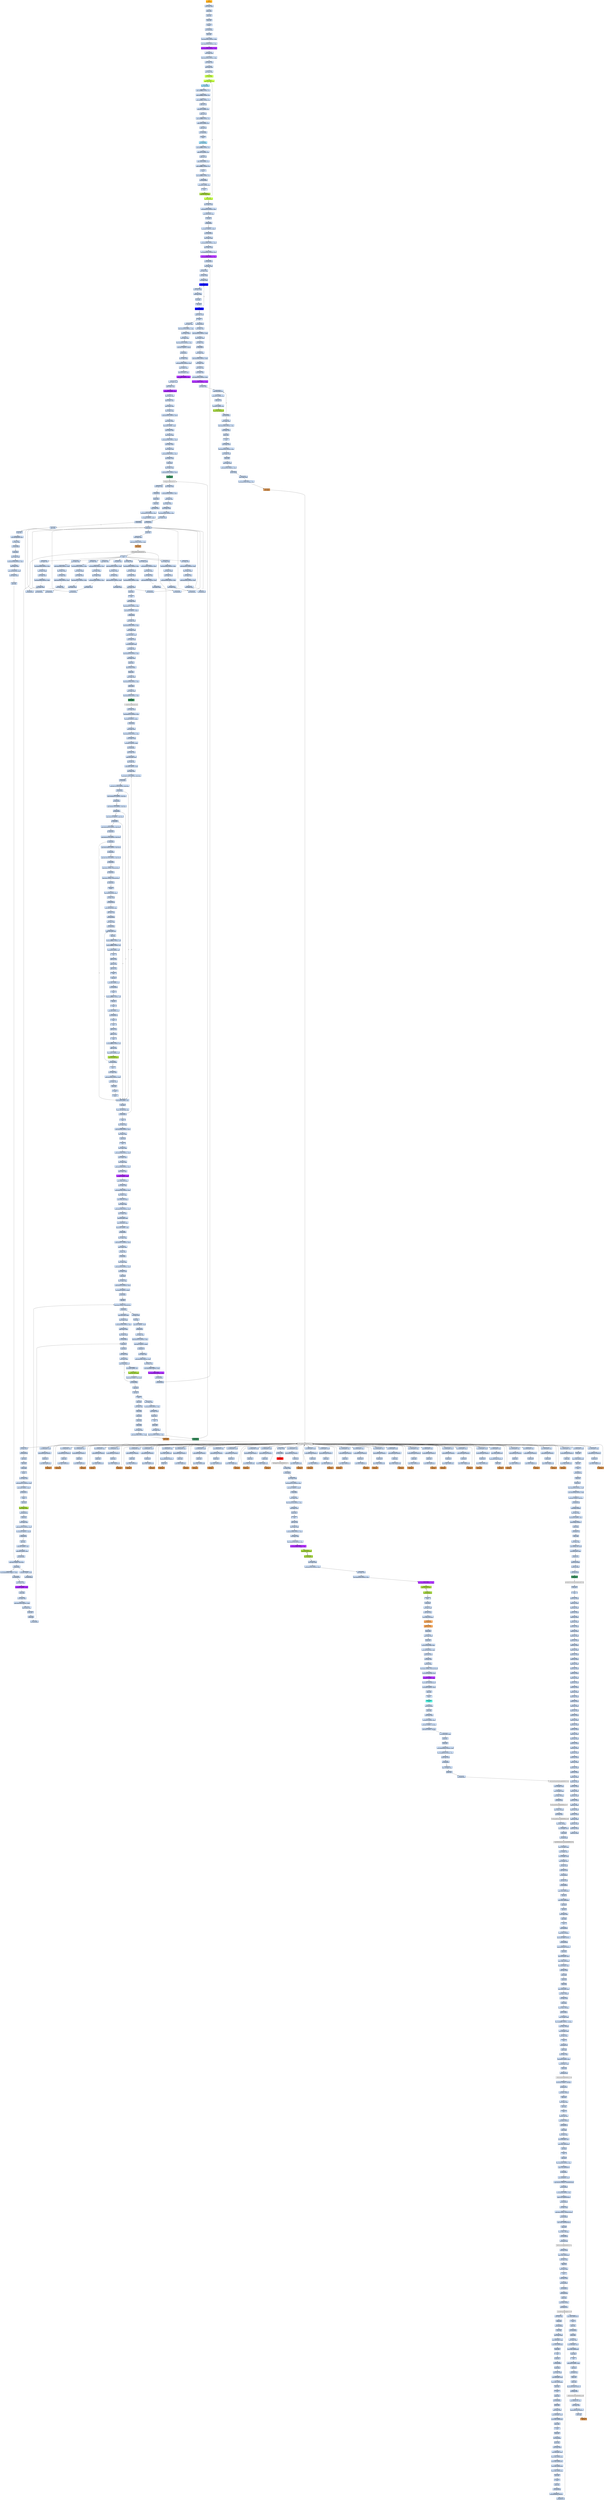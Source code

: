 strict digraph G {
	graph [bgcolor=transparent,
		name=G
	];
	node [color=lightsteelblue,
		fillcolor=lightsteelblue,
		shape=rectangle,
		style=filled
	];
	a0x0043d060pushl_ebp	[color=lightgrey,
		fillcolor=orange,
		label="start\npushl %ebp"];
	a0x0043d061movl_esp_ebp	[label="0x0043d061\nmovl %esp, %ebp"];
	a0x0043d060pushl_ebp -> a0x0043d061movl_esp_ebp	[color="#000000"];
	a0x0043d063pushl_ebx	[label="0x0043d063\npushl %ebx"];
	a0x0043d061movl_esp_ebp -> a0x0043d063pushl_ebx	[color="#000000"];
	a0x0043d064pushl_esi	[label="0x0043d064\npushl %esi"];
	a0x0043d063pushl_ebx -> a0x0043d064pushl_esi	[color="#000000"];
	a0x0043d065pushl_edi	[label="0x0043d065\npushl %edi"];
	a0x0043d064pushl_esi -> a0x0043d065pushl_edi	[color="#000000"];
	a0x0043d066pusha_	[label="0x0043d066\npusha "];
	a0x0043d065pushl_edi -> a0x0043d066pusha_	[color="#000000"];
	a0x0043d067call_0x0043d06c	[label="0x0043d067\ncall 0x0043d06c"];
	a0x0043d066pusha_ -> a0x0043d067call_0x0043d06c	[color="#000000"];
	a0x0043d06cpopl_ebp	[label="0x0043d06c\npopl %ebp"];
	a0x0043d067call_0x0043d06c -> a0x0043d06cpopl_ebp	[color="#000000"];
	a0x0043d06dsubl_0x40286cUINT32_ebp	[label="0x0043d06d\nsubl $0x40286c<UINT32>, %ebp"];
	a0x0043d06cpopl_ebp -> a0x0043d06dsubl_0x40286cUINT32_ebp	[color="#000000"];
	a0x0043d073movl_0x40345dUINT32_ecx	[label="0x0043d073\nmovl $0x40345d<UINT32>, %ecx"];
	a0x0043d06dsubl_0x40286cUINT32_ebp -> a0x0043d073movl_0x40345dUINT32_ecx	[color="#000000"];
	a0x0043d078subl_0x4028c6UINT32_ecx	[color=purple,
		fillcolor=purple,
		label="0x0043d078\nsubl $0x4028c6<UINT32>, %ecx"];
	a0x0043d073movl_0x40345dUINT32_ecx -> a0x0043d078subl_0x4028c6UINT32_ecx	[color="#000000"];
	a0x0043d07emovl_ebp_edx	[label="0x0043d07e\nmovl %ebp, %edx"];
	a0x0043d078subl_0x4028c6UINT32_ecx -> a0x0043d07emovl_ebp_edx	[color="#000000"];
	a0x0043d080addl_0x4028c6UINT32_edx	[label="0x0043d080\naddl $0x4028c6<UINT32>, %edx"];
	a0x0043d07emovl_ebp_edx -> a0x0043d080addl_0x4028c6UINT32_edx	[color="#000000"];
	a0x0043d086leal_edx__edi	[label="0x0043d086\nleal (%edx), %edi"];
	a0x0043d080addl_0x4028c6UINT32_edx -> a0x0043d086leal_edx__edi	[color="#000000"];
	a0x0043d088movl_edi_esi	[label="0x0043d088\nmovl %edi, %esi"];
	a0x0043d086leal_edx__edi -> a0x0043d088movl_edi_esi	[color="#000000"];
	a0x0043d08axorl_eax_eax	[label="0x0043d08a\nxorl %eax, %eax"];
	a0x0043d088movl_edi_esi -> a0x0043d08axorl_eax_eax	[color="#000000"];
	a0x0043d08cjmp_0x0043d092	[color=olivedrab1,
		fillcolor=olivedrab1,
		label="0x0043d08c\njmp 0x0043d092"];
	a0x0043d08axorl_eax_eax -> a0x0043d08cjmp_0x0043d092	[color="#000000"];
	a0x0043d092lodsb_ds_esi__al	[color=olivedrab1,
		fillcolor=olivedrab1,
		label="0x0043d092\nlodsb %ds:(%esi), %al"];
	a0x0043d08cjmp_0x0043d092 -> a0x0043d092lodsb_ds_esi__al	[color="#000000"];
	a0x0043d093jmp_0x0043d096	[color=skyblue,
		fillcolor=skyblue,
		label="0x0043d093\njmp 0x0043d096"];
	a0x0043d092lodsb_ds_esi__al -> a0x0043d093jmp_0x0043d096	[color="#000000"];
	a0x0043d096addb_0xffffffb5UINT8_al	[label="0x0043d096\naddb $0xffffffb5<UINT8>, %al"];
	a0x0043d093jmp_0x0043d096 -> a0x0043d096addb_0xffffffb5UINT8_al	[color="#000000"];
	a0x0043d098addb_0xffffff9fUINT8_al	[label="0x0043d098\naddb $0xffffff9f<UINT8>, %al"];
	a0x0043d096addb_0xffffffb5UINT8_al -> a0x0043d098addb_0xffffff9fUINT8_al	[color="#000000"];
	a0x0043d09asubb_0xffffff81UINT8_al	[label="0x0043d09a\nsubb $0xffffff81<UINT8>, %al"];
	a0x0043d098addb_0xffffff9fUINT8_al -> a0x0043d09asubb_0xffffff81UINT8_al	[color="#000000"];
	a0x0043d09caddb_cl_al	[label="0x0043d09c\naddb %cl, %al"];
	a0x0043d09asubb_0xffffff81UINT8_al -> a0x0043d09caddb_cl_al	[color="#000000"];
	a0x0043d09exorb_0x15UINT8_al	[label="0x0043d09e\nxorb $0x15<UINT8>, %al"];
	a0x0043d09caddb_cl_al -> a0x0043d09exorb_0x15UINT8_al	[color="#000000"];
	a0x0043d0a0addb_cl_al	[label="0x0043d0a0\naddb %cl, %al"];
	a0x0043d09exorb_0x15UINT8_al -> a0x0043d0a0addb_cl_al	[color="#000000"];
	a0x0043d0a2subb_0xffffff9fUINT8_al	[label="0x0043d0a2\nsubb $0xffffff9f<UINT8>, %al"];
	a0x0043d0a0addb_cl_al -> a0x0043d0a2subb_0xffffff9fUINT8_al	[color="#000000"];
	a0x0043d0a4addb_0x16UINT8_al	[label="0x0043d0a4\naddb $0x16<UINT8>, %al"];
	a0x0043d0a2subb_0xffffff9fUINT8_al -> a0x0043d0a4addb_0x16UINT8_al	[color="#000000"];
	a0x0043d0a6subb_cl_al	[label="0x0043d0a6\nsubb %cl, %al"];
	a0x0043d0a4addb_0x16UINT8_al -> a0x0043d0a6subb_cl_al	[color="#000000"];
	a0x0043d0a8jmp_0x0043d0ab	[label="0x0043d0a8\njmp 0x0043d0ab"];
	a0x0043d0a6subb_cl_al -> a0x0043d0a8jmp_0x0043d0ab	[color="#000000"];
	a0x0043d0abnop_	[label="0x0043d0ab\nnop "];
	a0x0043d0a8jmp_0x0043d0ab -> a0x0043d0abnop_	[color="#000000"];
	a0x0043d0acjmp_0x0043d0af	[color=skyblue,
		fillcolor=skyblue,
		label="0x0043d0ac\njmp 0x0043d0af"];
	a0x0043d0abnop_ -> a0x0043d0acjmp_0x0043d0af	[color="#000000"];
	a0x0043d0afxorb_0xffffffebUINT8_al	[label="0x0043d0af\nxorb $0xffffffeb<UINT8>, %al"];
	a0x0043d0acjmp_0x0043d0af -> a0x0043d0afxorb_0xffffffebUINT8_al	[color="#000000"];
	a0x0043d0b1addb_0x7fUINT8_al	[label="0x0043d0b1\naddb $0x7f<UINT8>, %al"];
	a0x0043d0afxorb_0xffffffebUINT8_al -> a0x0043d0b1addb_0x7fUINT8_al	[color="#000000"];
	a0x0043d0b3addb_cl_al	[label="0x0043d0b3\naddb %cl, %al"];
	a0x0043d0b1addb_0x7fUINT8_al -> a0x0043d0b3addb_cl_al	[color="#000000"];
	a0x0043d0b5addb_0x4dUINT8_al	[label="0x0043d0b5\naddb $0x4d<UINT8>, %al"];
	a0x0043d0b3addb_cl_al -> a0x0043d0b5addb_0x4dUINT8_al	[color="#000000"];
	a0x0043d0b7addb_0xffffffa7UINT8_al	[label="0x0043d0b7\naddb $0xffffffa7<UINT8>, %al"];
	a0x0043d0b5addb_0x4dUINT8_al -> a0x0043d0b7addb_0xffffffa7UINT8_al	[color="#000000"];
	a0x0043d0b9clc_	[label="0x0043d0b9\nclc "];
	a0x0043d0b7addb_0xffffffa7UINT8_al -> a0x0043d0b9clc_	[color="#000000"];
	a0x0043d0baxorb_0xffffffaaUINT8_al	[label="0x0043d0ba\nxorb $0xffffffaa<UINT8>, %al"];
	a0x0043d0b9clc_ -> a0x0043d0baxorb_0xffffffaaUINT8_al	[color="#000000"];
	a0x0043d0bcjmp_0x0043d0bf	[label="0x0043d0bc\njmp 0x0043d0bf"];
	a0x0043d0baxorb_0xffffffaaUINT8_al -> a0x0043d0bcjmp_0x0043d0bf	[color="#000000"];
	a0x0043d0bfrorb_0x34UINT8_al	[label="0x0043d0bf\nrorb $0x34<UINT8>, %al"];
	a0x0043d0bcjmp_0x0043d0bf -> a0x0043d0bfrorb_0x34UINT8_al	[color="#000000"];
	a0x0043d0c2clc_	[label="0x0043d0c2\nclc "];
	a0x0043d0bfrorb_0x34UINT8_al -> a0x0043d0c2clc_	[color="#000000"];
	a0x0043d0c3stosb_al_es_edi_	[color=yellowgreen,
		fillcolor=yellowgreen,
		label="0x0043d0c3\nstosb %al, %es:(%edi)"];
	a0x0043d0c2clc_ -> a0x0043d0c3stosb_al_es_edi_	[color="#000000"];
	a0x0043d0c4loop_0x0043d092	[color=olivedrab1,
		fillcolor=olivedrab1,
		label="0x0043d0c4\nloop 0x0043d092"];
	a0x0043d0c3stosb_al_es_edi_ -> a0x0043d0c4loop_0x0043d092	[color="#000000"];
	a0x0043d0c4loop_0x0043d092 -> a0x0043d092lodsb_ds_esi__al	[color="#000000",
		label=T];
	a0x0043d0c6movl_ebp_edx	[label="0x0043d0c6\nmovl %ebp, %edx"];
	a0x0043d0c4loop_0x0043d092 -> a0x0043d0c6movl_ebp_edx	[color="#000000",
		label=F];
	a0x0043d0c8addl_0x40321fUINT32_edx	[label="0x0043d0c8\naddl $0x40321f<UINT32>, %edx"];
	a0x0043d0c6movl_ebp_edx -> a0x0043d0c8addl_0x40321fUINT32_edx	[color="#000000"];
	a0x0043d0cemovl_0x20esp__eax	[label="0x0043d0ce\nmovl 0x20(%esp), %eax"];
	a0x0043d0c8addl_0x40321fUINT32_edx -> a0x0043d0cemovl_0x20esp__eax	[color="#000000"];
	a0x0043d0d2incl_eax	[label="0x0043d0d2\nincl %eax"];
	a0x0043d0cemovl_0x20esp__eax -> a0x0043d0d2incl_eax	[color="#000000"];
	a0x0043d0d3js_0x0043d0dd	[label="0x0043d0d3\njs 0x0043d0dd"];
	a0x0043d0d2incl_eax -> a0x0043d0d3js_0x0043d0dd	[color="#000000"];
	a0x0043d0d5movl_0x1UINT32_edx_	[label="0x0043d0d5\nmovl $0x1<UINT32>, (%edx)"];
	a0x0043d0d3js_0x0043d0dd -> a0x0043d0d5movl_0x1UINT32_edx_	[color="#000000",
		label=F];
	a0x0043d0dbjmp_0x0043d0e3	[label="0x0043d0db\njmp 0x0043d0e3"];
	a0x0043d0d5movl_0x1UINT32_edx_ -> a0x0043d0dbjmp_0x0043d0e3	[color="#000000"];
	a0x0043d0e3movl_ebp_edx	[label="0x0043d0e3\nmovl %ebp, %edx"];
	a0x0043d0dbjmp_0x0043d0e3 -> a0x0043d0e3movl_ebp_edx	[color="#000000"];
	a0x0043d0e5addl_0x402866UINT32_edx	[label="0x0043d0e5\naddl $0x402866<UINT32>, %edx"];
	a0x0043d0e3movl_ebp_edx -> a0x0043d0e5addl_0x402866UINT32_edx	[color="#000000"];
	a0x0043d0ebleal_edx__eax	[label="0x0043d0eb\nleal (%edx), %eax"];
	a0x0043d0e5addl_0x402866UINT32_edx -> a0x0043d0ebleal_edx__eax	[color="#000000"];
	a0x0043d0edmovl_0x403065UINT32_ecx	[label="0x0043d0ed\nmovl $0x403065<UINT32>, %ecx"];
	a0x0043d0ebleal_edx__eax -> a0x0043d0edmovl_0x403065UINT32_ecx	[color="#000000"];
	a0x0043d0f2subl_0x402866UINT32_ecx	[color=purple,
		fillcolor=purple,
		label="0x0043d0f2\nsubl $0x402866<UINT32>, %ecx"];
	a0x0043d0edmovl_0x403065UINT32_ecx -> a0x0043d0f2subl_0x402866UINT32_ecx	[color="#000000"];
	a0x0043d0f8call_0x0043d401	[label="0x0043d0f8\ncall 0x0043d401"];
	a0x0043d0f2subl_0x402866UINT32_ecx -> a0x0043d0f8call_0x0043d401	[color="#000000"];
	a0x0043d401movl_eax_edi	[label="0x0043d401\nmovl %eax, %edi"];
	a0x0043d0f8call_0x0043d401 -> a0x0043d401movl_eax_edi	[color="#000000"];
	a0x0043d403xorl_eax_eax	[label="0x0043d403\nxorl %eax, %eax"];
	a0x0043d401movl_eax_edi -> a0x0043d403xorl_eax_eax	[color="#000000"];
	a0x0043d405xorl_ebx_ebx	[label="0x0043d405\nxorl %ebx, %ebx"];
	a0x0043d403xorl_eax_eax -> a0x0043d405xorl_ebx_ebx	[color="#000000"];
	a0x0043d407xorl_edx_edx	[label="0x0043d407\nxorl %edx, %edx"];
	a0x0043d405xorl_ebx_ebx -> a0x0043d407xorl_edx_edx	[color="#000000"];
	a0x0043d409movb_edi__al	[color=blue,
		fillcolor=blue,
		label="0x0043d409\nmovb (%edi), %al"];
	a0x0043d407xorl_edx_edx -> a0x0043d409movb_edi__al	[color="#000000"];
	a0x0043d40bmull_edx_eax	[label="0x0043d40b\nmull %edx, %eax"];
	a0x0043d409movb_edi__al -> a0x0043d40bmull_edx_eax	[color="#000000"];
	a0x0043d40daddl_eax_ebx	[label="0x0043d40d\naddl %eax, %ebx"];
	a0x0043d40bmull_edx_eax -> a0x0043d40daddl_eax_ebx	[color="#000000"];
	a0x0043d40fincl_edx	[label="0x0043d40f\nincl %edx"];
	a0x0043d40daddl_eax_ebx -> a0x0043d40fincl_edx	[color="#000000"];
	a0x0043d410incl_edi	[label="0x0043d410\nincl %edi"];
	a0x0043d40fincl_edx -> a0x0043d410incl_edi	[color="#000000"];
	a0x0043d411loop_0x0043d409	[color=blue,
		fillcolor=blue,
		label="0x0043d411\nloop 0x0043d409"];
	a0x0043d410incl_edi -> a0x0043d411loop_0x0043d409	[color="#000000"];
	a0x0043d411loop_0x0043d409 -> a0x0043d409movb_edi__al	[color="#000000",
		label=T];
	a0x0043d413xchgl_eax_ebx	[label="0x0043d413\nxchgl %eax, %ebx"];
	a0x0043d411loop_0x0043d409 -> a0x0043d413xchgl_eax_ebx	[color="#000000",
		label=F];
	a0x0043d414ret	[label="0x0043d414\nret"];
	a0x0043d413xchgl_eax_ebx -> a0x0043d414ret	[color="#000000"];
	a0x0043d0fdmovl_ebp_edx	[label="0x0043d0fd\nmovl %ebp, %edx"];
	a0x0043d414ret -> a0x0043d0fdmovl_ebp_edx	[color="#000000"];
	a0x0043d815jmp_0x0043d819	[label="0x0043d815\njmp 0x0043d819"];
	a0x0043d414ret -> a0x0043d815jmp_0x0043d819	[color="#000000"];
	a0x0043d0ffaddl_0x40321bUINT32_edx	[label="0x0043d0ff\naddl $0x40321b<UINT32>, %edx"];
	a0x0043d0fdmovl_ebp_edx -> a0x0043d0ffaddl_0x40321bUINT32_edx	[color="#000000"];
	a0x0043d105movl_eax_edx_	[label="0x0043d105\nmovl %eax, (%edx)"];
	a0x0043d0ffaddl_0x40321bUINT32_edx -> a0x0043d105movl_eax_edx_	[color="#000000"];
	a0x0043d107movl_ebp_edx	[label="0x0043d107\nmovl %ebp, %edx"];
	a0x0043d105movl_eax_edx_ -> a0x0043d107movl_ebp_edx	[color="#000000"];
	a0x0043d109addl_0x403213UINT32_edx	[label="0x0043d109\naddl $0x403213<UINT32>, %edx"];
	a0x0043d107movl_ebp_edx -> a0x0043d109addl_0x403213UINT32_edx	[color="#000000"];
	a0x0043d10ftestl_0x1UINT32_edx_	[label="0x0043d10f\ntestl $0x1<UINT32>, (%edx)"];
	a0x0043d109addl_0x403213UINT32_edx -> a0x0043d10ftestl_0x1UINT32_edx_	[color="#000000"];
	a0x0043d115je_0x0043d15f	[label="0x0043d115\nje 0x0043d15f"];
	a0x0043d10ftestl_0x1UINT32_edx_ -> a0x0043d115je_0x0043d15f	[color="#000000"];
	a0x0043d15fmovl_ebp_edx	[label="0x0043d15f\nmovl %ebp, %edx"];
	a0x0043d115je_0x0043d15f -> a0x0043d15fmovl_ebp_edx	[color="#000000",
		label=T];
	a0x0043d161addl_0x40320bUINT32_edx	[label="0x0043d161\naddl $0x40320b<UINT32>, %edx"];
	a0x0043d15fmovl_ebp_edx -> a0x0043d161addl_0x40320bUINT32_edx	[color="#000000"];
	a0x0043d167movl_edx__eax	[label="0x0043d167\nmovl (%edx), %eax"];
	a0x0043d161addl_0x40320bUINT32_edx -> a0x0043d167movl_edx__eax	[color="#000000"];
	a0x0043d169addl_0x3ceax__eax	[label="0x0043d169\naddl 0x3c(%eax), %eax"];
	a0x0043d167movl_edx__eax -> a0x0043d169addl_0x3ceax__eax	[color="#000000"];
	a0x0043d16caddl_0x80UINT32_eax	[color=purple,
		fillcolor=purple,
		label="0x0043d16c\naddl $0x80<UINT32>, %eax"];
	a0x0043d169addl_0x3ceax__eax -> a0x0043d16caddl_0x80UINT32_eax	[color="#000000"];
	a0x0043d171movl_eax__ecx	[label="0x0043d171\nmovl (%eax), %ecx"];
	a0x0043d16caddl_0x80UINT32_eax -> a0x0043d171movl_eax__ecx	[color="#000000"];
	a0x0043d173addl_edx__ecx	[label="0x0043d173\naddl (%edx), %ecx"];
	a0x0043d171movl_eax__ecx -> a0x0043d173addl_edx__ecx	[color="#000000"];
	a0x0043d175addl_0x10UINT8_ecx	[color=purple,
		fillcolor=purple,
		label="0x0043d175\naddl $0x10<UINT8>, %ecx"];
	a0x0043d173addl_edx__ecx -> a0x0043d175addl_0x10UINT8_ecx	[color="#000000"];
	a0x0043d178movl_ecx__eax	[label="0x0043d178\nmovl (%ecx), %eax"];
	a0x0043d175addl_0x10UINT8_ecx -> a0x0043d178movl_ecx__eax	[color="#000000"];
	a0x0043d17aaddl_edx__eax	[label="0x0043d17a\naddl (%edx), %eax"];
	a0x0043d178movl_ecx__eax -> a0x0043d17aaddl_edx__eax	[color="#000000"];
	a0x0043d17cmovl_eax__ebx	[label="0x0043d17c\nmovl (%eax), %ebx"];
	a0x0043d17aaddl_edx__eax -> a0x0043d17cmovl_eax__ebx	[color="#000000"];
	a0x0043d17emovl_ebp_edx	[label="0x0043d17e\nmovl %ebp, %edx"];
	a0x0043d17cmovl_eax__ebx -> a0x0043d17emovl_ebp_edx	[color="#000000"];
	a0x0043d180addl_0x403397UINT32_edx	[label="0x0043d180\naddl $0x403397<UINT32>, %edx"];
	a0x0043d17emovl_ebp_edx -> a0x0043d180addl_0x403397UINT32_edx	[color="#000000"];
	a0x0043d186movl_ebx_edx_	[label="0x0043d186\nmovl %ebx, (%edx)"];
	a0x0043d180addl_0x403397UINT32_edx -> a0x0043d186movl_ebx_edx_	[color="#000000"];
	a0x0043d188addl_0x4UINT8_eax	[label="0x0043d188\naddl $0x4<UINT8>, %eax"];
	a0x0043d186movl_ebx_edx_ -> a0x0043d188addl_0x4UINT8_eax	[color="#000000"];
	a0x0043d18bmovl_eax__ebx	[label="0x0043d18b\nmovl (%eax), %ebx"];
	a0x0043d188addl_0x4UINT8_eax -> a0x0043d18bmovl_eax__ebx	[color="#000000"];
	a0x0043d18dmovl_ebp_edx	[label="0x0043d18d\nmovl %ebp, %edx"];
	a0x0043d18bmovl_eax__ebx -> a0x0043d18dmovl_ebp_edx	[color="#000000"];
	a0x0043d18faddl_0x40339bUINT32_edx	[label="0x0043d18f\naddl $0x40339b<UINT32>, %edx"];
	a0x0043d18dmovl_ebp_edx -> a0x0043d18faddl_0x40339bUINT32_edx	[color="#000000"];
	a0x0043d195movl_ebx_edx_	[label="0x0043d195\nmovl %ebx, (%edx)"];
	a0x0043d18faddl_0x40339bUINT32_edx -> a0x0043d195movl_ebx_edx_	[color="#000000"];
	a0x0043d197movl_ebp_edx	[label="0x0043d197\nmovl %ebp, %edx"];
	a0x0043d195movl_ebx_edx_ -> a0x0043d197movl_ebp_edx	[color="#000000"];
	a0x0043d199addl_0x40339fUINT32_edx	[label="0x0043d199\naddl $0x40339f<UINT32>, %edx"];
	a0x0043d197movl_ebp_edx -> a0x0043d199addl_0x40339fUINT32_edx	[color="#000000"];
	a0x0043d19fleal_edx__eax	[label="0x0043d19f\nleal (%edx), %eax"];
	a0x0043d199addl_0x40339fUINT32_edx -> a0x0043d19fleal_edx__eax	[color="#000000"];
	a0x0043d1a1pushl_eax	[label="0x0043d1a1\npushl %eax"];
	a0x0043d19fleal_edx__eax -> a0x0043d1a1pushl_eax	[color="#000000"];
	a0x0043d1a2movl_ebp_edx	[label="0x0043d1a2\nmovl %ebp, %edx"];
	a0x0043d1a1pushl_eax -> a0x0043d1a2movl_ebp_edx	[color="#000000"];
	a0x0043d1a4addl_0x403397UINT32_edx	[label="0x0043d1a4\naddl $0x403397<UINT32>, %edx"];
	a0x0043d1a2movl_ebp_edx -> a0x0043d1a4addl_0x403397UINT32_edx	[color="#000000"];
	a0x0043d1aacall_edx_	[color=seagreen,
		fillcolor=seagreen,
		label="0x0043d1aa\ncall (%edx)"];
	a0x0043d1a4addl_0x403397UINT32_edx -> a0x0043d1aacall_edx_	[color="#000000"];
	LoadLibraryA_kernel32_dll	[color=lightgrey,
		fillcolor=lightgrey,
		label="LoadLibraryA@kernel32.dll"];
	a0x0043d1aacall_edx_ -> LoadLibraryA_kernel32_dll	[color="#000000"];
	a0x0043d1acmovl_ebp_edx	[label="0x0043d1ac\nmovl %ebp, %edx"];
	LoadLibraryA_kernel32_dll -> a0x0043d1acmovl_ebp_edx	[color="#000000"];
	a0x0043d67atestl_eax_eax	[label="0x0043d67a\ntestl %eax, %eax"];
	LoadLibraryA_kernel32_dll -> a0x0043d67atestl_eax_eax	[color="#000000"];
	a0x0043d1aeaddl_0x4033acUINT32_edx	[label="0x0043d1ae\naddl $0x4033ac<UINT32>, %edx"];
	a0x0043d1acmovl_ebp_edx -> a0x0043d1aeaddl_0x4033acUINT32_edx	[color="#000000"];
	a0x0043d1b4movl_eax_esi	[label="0x0043d1b4\nmovl %eax, %esi"];
	a0x0043d1aeaddl_0x4033acUINT32_edx -> a0x0043d1b4movl_eax_esi	[color="#000000"];
	a0x0043d1b6movl_eax_edx_	[label="0x0043d1b6\nmovl %eax, (%edx)"];
	a0x0043d1b4movl_eax_esi -> a0x0043d1b6movl_eax_edx_	[color="#000000"];
	a0x0043d1b8movl_ebp_edx	[label="0x0043d1b8\nmovl %ebp, %edx"];
	a0x0043d1b6movl_eax_edx_ -> a0x0043d1b8movl_ebp_edx	[color="#000000"];
	a0x0043d1baaddl_0x4033b0UINT32_edx	[label="0x0043d1ba\naddl $0x4033b0<UINT32>, %edx"];
	a0x0043d1b8movl_ebp_edx -> a0x0043d1baaddl_0x4033b0UINT32_edx	[color="#000000"];
	a0x0043d1c0leal_edx__eax	[label="0x0043d1c0\nleal (%edx), %eax"];
	a0x0043d1baaddl_0x4033b0UINT32_edx -> a0x0043d1c0leal_edx__eax	[color="#000000"];
	a0x0043d1c2call_0x0043d2a5	[label="0x0043d1c2\ncall 0x0043d2a5"];
	a0x0043d1c0leal_edx__eax -> a0x0043d1c2call_0x0043d2a5	[color="#000000"];
	a0x0043d2a5pushl_eax	[label="0x0043d2a5\npushl %eax"];
	a0x0043d1c2call_0x0043d2a5 -> a0x0043d2a5pushl_eax	[color="#000000"];
	a0x0043d2a6pushl_esi	[label="0x0043d2a6\npushl %esi"];
	a0x0043d2a5pushl_eax -> a0x0043d2a6pushl_esi	[color="#000000"];
	a0x0043d2a7movl_ebp_edx	[label="0x0043d2a7\nmovl %ebp, %edx"];
	a0x0043d2a6pushl_esi -> a0x0043d2a7movl_ebp_edx	[color="#000000"];
	a0x0043d2a9addl_0x40339bUINT32_edx	[label="0x0043d2a9\naddl $0x40339b<UINT32>, %edx"];
	a0x0043d2a7movl_ebp_edx -> a0x0043d2a9addl_0x40339bUINT32_edx	[color="#000000"];
	a0x0043d2afcall_edx_	[color=peru,
		fillcolor=peru,
		label="0x0043d2af\ncall (%edx)"];
	a0x0043d2a9addl_0x40339bUINT32_edx -> a0x0043d2afcall_edx_	[color="#000000"];
	GetProcAddress_kernel32_dll	[color=lightgrey,
		fillcolor=lightgrey,
		label="GetProcAddress@kernel32.dll"];
	a0x0043d2afcall_edx_ -> GetProcAddress_kernel32_dll	[color="#000000"];
	a0x0043d2b1ret	[label="0x0043d2b1\nret"];
	GetProcAddress_kernel32_dll -> a0x0043d2b1ret	[color="#000000"];
	a0x0043d700orl_eax_eax	[label="0x0043d700\norl %eax, %eax"];
	GetProcAddress_kernel32_dll -> a0x0043d700orl_eax_eax	[color="#000000"];
	a0x0043d1c7movl_ebp_edx	[label="0x0043d1c7\nmovl %ebp, %edx"];
	a0x0043d2b1ret -> a0x0043d1c7movl_ebp_edx	[color="#000000"];
	a0x0043d1e0movl_ebp_edx	[label="0x0043d1e0\nmovl %ebp, %edx"];
	a0x0043d2b1ret -> a0x0043d1e0movl_ebp_edx	[color="#000000"];
	a0x0043d1f9movl_ebp_edx	[label="0x0043d1f9\nmovl %ebp, %edx"];
	a0x0043d2b1ret -> a0x0043d1f9movl_ebp_edx	[color="#000000"];
	a0x0043d212movl_ebp_edx	[label="0x0043d212\nmovl %ebp, %edx"];
	a0x0043d2b1ret -> a0x0043d212movl_ebp_edx	[color="#000000"];
	a0x0043d22bmovl_ebp_edx	[label="0x0043d22b\nmovl %ebp, %edx"];
	a0x0043d2b1ret -> a0x0043d22bmovl_ebp_edx	[color="#000000"];
	a0x0043d244movl_ebp_edx	[label="0x0043d244\nmovl %ebp, %edx"];
	a0x0043d2b1ret -> a0x0043d244movl_ebp_edx	[color="#000000"];
	a0x0043d25dmovl_ebp_edx	[label="0x0043d25d\nmovl %ebp, %edx"];
	a0x0043d2b1ret -> a0x0043d25dmovl_ebp_edx	[color="#000000"];
	a0x0043d276movl_ebp_edx	[label="0x0043d276\nmovl %ebp, %edx"];
	a0x0043d2b1ret -> a0x0043d276movl_ebp_edx	[color="#000000"];
	a0x0043d28fmovl_ebp_edx	[label="0x0043d28f\nmovl %ebp, %edx"];
	a0x0043d2b1ret -> a0x0043d28fmovl_ebp_edx	[color="#000000"];
	a0x0043d1c9addl_0x4033c1UINT32_edx	[label="0x0043d1c9\naddl $0x4033c1<UINT32>, %edx"];
	a0x0043d1c7movl_ebp_edx -> a0x0043d1c9addl_0x4033c1UINT32_edx	[color="#000000"];
	a0x0043d1cfmovl_eax_edx_	[label="0x0043d1cf\nmovl %eax, (%edx)"];
	a0x0043d1c9addl_0x4033c1UINT32_edx -> a0x0043d1cfmovl_eax_edx_	[color="#000000"];
	a0x0043d1d1movl_ebp_edx	[label="0x0043d1d1\nmovl %ebp, %edx"];
	a0x0043d1cfmovl_eax_edx_ -> a0x0043d1d1movl_ebp_edx	[color="#000000"];
	a0x0043d1d3addl_0x4033c5UINT32_edx	[label="0x0043d1d3\naddl $0x4033c5<UINT32>, %edx"];
	a0x0043d1d1movl_ebp_edx -> a0x0043d1d3addl_0x4033c5UINT32_edx	[color="#000000"];
	a0x0043d1d9leal_edx__eax	[label="0x0043d1d9\nleal (%edx), %eax"];
	a0x0043d1d3addl_0x4033c5UINT32_edx -> a0x0043d1d9leal_edx__eax	[color="#000000"];
	a0x0043d1dbcall_0x0043d2a5	[label="0x0043d1db\ncall 0x0043d2a5"];
	a0x0043d1d9leal_edx__eax -> a0x0043d1dbcall_0x0043d2a5	[color="#000000"];
	a0x0043d1dbcall_0x0043d2a5 -> a0x0043d2a5pushl_eax	[color="#000000"];
	a0x0043d1e2addl_0x4033d4UINT32_edx	[label="0x0043d1e2\naddl $0x4033d4<UINT32>, %edx"];
	a0x0043d1e0movl_ebp_edx -> a0x0043d1e2addl_0x4033d4UINT32_edx	[color="#000000"];
	a0x0043d1e8movl_eax_edx_	[label="0x0043d1e8\nmovl %eax, (%edx)"];
	a0x0043d1e2addl_0x4033d4UINT32_edx -> a0x0043d1e8movl_eax_edx_	[color="#000000"];
	a0x0043d1eamovl_ebp_edx	[label="0x0043d1ea\nmovl %ebp, %edx"];
	a0x0043d1e8movl_eax_edx_ -> a0x0043d1eamovl_ebp_edx	[color="#000000"];
	a0x0043d1ecaddl_0x4033d8UINT32_edx	[label="0x0043d1ec\naddl $0x4033d8<UINT32>, %edx"];
	a0x0043d1eamovl_ebp_edx -> a0x0043d1ecaddl_0x4033d8UINT32_edx	[color="#000000"];
	a0x0043d1f2leal_edx__eax	[label="0x0043d1f2\nleal (%edx), %eax"];
	a0x0043d1ecaddl_0x4033d8UINT32_edx -> a0x0043d1f2leal_edx__eax	[color="#000000"];
	a0x0043d1f4call_0x0043d2a5	[label="0x0043d1f4\ncall 0x0043d2a5"];
	a0x0043d1f2leal_edx__eax -> a0x0043d1f4call_0x0043d2a5	[color="#000000"];
	a0x0043d1f4call_0x0043d2a5 -> a0x0043d2a5pushl_eax	[color="#000000"];
	a0x0043d1fbaddl_0x4033ebUINT32_edx	[label="0x0043d1fb\naddl $0x4033eb<UINT32>, %edx"];
	a0x0043d1f9movl_ebp_edx -> a0x0043d1fbaddl_0x4033ebUINT32_edx	[color="#000000"];
	a0x0043d201movl_eax_edx_	[label="0x0043d201\nmovl %eax, (%edx)"];
	a0x0043d1fbaddl_0x4033ebUINT32_edx -> a0x0043d201movl_eax_edx_	[color="#000000"];
	a0x0043d203movl_ebp_edx	[label="0x0043d203\nmovl %ebp, %edx"];
	a0x0043d201movl_eax_edx_ -> a0x0043d203movl_ebp_edx	[color="#000000"];
	a0x0043d205addl_0x4033efUINT32_edx	[label="0x0043d205\naddl $0x4033ef<UINT32>, %edx"];
	a0x0043d203movl_ebp_edx -> a0x0043d205addl_0x4033efUINT32_edx	[color="#000000"];
	a0x0043d20bleal_edx__eax	[label="0x0043d20b\nleal (%edx), %eax"];
	a0x0043d205addl_0x4033efUINT32_edx -> a0x0043d20bleal_edx__eax	[color="#000000"];
	a0x0043d20dcall_0x0043d2a5	[label="0x0043d20d\ncall 0x0043d2a5"];
	a0x0043d20bleal_edx__eax -> a0x0043d20dcall_0x0043d2a5	[color="#000000"];
	a0x0043d20dcall_0x0043d2a5 -> a0x0043d2a5pushl_eax	[color="#000000"];
	a0x0043d214addl_0x4033fbUINT32_edx	[label="0x0043d214\naddl $0x4033fb<UINT32>, %edx"];
	a0x0043d212movl_ebp_edx -> a0x0043d214addl_0x4033fbUINT32_edx	[color="#000000"];
	a0x0043d21amovl_eax_edx_	[label="0x0043d21a\nmovl %eax, (%edx)"];
	a0x0043d214addl_0x4033fbUINT32_edx -> a0x0043d21amovl_eax_edx_	[color="#000000"];
	a0x0043d21cmovl_ebp_edx	[label="0x0043d21c\nmovl %ebp, %edx"];
	a0x0043d21amovl_eax_edx_ -> a0x0043d21cmovl_ebp_edx	[color="#000000"];
	a0x0043d21eaddl_0x4033ffUINT32_edx	[label="0x0043d21e\naddl $0x4033ff<UINT32>, %edx"];
	a0x0043d21cmovl_ebp_edx -> a0x0043d21eaddl_0x4033ffUINT32_edx	[color="#000000"];
	a0x0043d224leal_edx__eax	[label="0x0043d224\nleal (%edx), %eax"];
	a0x0043d21eaddl_0x4033ffUINT32_edx -> a0x0043d224leal_edx__eax	[color="#000000"];
	a0x0043d226call_0x0043d2a5	[label="0x0043d226\ncall 0x0043d2a5"];
	a0x0043d224leal_edx__eax -> a0x0043d226call_0x0043d2a5	[color="#000000"];
	a0x0043d226call_0x0043d2a5 -> a0x0043d2a5pushl_eax	[color="#000000"];
	a0x0043d22daddl_0x40340bUINT32_edx	[label="0x0043d22d\naddl $0x40340b<UINT32>, %edx"];
	a0x0043d22bmovl_ebp_edx -> a0x0043d22daddl_0x40340bUINT32_edx	[color="#000000"];
	a0x0043d233movl_eax_edx_	[label="0x0043d233\nmovl %eax, (%edx)"];
	a0x0043d22daddl_0x40340bUINT32_edx -> a0x0043d233movl_eax_edx_	[color="#000000"];
	a0x0043d235movl_ebp_edx	[label="0x0043d235\nmovl %ebp, %edx"];
	a0x0043d233movl_eax_edx_ -> a0x0043d235movl_ebp_edx	[color="#000000"];
	a0x0043d237addl_0x40340fUINT32_edx	[label="0x0043d237\naddl $0x40340f<UINT32>, %edx"];
	a0x0043d235movl_ebp_edx -> a0x0043d237addl_0x40340fUINT32_edx	[color="#000000"];
	a0x0043d23dleal_edx__eax	[label="0x0043d23d\nleal (%edx), %eax"];
	a0x0043d237addl_0x40340fUINT32_edx -> a0x0043d23dleal_edx__eax	[color="#000000"];
	a0x0043d23fcall_0x0043d2a5	[label="0x0043d23f\ncall 0x0043d2a5"];
	a0x0043d23dleal_edx__eax -> a0x0043d23fcall_0x0043d2a5	[color="#000000"];
	a0x0043d23fcall_0x0043d2a5 -> a0x0043d2a5pushl_eax	[color="#000000"];
	a0x0043d246addl_0x40341aUINT32_edx	[label="0x0043d246\naddl $0x40341a<UINT32>, %edx"];
	a0x0043d244movl_ebp_edx -> a0x0043d246addl_0x40341aUINT32_edx	[color="#000000"];
	a0x0043d24cmovl_eax_edx_	[label="0x0043d24c\nmovl %eax, (%edx)"];
	a0x0043d246addl_0x40341aUINT32_edx -> a0x0043d24cmovl_eax_edx_	[color="#000000"];
	a0x0043d24emovl_ebp_edx	[label="0x0043d24e\nmovl %ebp, %edx"];
	a0x0043d24cmovl_eax_edx_ -> a0x0043d24emovl_ebp_edx	[color="#000000"];
	a0x0043d250addl_0x40341eUINT32_edx	[label="0x0043d250\naddl $0x40341e<UINT32>, %edx"];
	a0x0043d24emovl_ebp_edx -> a0x0043d250addl_0x40341eUINT32_edx	[color="#000000"];
	a0x0043d256leal_edx__eax	[label="0x0043d256\nleal (%edx), %eax"];
	a0x0043d250addl_0x40341eUINT32_edx -> a0x0043d256leal_edx__eax	[color="#000000"];
	a0x0043d258call_0x0043d2a5	[label="0x0043d258\ncall 0x0043d2a5"];
	a0x0043d256leal_edx__eax -> a0x0043d258call_0x0043d2a5	[color="#000000"];
	a0x0043d258call_0x0043d2a5 -> a0x0043d2a5pushl_eax	[color="#000000"];
	a0x0043d25faddl_0x403427UINT32_edx	[label="0x0043d25f\naddl $0x403427<UINT32>, %edx"];
	a0x0043d25dmovl_ebp_edx -> a0x0043d25faddl_0x403427UINT32_edx	[color="#000000"];
	a0x0043d265movl_eax_edx_	[label="0x0043d265\nmovl %eax, (%edx)"];
	a0x0043d25faddl_0x403427UINT32_edx -> a0x0043d265movl_eax_edx_	[color="#000000"];
	a0x0043d267movl_ebp_edx	[label="0x0043d267\nmovl %ebp, %edx"];
	a0x0043d265movl_eax_edx_ -> a0x0043d267movl_ebp_edx	[color="#000000"];
	a0x0043d269addl_0x40342bUINT32_edx	[label="0x0043d269\naddl $0x40342b<UINT32>, %edx"];
	a0x0043d267movl_ebp_edx -> a0x0043d269addl_0x40342bUINT32_edx	[color="#000000"];
	a0x0043d26fleal_edx__eax	[label="0x0043d26f\nleal (%edx), %eax"];
	a0x0043d269addl_0x40342bUINT32_edx -> a0x0043d26fleal_edx__eax	[color="#000000"];
	a0x0043d271call_0x0043d2a5	[label="0x0043d271\ncall 0x0043d2a5"];
	a0x0043d26fleal_edx__eax -> a0x0043d271call_0x0043d2a5	[color="#000000"];
	a0x0043d271call_0x0043d2a5 -> a0x0043d2a5pushl_eax	[color="#000000"];
	a0x0043d278addl_0x403437UINT32_edx	[label="0x0043d278\naddl $0x403437<UINT32>, %edx"];
	a0x0043d276movl_ebp_edx -> a0x0043d278addl_0x403437UINT32_edx	[color="#000000"];
	a0x0043d27emovl_eax_edx_	[label="0x0043d27e\nmovl %eax, (%edx)"];
	a0x0043d278addl_0x403437UINT32_edx -> a0x0043d27emovl_eax_edx_	[color="#000000"];
	a0x0043d280movl_ebp_edx	[label="0x0043d280\nmovl %ebp, %edx"];
	a0x0043d27emovl_eax_edx_ -> a0x0043d280movl_ebp_edx	[color="#000000"];
	a0x0043d282addl_0x40343bUINT32_edx	[label="0x0043d282\naddl $0x40343b<UINT32>, %edx"];
	a0x0043d280movl_ebp_edx -> a0x0043d282addl_0x40343bUINT32_edx	[color="#000000"];
	a0x0043d288leal_edx__eax	[label="0x0043d288\nleal (%edx), %eax"];
	a0x0043d282addl_0x40343bUINT32_edx -> a0x0043d288leal_edx__eax	[color="#000000"];
	a0x0043d28acall_0x0043d2a5	[label="0x0043d28a\ncall 0x0043d2a5"];
	a0x0043d288leal_edx__eax -> a0x0043d28acall_0x0043d2a5	[color="#000000"];
	a0x0043d28acall_0x0043d2a5 -> a0x0043d2a5pushl_eax	[color="#000000"];
	a0x0043d291addl_0x403447UINT32_edx	[label="0x0043d291\naddl $0x403447<UINT32>, %edx"];
	a0x0043d28fmovl_ebp_edx -> a0x0043d291addl_0x403447UINT32_edx	[color="#000000"];
	a0x0043d297movl_eax_edx_	[label="0x0043d297\nmovl %eax, (%edx)"];
	a0x0043d291addl_0x403447UINT32_edx -> a0x0043d297movl_eax_edx_	[color="#000000"];
	a0x0043d299movl_ebp_edx	[label="0x0043d299\nmovl %ebp, %edx"];
	a0x0043d297movl_eax_edx_ -> a0x0043d299movl_ebp_edx	[color="#000000"];
	a0x0043d29baddl_0x402ab2UINT32_edx	[label="0x0043d29b\naddl $0x402ab2<UINT32>, %edx"];
	a0x0043d299movl_ebp_edx -> a0x0043d29baddl_0x402ab2UINT32_edx	[color="#000000"];
	a0x0043d2a1leal_edx__eax	[label="0x0043d2a1\nleal (%edx), %eax"];
	a0x0043d29baddl_0x402ab2UINT32_edx -> a0x0043d2a1leal_edx__eax	[color="#000000"];
	a0x0043d2a3pushl_eax	[label="0x0043d2a3\npushl %eax"];
	a0x0043d2a1leal_edx__eax -> a0x0043d2a3pushl_eax	[color="#000000"];
	a0x0043d2a4ret	[label="0x0043d2a4\nret"];
	a0x0043d2a3pushl_eax -> a0x0043d2a4ret	[color="#000000"];
	a0x0043d2b2movl_ebp_edx	[label="0x0043d2b2\nmovl %ebp, %edx"];
	a0x0043d2a4ret -> a0x0043d2b2movl_ebp_edx	[color="#000000"];
	a0x0043d2b4addl_0x403213UINT32_edx	[label="0x0043d2b4\naddl $0x403213<UINT32>, %edx"];
	a0x0043d2b2movl_ebp_edx -> a0x0043d2b4addl_0x403213UINT32_edx	[color="#000000"];
	a0x0043d2batestl_0x10UINT32_edx_	[label="0x0043d2ba\ntestl $0x10<UINT32>, (%edx)"];
	a0x0043d2b4addl_0x403213UINT32_edx -> a0x0043d2batestl_0x10UINT32_edx_	[color="#000000"];
	a0x0043d2c0je_0x0043d2fd	[label="0x0043d2c0\nje 0x0043d2fd"];
	a0x0043d2batestl_0x10UINT32_edx_ -> a0x0043d2c0je_0x0043d2fd	[color="#000000"];
	a0x0043d2fdmovl_ebp_edx	[label="0x0043d2fd\nmovl %ebp, %edx"];
	a0x0043d2c0je_0x0043d2fd -> a0x0043d2fdmovl_ebp_edx	[color="#000000",
		label=T];
	a0x0043d2ffaddl_0x40320bUINT32_edx	[label="0x0043d2ff\naddl $0x40320b<UINT32>, %edx"];
	a0x0043d2fdmovl_ebp_edx -> a0x0043d2ffaddl_0x40320bUINT32_edx	[color="#000000"];
	a0x0043d305movl_edx__edi	[label="0x0043d305\nmovl (%edx), %edi"];
	a0x0043d2ffaddl_0x40320bUINT32_edx -> a0x0043d305movl_edx__edi	[color="#000000"];
	a0x0043d307addl_0x3cedi__edi	[label="0x0043d307\naddl 0x3c(%edi), %edi"];
	a0x0043d305movl_edx__edi -> a0x0043d307addl_0x3cedi__edi	[color="#000000"];
	a0x0043d30amovl_edx__esi	[label="0x0043d30a\nmovl (%edx), %esi"];
	a0x0043d307addl_0x3cedi__edi -> a0x0043d30amovl_edx__esi	[color="#000000"];
	a0x0043d30cmovl_0x54edi__ecx	[label="0x0043d30c\nmovl 0x54(%edi), %ecx"];
	a0x0043d30amovl_edx__esi -> a0x0043d30cmovl_0x54edi__ecx	[color="#000000"];
	a0x0043d30fmovl_ebp_edx	[label="0x0043d30f\nmovl %ebp, %edx"];
	a0x0043d30cmovl_0x54edi__ecx -> a0x0043d30fmovl_ebp_edx	[color="#000000"];
	a0x0043d311addl_0x403479UINT32_edx	[label="0x0043d311\naddl $0x403479<UINT32>, %edx"];
	a0x0043d30fmovl_ebp_edx -> a0x0043d311addl_0x403479UINT32_edx	[color="#000000"];
	a0x0043d317leal_edx__eax	[label="0x0043d317\nleal (%edx), %eax"];
	a0x0043d311addl_0x403479UINT32_edx -> a0x0043d317leal_edx__eax	[color="#000000"];
	a0x0043d319pushl_eax	[label="0x0043d319\npushl %eax"];
	a0x0043d317leal_edx__eax -> a0x0043d319pushl_eax	[color="#000000"];
	a0x0043d31apushl_0x4UINT8	[label="0x0043d31a\npushl $0x4<UINT8>"];
	a0x0043d319pushl_eax -> a0x0043d31apushl_0x4UINT8	[color="#000000"];
	a0x0043d31cpushl_ecx	[label="0x0043d31c\npushl %ecx"];
	a0x0043d31apushl_0x4UINT8 -> a0x0043d31cpushl_ecx	[color="#000000"];
	a0x0043d31dmovl_ebp_edx	[label="0x0043d31d\nmovl %ebp, %edx"];
	a0x0043d31cpushl_ecx -> a0x0043d31dmovl_ebp_edx	[color="#000000"];
	a0x0043d31faddl_0x40320bUINT32_edx	[label="0x0043d31f\naddl $0x40320b<UINT32>, %edx"];
	a0x0043d31dmovl_ebp_edx -> a0x0043d31faddl_0x40320bUINT32_edx	[color="#000000"];
	a0x0043d325pushl_edx_	[label="0x0043d325\npushl (%edx)"];
	a0x0043d31faddl_0x40320bUINT32_edx -> a0x0043d325pushl_edx_	[color="#000000"];
	a0x0043d327movl_ebp_edx	[label="0x0043d327\nmovl %ebp, %edx"];
	a0x0043d325pushl_edx_ -> a0x0043d327movl_ebp_edx	[color="#000000"];
	a0x0043d329addl_0x4033d4UINT32_edx	[label="0x0043d329\naddl $0x4033d4<UINT32>, %edx"];
	a0x0043d327movl_ebp_edx -> a0x0043d329addl_0x4033d4UINT32_edx	[color="#000000"];
	a0x0043d32fcall_edx_	[color=seagreen,
		fillcolor=seagreen,
		label="0x0043d32f\ncall (%edx)"];
	a0x0043d329addl_0x4033d4UINT32_edx -> a0x0043d32fcall_edx_	[color="#000000"];
	VirtualProtect_Kernel32_dll	[color=lightgrey,
		fillcolor=lightgrey,
		label="VirtualProtect@Kernel32.dll"];
	a0x0043d32fcall_edx_ -> VirtualProtect_Kernel32_dll	[color="#000000"];
	a0x0043d331movl_ebp_edx	[label="0x0043d331\nmovl %ebp, %edx"];
	VirtualProtect_Kernel32_dll -> a0x0043d331movl_ebp_edx	[color="#000000"];
	a0x0043d333addl_0x403213UINT32_edx	[label="0x0043d333\naddl $0x403213<UINT32>, %edx"];
	a0x0043d331movl_ebp_edx -> a0x0043d333addl_0x403213UINT32_edx	[color="#000000"];
	a0x0043d339testl_0x8UINT32_edx_	[label="0x0043d339\ntestl $0x8<UINT32>, (%edx)"];
	a0x0043d333addl_0x403213UINT32_edx -> a0x0043d339testl_0x8UINT32_edx_	[color="#000000"];
	a0x0043d33fje_0x0043d42e	[label="0x0043d33f\nje 0x0043d42e"];
	a0x0043d339testl_0x8UINT32_edx_ -> a0x0043d33fje_0x0043d42e	[color="#000000"];
	a0x0043d42emovl_ebp_edx	[label="0x0043d42e\nmovl %ebp, %edx"];
	a0x0043d33fje_0x0043d42e -> a0x0043d42emovl_ebp_edx	[color="#000000",
		label=T];
	a0x0043d430addl_0x40320bUINT32_edx	[label="0x0043d430\naddl $0x40320b<UINT32>, %edx"];
	a0x0043d42emovl_ebp_edx -> a0x0043d430addl_0x40320bUINT32_edx	[color="#000000"];
	a0x0043d436movl_edx__eax	[label="0x0043d436\nmovl (%edx), %eax"];
	a0x0043d430addl_0x40320bUINT32_edx -> a0x0043d436movl_edx__eax	[color="#000000"];
	a0x0043d438movl_0x1UINT32_ebx	[label="0x0043d438\nmovl $0x1<UINT32>, %ebx"];
	a0x0043d436movl_edx__eax -> a0x0043d438movl_0x1UINT32_ebx	[color="#000000"];
	a0x0043d43dcall_0x0043d494	[label="0x0043d43d\ncall 0x0043d494"];
	a0x0043d438movl_0x1UINT32_ebx -> a0x0043d43dcall_0x0043d494	[color="#000000"];
	a0x0043d494movl_eax_edi	[label="0x0043d494\nmovl %eax, %edi"];
	a0x0043d43dcall_0x0043d494 -> a0x0043d494movl_eax_edi	[color="#000000"];
	a0x0043d496addl_0x3cedi__edi	[label="0x0043d496\naddl 0x3c(%edi), %edi"];
	a0x0043d494movl_eax_edi -> a0x0043d496addl_0x3cedi__edi	[color="#000000"];
	a0x0043d499movl_edi_esi	[label="0x0043d499\nmovl %edi, %esi"];
	a0x0043d496addl_0x3cedi__edi -> a0x0043d499movl_edi_esi	[color="#000000"];
	a0x0043d49baddl_0xf8UINT32_esi	[label="0x0043d49b\naddl $0xf8<UINT32>, %esi"];
	a0x0043d499movl_edi_esi -> a0x0043d49baddl_0xf8UINT32_esi	[color="#000000"];
	a0x0043d4a1xorl_edx_edx	[label="0x0043d4a1\nxorl %edx, %edx"];
	a0x0043d49baddl_0xf8UINT32_esi -> a0x0043d4a1xorl_edx_edx	[color="#000000"];
	a0x0043d4a3cmpl_0x63727372UINT32_ds_esi_	[label="0x0043d4a3\ncmpl $0x63727372<UINT32>, %ds:(%esi)"];
	a0x0043d4a1xorl_edx_edx -> a0x0043d4a3cmpl_0x63727372UINT32_ds_esi_	[color="#000000"];
	a0x0043d4aaje_0x0043d53f	[label="0x0043d4aa\nje 0x0043d53f"];
	a0x0043d4a3cmpl_0x63727372UINT32_ds_esi_ -> a0x0043d4aaje_0x0043d53f	[color="#000000"];
	a0x0043d4b0cmpl_0x7273722eUINT32_ds_esi_	[label="0x0043d4b0\ncmpl $0x7273722e<UINT32>, %ds:(%esi)"];
	a0x0043d4aaje_0x0043d53f -> a0x0043d4b0cmpl_0x7273722eUINT32_ds_esi_	[color="#000000",
		label=F];
	a0x0043d4b7je_0x0043d53f	[label="0x0043d4b7\nje 0x0043d53f"];
	a0x0043d4b0cmpl_0x7273722eUINT32_ds_esi_ -> a0x0043d4b7je_0x0043d53f	[color="#000000"];
	a0x0043d4bdcmpl_0x6f6c6572UINT32_ds_esi_	[label="0x0043d4bd\ncmpl $0x6f6c6572<UINT32>, %ds:(%esi)"];
	a0x0043d4b7je_0x0043d53f -> a0x0043d4bdcmpl_0x6f6c6572UINT32_ds_esi_	[color="#000000",
		label=F];
	a0x0043d53faddl_0x28UINT8_esi	[label="0x0043d53f\naddl $0x28<UINT8>, %esi"];
	a0x0043d4b7je_0x0043d53f -> a0x0043d53faddl_0x28UINT8_esi	[color="#000000",
		label=T];
	a0x0043d4c4je_0x0043d53f	[label="0x0043d4c4\nje 0x0043d53f"];
	a0x0043d4bdcmpl_0x6f6c6572UINT32_ds_esi_ -> a0x0043d4c4je_0x0043d53f	[color="#000000"];
	a0x0043d4c6cmpl_0x6c65722eUINT32_ds_esi_	[label="0x0043d4c6\ncmpl $0x6c65722e<UINT32>, %ds:(%esi)"];
	a0x0043d4c4je_0x0043d53f -> a0x0043d4c6cmpl_0x6c65722eUINT32_ds_esi_	[color="#000000",
		label=F];
	a0x0043d4cdje_0x0043d53f	[label="0x0043d4cd\nje 0x0043d53f"];
	a0x0043d4c6cmpl_0x6c65722eUINT32_ds_esi_ -> a0x0043d4cdje_0x0043d53f	[color="#000000"];
	a0x0043d4cfcmpl_0x4379UINT32_ds_esi_	[label="0x0043d4cf\ncmpl $0x4379<UINT32>, %ds:(%esi)"];
	a0x0043d4cdje_0x0043d53f -> a0x0043d4cfcmpl_0x4379UINT32_ds_esi_	[color="#000000",
		label=F];
	a0x0043d4cdje_0x0043d53f -> a0x0043d53faddl_0x28UINT8_esi	[color="#000000",
		label=T];
	a0x0043d4d6je_0x0043d53f	[label="0x0043d4d6\nje 0x0043d53f"];
	a0x0043d4cfcmpl_0x4379UINT32_ds_esi_ -> a0x0043d4d6je_0x0043d53f	[color="#000000"];
	a0x0043d4d8cmpl_0x6164652eUINT32_ds_esi_	[label="0x0043d4d8\ncmpl $0x6164652e<UINT32>, %ds:(%esi)"];
	a0x0043d4d6je_0x0043d53f -> a0x0043d4d8cmpl_0x6164652eUINT32_ds_esi_	[color="#000000",
		label=F];
	a0x0043d4d6je_0x0043d53f -> a0x0043d53faddl_0x28UINT8_esi	[color="#000000",
		label=T];
	a0x0043d4dfje_0x0043d53f	[label="0x0043d4df\nje 0x0043d53f"];
	a0x0043d4d8cmpl_0x6164652eUINT32_ds_esi_ -> a0x0043d4dfje_0x0043d53f	[color="#000000"];
	a0x0043d4e1cmpl_0x6164722eUINT32_ds_esi_	[label="0x0043d4e1\ncmpl $0x6164722e<UINT32>, %ds:(%esi)"];
	a0x0043d4dfje_0x0043d53f -> a0x0043d4e1cmpl_0x6164722eUINT32_ds_esi_	[color="#000000",
		label=F];
	a0x0043d4e8je_0x0043d53f	[label="0x0043d4e8\nje 0x0043d53f"];
	a0x0043d4e1cmpl_0x6164722eUINT32_ds_esi_ -> a0x0043d4e8je_0x0043d53f	[color="#000000"];
	a0x0043d4eacmpl_0x6164692eUINT32_ds_esi_	[label="0x0043d4ea\ncmpl $0x6164692e<UINT32>, %ds:(%esi)"];
	a0x0043d4e8je_0x0043d53f -> a0x0043d4eacmpl_0x6164692eUINT32_ds_esi_	[color="#000000",
		label=F];
	a0x0043d4e8je_0x0043d53f -> a0x0043d53faddl_0x28UINT8_esi	[color="#000000",
		label=T];
	a0x0043d4f1je_0x0043d53f	[label="0x0043d4f1\nje 0x0043d53f"];
	a0x0043d4eacmpl_0x6164692eUINT32_ds_esi_ -> a0x0043d4f1je_0x0043d53f	[color="#000000"];
	a0x0043d4f3cmpl_0x736c742eUINT32_ds_esi_	[label="0x0043d4f3\ncmpl $0x736c742e<UINT32>, %ds:(%esi)"];
	a0x0043d4f1je_0x0043d53f -> a0x0043d4f3cmpl_0x736c742eUINT32_ds_esi_	[color="#000000",
		label=F];
	a0x0043d4faje_0x0043d53f	[label="0x0043d4fa\nje 0x0043d53f"];
	a0x0043d4f3cmpl_0x736c742eUINT32_ds_esi_ -> a0x0043d4faje_0x0043d53f	[color="#000000"];
	a0x0043d4fccmpl_0x0UINT8_ds_0x14esi_	[label="0x0043d4fc\ncmpl $0x0<UINT8>, %ds:0x14(%esi)"];
	a0x0043d4faje_0x0043d53f -> a0x0043d4fccmpl_0x0UINT8_ds_0x14esi_	[color="#000000",
		label=F];
	a0x0043d501je_0x0043d53f	[label="0x0043d501\nje 0x0043d53f"];
	a0x0043d4fccmpl_0x0UINT8_ds_0x14esi_ -> a0x0043d501je_0x0043d53f	[color="#000000"];
	a0x0043d503cmpl_0x0UINT8_ds_0x10esi_	[label="0x0043d503\ncmpl $0x0<UINT8>, %ds:0x10(%esi)"];
	a0x0043d501je_0x0043d53f -> a0x0043d503cmpl_0x0UINT8_ds_0x10esi_	[color="#000000",
		label=F];
	a0x0043d508je_0x0043d53f	[label="0x0043d508\nje 0x0043d53f"];
	a0x0043d503cmpl_0x0UINT8_ds_0x10esi_ -> a0x0043d508je_0x0043d53f	[color="#000000"];
	a0x0043d50apusha_	[label="0x0043d50a\npusha "];
	a0x0043d508je_0x0043d53f -> a0x0043d50apusha_	[color="#000000",
		label=F];
	a0x0043d50bmovl_ds_0x10esi__ecx	[label="0x0043d50b\nmovl %ds:0x10(%esi), %ecx"];
	a0x0043d50apusha_ -> a0x0043d50bmovl_ds_0x10esi__ecx	[color="#000000"];
	a0x0043d50forl_ebx_ebx	[label="0x0043d50f\norl %ebx, %ebx"];
	a0x0043d50bmovl_ds_0x10esi__ecx -> a0x0043d50forl_ebx_ebx	[color="#000000"];
	a0x0043d511jne_0x0043d520	[label="0x0043d511\njne 0x0043d520"];
	a0x0043d50forl_ebx_ebx -> a0x0043d511jne_0x0043d520	[color="#000000"];
	a0x0043d520movl_ds_0xcesi__esi	[label="0x0043d520\nmovl %ds:0xc(%esi), %esi"];
	a0x0043d511jne_0x0043d520 -> a0x0043d520movl_ds_0xcesi__esi	[color="#000000",
		label=T];
	a0x0043d524addl_eax_esi	[label="0x0043d524\naddl %eax, %esi"];
	a0x0043d520movl_ds_0xcesi__esi -> a0x0043d524addl_eax_esi	[color="#000000"];
	a0x0043d526call_0x0043d44e	[label="0x0043d526\ncall 0x0043d44e"];
	a0x0043d524addl_eax_esi -> a0x0043d526call_0x0043d44e	[color="#000000"];
	a0x0043d44emovl_esi_edi	[label="0x0043d44e\nmovl %esi, %edi"];
	a0x0043d526call_0x0043d44e -> a0x0043d44emovl_esi_edi	[color="#000000"];
	a0x0043d450jmp_0x0043d456	[label="0x0043d450\njmp 0x0043d456"];
	a0x0043d44emovl_esi_edi -> a0x0043d450jmp_0x0043d456	[color="#000000"];
	a0x0043d456lodsb_ds_esi__al	[label="0x0043d456\nlodsb %ds:(%esi), %al"];
	a0x0043d450jmp_0x0043d456 -> a0x0043d456lodsb_ds_esi__al	[color="#000000"];
	a0x0043d457decb_al	[label="0x0043d457\ndecb %al"];
	a0x0043d456lodsb_ds_esi__al -> a0x0043d457decb_al	[color="#000000"];
	a0x0043d459addb_0xffffffa1UINT8_al	[label="0x0043d459\naddb $0xffffffa1<UINT8>, %al"];
	a0x0043d457decb_al -> a0x0043d459addb_0xffffffa1UINT8_al	[color="#000000"];
	a0x0043d45baddb_0xffffff94UINT8_al	[label="0x0043d45b\naddb $0xffffff94<UINT8>, %al"];
	a0x0043d459addb_0xffffffa1UINT8_al -> a0x0043d45baddb_0xffffff94UINT8_al	[color="#000000"];
	a0x0043d45drorb_0x30UINT8_al	[label="0x0043d45d\nrorb $0x30<UINT8>, %al"];
	a0x0043d45baddb_0xffffff94UINT8_al -> a0x0043d45drorb_0x30UINT8_al	[color="#000000"];
	a0x0043d460clc_	[label="0x0043d460\nclc "];
	a0x0043d45drorb_0x30UINT8_al -> a0x0043d460clc_	[color="#000000"];
	a0x0043d461subb_cl_al	[label="0x0043d461\nsubb %cl, %al"];
	a0x0043d460clc_ -> a0x0043d461subb_cl_al	[color="#000000"];
	a0x0043d463subb_cl_al	[label="0x0043d463\nsubb %cl, %al"];
	a0x0043d461subb_cl_al -> a0x0043d463subb_cl_al	[color="#000000"];
	a0x0043d465addb_cl_al	[label="0x0043d465\naddb %cl, %al"];
	a0x0043d463subb_cl_al -> a0x0043d465addb_cl_al	[color="#000000"];
	a0x0043d467nop_	[label="0x0043d467\nnop "];
	a0x0043d465addb_cl_al -> a0x0043d467nop_	[color="#000000"];
	a0x0043d468decb_al	[label="0x0043d468\ndecb %al"];
	a0x0043d467nop_ -> a0x0043d468decb_al	[color="#000000"];
	a0x0043d46axorb_0xeUINT8_al	[label="0x0043d46a\nxorb $0xe<UINT8>, %al"];
	a0x0043d468decb_al -> a0x0043d46axorb_0xeUINT8_al	[color="#000000"];
	a0x0043d46cjmp_0x0043d46f	[label="0x0043d46c\njmp 0x0043d46f"];
	a0x0043d46axorb_0xeUINT8_al -> a0x0043d46cjmp_0x0043d46f	[color="#000000"];
	a0x0043d46fclc_	[label="0x0043d46f\nclc "];
	a0x0043d46cjmp_0x0043d46f -> a0x0043d46fclc_	[color="#000000"];
	a0x0043d470addb_0xffffffd3UINT8_al	[label="0x0043d470\naddb $0xffffffd3<UINT8>, %al"];
	a0x0043d46fclc_ -> a0x0043d470addb_0xffffffd3UINT8_al	[color="#000000"];
	a0x0043d472decb_al	[label="0x0043d472\ndecb %al"];
	a0x0043d470addb_0xffffffd3UINT8_al -> a0x0043d472decb_al	[color="#000000"];
	a0x0043d474stc_	[label="0x0043d474\nstc "];
	a0x0043d472decb_al -> a0x0043d474stc_	[color="#000000"];
	a0x0043d475xorb_0xfUINT8_al	[label="0x0043d475\nxorb $0xf<UINT8>, %al"];
	a0x0043d474stc_ -> a0x0043d475xorb_0xfUINT8_al	[color="#000000"];
	a0x0043d477jmp_0x0043d47a	[label="0x0043d477\njmp 0x0043d47a"];
	a0x0043d475xorb_0xfUINT8_al -> a0x0043d477jmp_0x0043d47a	[color="#000000"];
	a0x0043d47astc_	[label="0x0043d47a\nstc "];
	a0x0043d477jmp_0x0043d47a -> a0x0043d47astc_	[color="#000000"];
	a0x0043d47bstc_	[label="0x0043d47b\nstc "];
	a0x0043d47astc_ -> a0x0043d47bstc_	[color="#000000"];
	a0x0043d47csubb_cl_al	[label="0x0043d47c\nsubb %cl, %al"];
	a0x0043d47bstc_ -> a0x0043d47csubb_cl_al	[color="#000000"];
	a0x0043d47eaddb_cl_al	[label="0x0043d47e\naddb %cl, %al"];
	a0x0043d47csubb_cl_al -> a0x0043d47eaddb_cl_al	[color="#000000"];
	a0x0043d480nop_	[label="0x0043d480\nnop "];
	a0x0043d47eaddb_cl_al -> a0x0043d480nop_	[color="#000000"];
	a0x0043d481xorb_0xffffffc9UINT8_al	[label="0x0043d481\nxorb $0xffffffc9<UINT8>, %al"];
	a0x0043d480nop_ -> a0x0043d481xorb_0xffffffc9UINT8_al	[color="#000000"];
	a0x0043d483addb_cl_al	[label="0x0043d483\naddb %cl, %al"];
	a0x0043d481xorb_0xffffffc9UINT8_al -> a0x0043d483addb_cl_al	[color="#000000"];
	a0x0043d485xorb_0x37UINT8_al	[label="0x0043d485\nxorb $0x37<UINT8>, %al"];
	a0x0043d483addb_cl_al -> a0x0043d485xorb_0x37UINT8_al	[color="#000000"];
	a0x0043d487stosb_al_es_edi_	[color=yellowgreen,
		fillcolor=yellowgreen,
		label="0x0043d487\nstosb %al, %es:(%edi)"];
	a0x0043d485xorb_0x37UINT8_al -> a0x0043d487stosb_al_es_edi_	[color="#000000"];
	a0x0043d488loop_0x0043d456	[label="0x0043d488\nloop 0x0043d456"];
	a0x0043d487stosb_al_es_edi_ -> a0x0043d488loop_0x0043d456	[color="#000000"];
	a0x0043d488loop_0x0043d456 -> a0x0043d456lodsb_ds_esi__al	[color="#000000",
		label=T];
	a0x0043d48aret	[label="0x0043d48a\nret"];
	a0x0043d488loop_0x0043d456 -> a0x0043d48aret	[color="#000000",
		label=F];
	a0x0043d52bmovl_ebp_edx	[label="0x0043d52b\nmovl %ebp, %edx"];
	a0x0043d48aret -> a0x0043d52bmovl_ebp_edx	[color="#000000"];
	a0x0043d52daddl_0x402d3eUINT32_edx	[label="0x0043d52d\naddl $0x402d3e<UINT32>, %edx"];
	a0x0043d52bmovl_ebp_edx -> a0x0043d52daddl_0x402d3eUINT32_edx	[color="#000000"];
	a0x0043d533leal_edx__eax	[label="0x0043d533\nleal (%edx), %eax"];
	a0x0043d52daddl_0x402d3eUINT32_edx -> a0x0043d533leal_edx__eax	[color="#000000"];
	a0x0043d535pushl_eax	[label="0x0043d535\npushl %eax"];
	a0x0043d533leal_edx__eax -> a0x0043d535pushl_eax	[color="#000000"];
	a0x0043d536ret	[label="0x0043d536\nret"];
	a0x0043d535pushl_eax -> a0x0043d536ret	[color="#000000"];
	a0x0043d53epopa_	[label="0x0043d53e\npopa "];
	a0x0043d536ret -> a0x0043d53epopa_	[color="#000000"];
	a0x0043d53epopa_ -> a0x0043d53faddl_0x28UINT8_esi	[color="#000000"];
	a0x0043d542incl_edx	[label="0x0043d542\nincl %edx"];
	a0x0043d53faddl_0x28UINT8_esi -> a0x0043d542incl_edx	[color="#000000"];
	a0x0043d543cmpw_ds_0x6edi__dx	[label="0x0043d543\ncmpw %ds:0x6(%edi), %dx"];
	a0x0043d542incl_edx -> a0x0043d543cmpw_ds_0x6edi__dx	[color="#000000"];
	a0x0043d548jne_0x0043d4a3	[label="0x0043d548\njne 0x0043d4a3"];
	a0x0043d543cmpw_ds_0x6edi__dx -> a0x0043d548jne_0x0043d4a3	[color="#000000"];
	a0x0043d548jne_0x0043d4a3 -> a0x0043d4a3cmpl_0x63727372UINT32_ds_esi_	[color="#000000",
		label=T];
	a0x0043d54eret	[label="0x0043d54e\nret"];
	a0x0043d548jne_0x0043d4a3 -> a0x0043d54eret	[color="#000000",
		label=F];
	a0x0043d442movl_ebp_edx	[label="0x0043d442\nmovl %ebp, %edx"];
	a0x0043d54eret -> a0x0043d442movl_ebp_edx	[color="#000000"];
	a0x0043d444addl_0x402d4fUINT32_edx	[label="0x0043d444\naddl $0x402d4f<UINT32>, %edx"];
	a0x0043d442movl_ebp_edx -> a0x0043d444addl_0x402d4fUINT32_edx	[color="#000000"];
	a0x0043d44aleal_edx__eax	[label="0x0043d44a\nleal (%edx), %eax"];
	a0x0043d444addl_0x402d4fUINT32_edx -> a0x0043d44aleal_edx__eax	[color="#000000"];
	a0x0043d44cpushl_eax	[label="0x0043d44c\npushl %eax"];
	a0x0043d44aleal_edx__eax -> a0x0043d44cpushl_eax	[color="#000000"];
	a0x0043d44dret	[label="0x0043d44d\nret"];
	a0x0043d44cpushl_eax -> a0x0043d44dret	[color="#000000"];
	a0x0043d54fmovl_ebp_edx	[label="0x0043d54f\nmovl %ebp, %edx"];
	a0x0043d44dret -> a0x0043d54fmovl_ebp_edx	[color="#000000"];
	a0x0043d551addl_0x40320bUINT32_edx	[label="0x0043d551\naddl $0x40320b<UINT32>, %edx"];
	a0x0043d54fmovl_ebp_edx -> a0x0043d551addl_0x40320bUINT32_edx	[color="#000000"];
	a0x0043d557movl_edx__ebx	[label="0x0043d557\nmovl (%edx), %ebx"];
	a0x0043d551addl_0x40320bUINT32_edx -> a0x0043d557movl_edx__ebx	[color="#000000"];
	a0x0043d559movl_ebp_edx	[label="0x0043d559\nmovl %ebp, %edx"];
	a0x0043d557movl_edx__ebx -> a0x0043d559movl_ebp_edx	[color="#000000"];
	a0x0043d55baddl_0x40320fUINT32_edx	[label="0x0043d55b\naddl $0x40320f<UINT32>, %edx"];
	a0x0043d559movl_ebp_edx -> a0x0043d55baddl_0x40320fUINT32_edx	[color="#000000"];
	a0x0043d561addl_edx__ebx	[label="0x0043d561\naddl (%edx), %ebx"];
	a0x0043d55baddl_0x40320fUINT32_edx -> a0x0043d561addl_edx__ebx	[color="#000000"];
	a0x0043d563rorl_0x7UINT8_ebx	[color=purple,
		fillcolor=purple,
		label="0x0043d563\nrorl $0x7<UINT8>, %ebx"];
	a0x0043d561addl_edx__ebx -> a0x0043d563rorl_0x7UINT8_ebx	[color="#000000"];
	a0x0043d566movl_ebx_0x10esp_	[label="0x0043d566\nmovl %ebx, 0x10(%esp)"];
	a0x0043d563rorl_0x7UINT8_ebx -> a0x0043d566movl_ebx_0x10esp_	[color="#000000"];
	a0x0043d56amovl_ebp_edx	[label="0x0043d56a\nmovl %ebp, %edx"];
	a0x0043d566movl_ebx_0x10esp_ -> a0x0043d56amovl_ebp_edx	[color="#000000"];
	a0x0043d56caddl_0x40310bUINT32_edx	[label="0x0043d56c\naddl $0x40310b<UINT32>, %edx"];
	a0x0043d56amovl_ebp_edx -> a0x0043d56caddl_0x40310bUINT32_edx	[color="#000000"];
	a0x0043d572leal_edx__ebx	[label="0x0043d572\nleal (%edx), %ebx"];
	a0x0043d56caddl_0x40310bUINT32_edx -> a0x0043d572leal_edx__ebx	[color="#000000"];
	a0x0043d574movl_ebx_0x1cesp_	[label="0x0043d574\nmovl %ebx, 0x1c(%esp)"];
	a0x0043d572leal_edx__ebx -> a0x0043d574movl_ebx_0x1cesp_	[color="#000000"];
	a0x0043d578movl_ebp_edx	[label="0x0043d578\nmovl %ebp, %edx"];
	a0x0043d574movl_ebx_0x1cesp_ -> a0x0043d578movl_ebp_edx	[color="#000000"];
	a0x0043d57aaddl_0x40320bUINT32_edx	[label="0x0043d57a\naddl $0x40320b<UINT32>, %edx"];
	a0x0043d578movl_ebp_edx -> a0x0043d57aaddl_0x40320bUINT32_edx	[color="#000000"];
	a0x0043d580movl_edx__edi	[label="0x0043d580\nmovl (%edx), %edi"];
	a0x0043d57aaddl_0x40320bUINT32_edx -> a0x0043d580movl_edx__edi	[color="#000000"];
	a0x0043d582addl_0x3cedi__edi	[label="0x0043d582\naddl 0x3c(%edi), %edi"];
	a0x0043d580movl_edx__edi -> a0x0043d582addl_0x3cedi__edi	[color="#000000"];
	a0x0043d585movl_0xc0edi__ebx	[label="0x0043d585\nmovl 0xc0(%edi), %ebx"];
	a0x0043d582addl_0x3cedi__edi -> a0x0043d585movl_0xc0edi__ebx	[color="#000000"];
	a0x0043d58bcmpl_0x0UINT8_ebx	[label="0x0043d58b\ncmpl $0x0<UINT8>, %ebx"];
	a0x0043d585movl_0xc0edi__ebx -> a0x0043d58bcmpl_0x0UINT8_ebx	[color="#000000"];
	a0x0043d58eje_0x0043d59b	[label="0x0043d58e\nje 0x0043d59b"];
	a0x0043d58bcmpl_0x0UINT8_ebx -> a0x0043d58eje_0x0043d59b	[color="#000000"];
	a0x0043d59bmovl_ebp_edx	[label="0x0043d59b\nmovl %ebp, %edx"];
	a0x0043d58eje_0x0043d59b -> a0x0043d59bmovl_ebp_edx	[color="#000000",
		label=T];
	a0x0043d59daddl_0x403217UINT32_edx	[label="0x0043d59d\naddl $0x403217<UINT32>, %edx"];
	a0x0043d59bmovl_ebp_edx -> a0x0043d59daddl_0x403217UINT32_edx	[color="#000000"];
	a0x0043d5a3movl_edx__eax	[label="0x0043d5a3\nmovl (%edx), %eax"];
	a0x0043d59daddl_0x403217UINT32_edx -> a0x0043d5a3movl_edx__eax	[color="#000000"];
	a0x0043d5a5orl_eax_eax	[label="0x0043d5a5\norl %eax, %eax"];
	a0x0043d5a3movl_edx__eax -> a0x0043d5a5orl_eax_eax	[color="#000000"];
	a0x0043d5a7je_0x0043d5ba	[label="0x0043d5a7\nje 0x0043d5ba"];
	a0x0043d5a5orl_eax_eax -> a0x0043d5a7je_0x0043d5ba	[color="#000000"];
	a0x0043d5bamovl_ebp_edx	[label="0x0043d5ba\nmovl %ebp, %edx"];
	a0x0043d5a7je_0x0043d5ba -> a0x0043d5bamovl_ebp_edx	[color="#000000",
		label=T];
	a0x0043d5bcaddl_0x403223UINT32_edx	[label="0x0043d5bc\naddl $0x403223<UINT32>, %edx"];
	a0x0043d5bamovl_ebp_edx -> a0x0043d5bcaddl_0x403223UINT32_edx	[color="#000000"];
	a0x0043d5c2leal_edx__esi	[label="0x0043d5c2\nleal (%edx), %esi"];
	a0x0043d5bcaddl_0x403223UINT32_edx -> a0x0043d5c2leal_edx__esi	[color="#000000"];
	a0x0043d5c4pushl_ebx	[label="0x0043d5c4\npushl %ebx"];
	a0x0043d5c2leal_edx__esi -> a0x0043d5c4pushl_ebx	[color="#000000"];
	a0x0043d5c5movl_ebp_ebx	[label="0x0043d5c5\nmovl %ebp, %ebx"];
	a0x0043d5c4pushl_ebx -> a0x0043d5c5movl_ebp_ebx	[color="#000000"];
	a0x0043d5c7addl_0x403213UINT32_ebx	[label="0x0043d5c7\naddl $0x403213<UINT32>, %ebx"];
	a0x0043d5c5movl_ebp_ebx -> a0x0043d5c7addl_0x403213UINT32_ebx	[color="#000000"];
	a0x0043d5cdtestl_0x20UINT32_ebx_	[label="0x0043d5cd\ntestl $0x20<UINT32>, (%ebx)"];
	a0x0043d5c7addl_0x403213UINT32_ebx -> a0x0043d5cdtestl_0x20UINT32_ebx_	[color="#000000"];
	a0x0043d5d3je_0x0043d62f	[label="0x0043d5d3\nje 0x0043d62f"];
	a0x0043d5cdtestl_0x20UINT32_ebx_ -> a0x0043d5d3je_0x0043d62f	[color="#000000"];
	a0x0043d62fpopl_ebx	[label="0x0043d62f\npopl %ebx"];
	a0x0043d5d3je_0x0043d62f -> a0x0043d62fpopl_ebx	[color="#000000",
		label=T];
	a0x0043d630cmpl_0x0UINT8_ds_0x4esi_	[label="0x0043d630\ncmpl $0x0<UINT8>, %ds:0x4(%esi)"];
	a0x0043d62fpopl_ebx -> a0x0043d630cmpl_0x0UINT8_ds_0x4esi_	[color="#000000"];
	a0x0043d635je_0x0043d7c5	[label="0x0043d635\nje 0x0043d7c5"];
	a0x0043d630cmpl_0x0UINT8_ds_0x4esi_ -> a0x0043d635je_0x0043d7c5	[color="#000000"];
	a0x0043d63bmovl_ds_esi__ebx	[label="0x0043d63b\nmovl %ds:(%esi), %ebx"];
	a0x0043d635je_0x0043d7c5 -> a0x0043d63bmovl_ds_esi__ebx	[color="#000000",
		label=F];
	a0x0043d7c5xorl_eax_eax	[label="0x0043d7c5\nxorl %eax, %eax"];
	a0x0043d635je_0x0043d7c5 -> a0x0043d7c5xorl_eax_eax	[color="#000000",
		label=T];
	a0x0043d63emovl_ebp_edx	[label="0x0043d63e\nmovl %ebp, %edx"];
	a0x0043d63bmovl_ds_esi__ebx -> a0x0043d63emovl_ebp_edx	[color="#000000"];
	a0x0043d640addl_0x40320bUINT32_edx	[label="0x0043d640\naddl $0x40320b<UINT32>, %edx"];
	a0x0043d63emovl_ebp_edx -> a0x0043d640addl_0x40320bUINT32_edx	[color="#000000"];
	a0x0043d646addl_edx__ebx	[label="0x0043d646\naddl (%edx), %ebx"];
	a0x0043d640addl_0x40320bUINT32_edx -> a0x0043d646addl_edx__ebx	[color="#000000"];
	a0x0043d648movl_ebx_eax	[label="0x0043d648\nmovl %ebx, %eax"];
	a0x0043d646addl_edx__ebx -> a0x0043d648movl_ebx_eax	[color="#000000"];
	a0x0043d64acall_0x0043d65b	[label="0x0043d64a\ncall 0x0043d65b"];
	a0x0043d648movl_ebx_eax -> a0x0043d64acall_0x0043d65b	[color="#000000"];
	a0x0043d65bpushl_esi	[label="0x0043d65b\npushl %esi"];
	a0x0043d64acall_0x0043d65b -> a0x0043d65bpushl_esi	[color="#000000"];
	a0x0043d65cpushl_edi	[label="0x0043d65c\npushl %edi"];
	a0x0043d65bpushl_esi -> a0x0043d65cpushl_edi	[color="#000000"];
	a0x0043d65dmovl_eax_esi	[label="0x0043d65d\nmovl %eax, %esi"];
	a0x0043d65cpushl_edi -> a0x0043d65dmovl_eax_esi	[color="#000000"];
	a0x0043d65fmovl_eax_edi	[label="0x0043d65f\nmovl %eax, %edi"];
	a0x0043d65dmovl_eax_esi -> a0x0043d65fmovl_eax_edi	[color="#000000"];
	a0x0043d661lodsb_ds_esi__al	[label="0x0043d661\nlodsb %ds:(%esi), %al"];
	a0x0043d65fmovl_eax_edi -> a0x0043d661lodsb_ds_esi__al	[color="#000000"];
	a0x0043d662rorb_0x4UINT8_al	[label="0x0043d662\nrorb $0x4<UINT8>, %al"];
	a0x0043d661lodsb_ds_esi__al -> a0x0043d662rorb_0x4UINT8_al	[color="#000000"];
	a0x0043d665stosb_al_es_edi_	[color=yellowgreen,
		fillcolor=yellowgreen,
		label="0x0043d665\nstosb %al, %es:(%edi)"];
	a0x0043d662rorb_0x4UINT8_al -> a0x0043d665stosb_al_es_edi_	[color="#000000"];
	a0x0043d666cmpb_0x0UINT8_ds_edi_	[label="0x0043d666\ncmpb $0x0<UINT8>, %ds:(%edi)"];
	a0x0043d665stosb_al_es_edi_ -> a0x0043d666cmpb_0x0UINT8_ds_edi_	[color="#000000"];
	a0x0043d66ajne_0x0043d661	[label="0x0043d66a\njne 0x0043d661"];
	a0x0043d666cmpb_0x0UINT8_ds_edi_ -> a0x0043d66ajne_0x0043d661	[color="#000000"];
	a0x0043d66ajne_0x0043d661 -> a0x0043d661lodsb_ds_esi__al	[color="#000000",
		label=T];
	a0x0043d66cpopl_edi	[label="0x0043d66c\npopl %edi"];
	a0x0043d66ajne_0x0043d661 -> a0x0043d66cpopl_edi	[color="#000000",
		label=F];
	a0x0043d66dpopl_esi	[label="0x0043d66d\npopl %esi"];
	a0x0043d66cpopl_edi -> a0x0043d66dpopl_esi	[color="#000000"];
	a0x0043d66eret	[label="0x0043d66e\nret"];
	a0x0043d66dpopl_esi -> a0x0043d66eret	[color="#000000"];
	a0x0043d64fmovl_ebp_edx	[label="0x0043d64f\nmovl %ebp, %edx"];
	a0x0043d66eret -> a0x0043d64fmovl_ebp_edx	[color="#000000"];
	a0x0043d6efpopl_eax	[label="0x0043d6ef\npopl %eax"];
	a0x0043d66eret -> a0x0043d6efpopl_eax	[color="#000000"];
	a0x0043d651addl_0x402e6fUINT32_edx	[label="0x0043d651\naddl $0x402e6f<UINT32>, %edx"];
	a0x0043d64fmovl_ebp_edx -> a0x0043d651addl_0x402e6fUINT32_edx	[color="#000000"];
	a0x0043d657leal_edx__eax	[label="0x0043d657\nleal (%edx), %eax"];
	a0x0043d651addl_0x402e6fUINT32_edx -> a0x0043d657leal_edx__eax	[color="#000000"];
	a0x0043d659pushl_eax	[label="0x0043d659\npushl %eax"];
	a0x0043d657leal_edx__eax -> a0x0043d659pushl_eax	[color="#000000"];
	a0x0043d65aret	[label="0x0043d65a\nret"];
	a0x0043d659pushl_eax -> a0x0043d65aret	[color="#000000"];
	a0x0043d66fpushl_ebx	[label="0x0043d66f\npushl %ebx"];
	a0x0043d65aret -> a0x0043d66fpushl_ebx	[color="#000000"];
	a0x0043d670movl_ebp_edx	[label="0x0043d670\nmovl %ebp, %edx"];
	a0x0043d66fpushl_ebx -> a0x0043d670movl_ebp_edx	[color="#000000"];
	a0x0043d672addl_0x403397UINT32_edx	[label="0x0043d672\naddl $0x403397<UINT32>, %edx"];
	a0x0043d670movl_ebp_edx -> a0x0043d672addl_0x403397UINT32_edx	[color="#000000"];
	a0x0043d678call_edx_	[color=seagreen,
		fillcolor=seagreen,
		label="0x0043d678\ncall (%edx)"];
	a0x0043d672addl_0x403397UINT32_edx -> a0x0043d678call_edx_	[color="#000000"];
	a0x0043d678call_edx_ -> LoadLibraryA_kernel32_dll	[color="#000000"];
	a0x0043d67cje_0x0043d7c8	[label="0x0043d67c\nje 0x0043d7c8"];
	a0x0043d67atestl_eax_eax -> a0x0043d67cje_0x0043d7c8	[color="#000000"];
	a0x0043d682pushl_edx	[label="0x0043d682\npushl %edx"];
	a0x0043d67cje_0x0043d7c8 -> a0x0043d682pushl_edx	[color="#000000",
		label=F];
	a0x0043d683pushl_eax	[label="0x0043d683\npushl %eax"];
	a0x0043d682pushl_edx -> a0x0043d683pushl_eax	[color="#000000"];
	a0x0043d684movl_ebp_edx	[label="0x0043d684\nmovl %ebp, %edx"];
	a0x0043d683pushl_eax -> a0x0043d684movl_ebp_edx	[color="#000000"];
	a0x0043d686addl_0x403213UINT32_edx	[label="0x0043d686\naddl $0x403213<UINT32>, %edx"];
	a0x0043d684movl_ebp_edx -> a0x0043d686addl_0x403213UINT32_edx	[color="#000000"];
	a0x0043d68ctestl_0x4UINT32_edx_	[label="0x0043d68c\ntestl $0x4<UINT32>, (%edx)"];
	a0x0043d686addl_0x403213UINT32_edx -> a0x0043d68ctestl_0x4UINT32_edx_	[color="#000000"];
	a0x0043d692je_0x0043d6a6	[label="0x0043d692\nje 0x0043d6a6"];
	a0x0043d68ctestl_0x4UINT32_edx_ -> a0x0043d692je_0x0043d6a6	[color="#000000"];
	a0x0043d6a6popl_ebx	[label="0x0043d6a6\npopl %ebx"];
	a0x0043d692je_0x0043d6a6 -> a0x0043d6a6popl_ebx	[color="#000000",
		label=T];
	a0x0043d6a7popl_edx	[label="0x0043d6a7\npopl %edx"];
	a0x0043d6a6popl_ebx -> a0x0043d6a7popl_edx	[color="#000000"];
	a0x0043d6a8movl_ds_0x8esi__ecx	[label="0x0043d6a8\nmovl %ds:0x8(%esi), %ecx"];
	a0x0043d6a7popl_edx -> a0x0043d6a8movl_ds_0x8esi__ecx	[color="#000000"];
	a0x0043d6acorl_ecx_ecx	[label="0x0043d6ac\norl %ecx, %ecx"];
	a0x0043d6a8movl_ds_0x8esi__ecx -> a0x0043d6acorl_ecx_ecx	[color="#000000"];
	a0x0043d6aejne_0x0043d6b4	[label="0x0043d6ae\njne 0x0043d6b4"];
	a0x0043d6acorl_ecx_ecx -> a0x0043d6aejne_0x0043d6b4	[color="#000000"];
	a0x0043d6b4pushl_ebx	[label="0x0043d6b4\npushl %ebx"];
	a0x0043d6aejne_0x0043d6b4 -> a0x0043d6b4pushl_ebx	[color="#000000",
		label=T];
	a0x0043d6b5movl_ebp_ebx	[label="0x0043d6b5\nmovl %ebp, %ebx"];
	a0x0043d6b4pushl_ebx -> a0x0043d6b5movl_ebp_ebx	[color="#000000"];
	a0x0043d6b7addl_0x40320bUINT32_ebx	[label="0x0043d6b7\naddl $0x40320b<UINT32>, %ebx"];
	a0x0043d6b5movl_ebp_ebx -> a0x0043d6b7addl_0x40320bUINT32_ebx	[color="#000000"];
	a0x0043d6bdaddl_ebx__ecx	[label="0x0043d6bd\naddl (%ebx), %ecx"];
	a0x0043d6b7addl_0x40320bUINT32_ebx -> a0x0043d6bdaddl_ebx__ecx	[color="#000000"];
	a0x0043d6bfmovl_ds_0x4esi__edx	[label="0x0043d6bf\nmovl %ds:0x4(%esi), %edx"];
	a0x0043d6bdaddl_ebx__ecx -> a0x0043d6bfmovl_ds_0x4esi__edx	[color="#000000"];
	a0x0043d6c3addl_ebx__edx	[label="0x0043d6c3\naddl (%ebx), %edx"];
	a0x0043d6bfmovl_ds_0x4esi__edx -> a0x0043d6c3addl_ebx__edx	[color="#000000"];
	a0x0043d6c5popl_ebx	[label="0x0043d6c5\npopl %ebx"];
	a0x0043d6c3addl_ebx__edx -> a0x0043d6c5popl_ebx	[color="#000000"];
	a0x0043d6c6cmpl_0x0UINT8_ds_ecx_	[label="0x0043d6c6\ncmpl $0x0<UINT8>, %ds:(%ecx)"];
	a0x0043d6c5popl_ebx -> a0x0043d6c6cmpl_0x0UINT8_ds_ecx_	[color="#000000"];
	a0x0043d6caje_0x0043d7bd	[label="0x0043d6ca\nje 0x0043d7bd"];
	a0x0043d6c6cmpl_0x0UINT8_ds_ecx_ -> a0x0043d6caje_0x0043d7bd	[color="#000000"];
	a0x0043d6d0testl_0x80000000UINT32_ecx_	[label="0x0043d6d0\ntestl $0x80000000<UINT32>, (%ecx)"];
	a0x0043d6caje_0x0043d7bd -> a0x0043d6d0testl_0x80000000UINT32_ecx_	[color="#000000",
		label=F];
	a0x0043d7bdaddl_0xcUINT8_esi	[label="0x0043d7bd\naddl $0xc<UINT8>, %esi"];
	a0x0043d6caje_0x0043d7bd -> a0x0043d7bdaddl_0xcUINT8_esi	[color="#000000",
		label=T];
	a0x0043d6d6jne_0x0043d734	[label="0x0043d6d6\njne 0x0043d734"];
	a0x0043d6d0testl_0x80000000UINT32_ecx_ -> a0x0043d6d6jne_0x0043d734	[color="#000000"];
	a0x0043d6d8movl_ecx__eax	[label="0x0043d6d8\nmovl (%ecx), %eax"];
	a0x0043d6d6jne_0x0043d734 -> a0x0043d6d8movl_ecx__eax	[color="#000000",
		label=F];
	a0x0043d6daaddl_0x2UINT8_eax	[color=purple,
		fillcolor=purple,
		label="0x0043d6da\naddl $0x2<UINT8>, %eax"];
	a0x0043d6d8movl_ecx__eax -> a0x0043d6daaddl_0x2UINT8_eax	[color="#000000"];
	a0x0043d6ddpushl_ebx	[label="0x0043d6dd\npushl %ebx"];
	a0x0043d6daaddl_0x2UINT8_eax -> a0x0043d6ddpushl_ebx	[color="#000000"];
	a0x0043d6demovl_ebp_ebx	[label="0x0043d6de\nmovl %ebp, %ebx"];
	a0x0043d6ddpushl_ebx -> a0x0043d6demovl_ebp_ebx	[color="#000000"];
	a0x0043d6e0addl_0x40320bUINT32_ebx	[label="0x0043d6e0\naddl $0x40320b<UINT32>, %ebx"];
	a0x0043d6demovl_ebp_ebx -> a0x0043d6e0addl_0x40320bUINT32_ebx	[color="#000000"];
	a0x0043d6e6addl_ebx__eax	[label="0x0043d6e6\naddl (%ebx), %eax"];
	a0x0043d6e0addl_0x40320bUINT32_ebx -> a0x0043d6e6addl_ebx__eax	[color="#000000"];
	a0x0043d6e8popl_ebx	[label="0x0043d6e8\npopl %ebx"];
	a0x0043d6e6addl_ebx__eax -> a0x0043d6e8popl_ebx	[color="#000000"];
	a0x0043d6e9pushl_eax	[label="0x0043d6e9\npushl %eax"];
	a0x0043d6e8popl_ebx -> a0x0043d6e9pushl_eax	[color="#000000"];
	a0x0043d6eacall_0x0043d65b	[label="0x0043d6ea\ncall 0x0043d65b"];
	a0x0043d6e9pushl_eax -> a0x0043d6eacall_0x0043d65b	[color="#000000"];
	a0x0043d6eacall_0x0043d65b -> a0x0043d65bpushl_esi	[color="#000000"];
	a0x0043d6f0movl_eax_edi	[label="0x0043d6f0\nmovl %eax, %edi"];
	a0x0043d6efpopl_eax -> a0x0043d6f0movl_eax_edi	[color="#000000"];
	a0x0043d6f2pushl_edx	[label="0x0043d6f2\npushl %edx"];
	a0x0043d6f0movl_eax_edi -> a0x0043d6f2pushl_edx	[color="#000000"];
	a0x0043d6f3pushl_ecx	[label="0x0043d6f3\npushl %ecx"];
	a0x0043d6f2pushl_edx -> a0x0043d6f3pushl_ecx	[color="#000000"];
	a0x0043d6f4pushl_eax	[label="0x0043d6f4\npushl %eax"];
	a0x0043d6f3pushl_ecx -> a0x0043d6f4pushl_eax	[color="#000000"];
	a0x0043d6f5pushl_ebx	[label="0x0043d6f5\npushl %ebx"];
	a0x0043d6f4pushl_eax -> a0x0043d6f5pushl_ebx	[color="#000000"];
	a0x0043d6f6movl_ebp_edx	[label="0x0043d6f6\nmovl %ebp, %edx"];
	a0x0043d6f5pushl_ebx -> a0x0043d6f6movl_ebp_edx	[color="#000000"];
	a0x0043d6f8addl_0x40339bUINT32_edx	[label="0x0043d6f8\naddl $0x40339b<UINT32>, %edx"];
	a0x0043d6f6movl_ebp_edx -> a0x0043d6f8addl_0x40339bUINT32_edx	[color="#000000"];
	a0x0043d6fecall_edx_	[color=peru,
		fillcolor=peru,
		label="0x0043d6fe\ncall (%edx)"];
	a0x0043d6f8addl_0x40339bUINT32_edx -> a0x0043d6fecall_edx_	[color="#000000"];
	a0x0043d6fecall_edx_ -> GetProcAddress_kernel32_dll	[color="#000000"];
	GetProcAddress_KERNEL32_dll	[color=lightgrey,
		fillcolor=lightgrey,
		label="GetProcAddress@KERNEL32.dll"];
	a0x0043d6fecall_edx_ -> GetProcAddress_KERNEL32_dll	[color="#000000"];
	a0x0043d702jne_0x0043d70b	[label="0x0043d702\njne 0x0043d70b"];
	a0x0043d700orl_eax_eax -> a0x0043d702jne_0x0043d70b	[color="#000000"];
	a0x0043d70bpopl_ecx	[label="0x0043d70b\npopl %ecx"];
	a0x0043d702jne_0x0043d70b -> a0x0043d70bpopl_ecx	[color="#000000",
		label=T];
	a0x0043d70cpopl_edx	[label="0x0043d70c\npopl %edx"];
	a0x0043d70bpopl_ecx -> a0x0043d70cpopl_edx	[color="#000000"];
	a0x0043d70dpushl_edx	[label="0x0043d70d\npushl %edx"];
	a0x0043d70cpopl_edx -> a0x0043d70dpushl_edx	[color="#000000"];
	a0x0043d70epusha_	[label="0x0043d70e\npusha "];
	a0x0043d70dpushl_edx -> a0x0043d70epusha_	[color="#000000"];
	a0x0043d70fmovl_ebp_edx	[label="0x0043d70f\nmovl %ebp, %edx"];
	a0x0043d70epusha_ -> a0x0043d70fmovl_ebp_edx	[color="#000000"];
	a0x0043d711addl_0x403213UINT32_edx	[label="0x0043d711\naddl $0x403213<UINT32>, %edx"];
	a0x0043d70fmovl_ebp_edx -> a0x0043d711addl_0x403213UINT32_edx	[color="#000000"];
	a0x0043d717testb_0x4UINT8_edx_	[label="0x0043d717\ntestb $0x4<UINT8>, (%edx)"];
	a0x0043d711addl_0x403213UINT32_edx -> a0x0043d717testb_0x4UINT8_edx_	[color="#000000"];
	a0x0043d71aje_0x0043d72e	[label="0x0043d71a\nje 0x0043d72e"];
	a0x0043d717testb_0x4UINT8_edx_ -> a0x0043d71aje_0x0043d72e	[color="#000000"];
	a0x0043d72epopa_	[label="0x0043d72e\npopa "];
	a0x0043d71aje_0x0043d72e -> a0x0043d72epopa_	[color="#000000",
		label=T];
	a0x0043d72fpopl_edx	[label="0x0043d72f\npopl %edx"];
	a0x0043d72epopa_ -> a0x0043d72fpopl_edx	[color="#000000"];
	a0x0043d730movl_eax_edx_	[color=yellowgreen,
		fillcolor=yellowgreen,
		label="0x0043d730\nmovl %eax, (%edx)"];
	a0x0043d72fpopl_edx -> a0x0043d730movl_eax_edx_	[color="#000000"];
	a0x0043d732jmp_0x0043d751	[label="0x0043d732\njmp 0x0043d751"];
	a0x0043d730movl_eax_edx_ -> a0x0043d732jmp_0x0043d751	[color="#000000"];
	a0x0043d751pushl_ecx	[label="0x0043d751\npushl %ecx"];
	a0x0043d732jmp_0x0043d751 -> a0x0043d751pushl_ecx	[color="#000000"];
	a0x0043d752movl_ebp_ecx	[label="0x0043d752\nmovl %ebp, %ecx"];
	a0x0043d751pushl_ecx -> a0x0043d752movl_ebp_ecx	[color="#000000"];
	a0x0043d754addl_0x403213UINT32_ecx	[label="0x0043d754\naddl $0x403213<UINT32>, %ecx"];
	a0x0043d752movl_ebp_ecx -> a0x0043d754addl_0x403213UINT32_ecx	[color="#000000"];
	a0x0043d75atestl_0x20UINT32_ecx_	[label="0x0043d75a\ntestl $0x20<UINT32>, (%ecx)"];
	a0x0043d754addl_0x403213UINT32_ecx -> a0x0043d75atestl_0x20UINT32_ecx_	[color="#000000"];
	a0x0043d760je_0x0043d7b1	[label="0x0043d760\nje 0x0043d7b1"];
	a0x0043d75atestl_0x20UINT32_ecx_ -> a0x0043d760je_0x0043d7b1	[color="#000000"];
	a0x0043d7b1popl_ecx	[label="0x0043d7b1\npopl %ecx"];
	a0x0043d760je_0x0043d7b1 -> a0x0043d7b1popl_ecx	[color="#000000",
		label=T];
	a0x0043d7b2addl_0x4UINT8_ecx	[label="0x0043d7b2\naddl $0x4<UINT8>, %ecx"];
	a0x0043d7b1popl_ecx -> a0x0043d7b2addl_0x4UINT8_ecx	[color="#000000"];
	a0x0043d7b5addl_0x4UINT8_edx	[label="0x0043d7b5\naddl $0x4<UINT8>, %edx"];
	a0x0043d7b2addl_0x4UINT8_ecx -> a0x0043d7b5addl_0x4UINT8_edx	[color="#000000"];
	a0x0043d7b8jmp_0x0043d6c6	[label="0x0043d7b8\njmp 0x0043d6c6"];
	a0x0043d7b5addl_0x4UINT8_edx -> a0x0043d7b8jmp_0x0043d6c6	[color="#000000"];
	a0x0043d7b8jmp_0x0043d6c6 -> a0x0043d6c6cmpl_0x0UINT8_ds_ecx_	[color="#000000"];
	a0x0043d7c0jmp_0x0043d630	[label="0x0043d7c0\njmp 0x0043d630"];
	a0x0043d7bdaddl_0xcUINT8_esi -> a0x0043d7c0jmp_0x0043d630	[color="#000000"];
	a0x0043d7c0jmp_0x0043d630 -> a0x0043d630cmpl_0x0UINT8_ds_0x4esi_	[color="#000000"];
	GetProcAddress_KERNEL32_dll -> a0x0043d700orl_eax_eax	[color="#000000"];
	a0x0043d884orl_eax_eax	[label="0x0043d884\norl %eax, %eax"];
	GetProcAddress_KERNEL32_dll -> a0x0043d884orl_eax_eax	[color="#000000"];
	a0x004072a0xorl_0x0041f490_eax	[label="0x004072a0\nxorl 0x0041f490, %eax"];
	GetProcAddress_KERNEL32_dll -> a0x004072a0xorl_0x0041f490_eax	[color="#000000"];
	a0x004072b3xorl_0x0041f490_eax	[label="0x004072b3\nxorl 0x0041f490, %eax"];
	GetProcAddress_KERNEL32_dll -> a0x004072b3xorl_0x0041f490_eax	[color="#000000"];
	a0x004072c6xorl_0x0041f490_eax	[label="0x004072c6\nxorl 0x0041f490, %eax"];
	GetProcAddress_KERNEL32_dll -> a0x004072c6xorl_0x0041f490_eax	[color="#000000"];
	a0x004072d9xorl_0x0041f490_eax	[label="0x004072d9\nxorl 0x0041f490, %eax"];
	GetProcAddress_KERNEL32_dll -> a0x004072d9xorl_0x0041f490_eax	[color="#000000"];
	a0x004072ecxorl_0x0041f490_eax	[label="0x004072ec\nxorl 0x0041f490, %eax"];
	GetProcAddress_KERNEL32_dll -> a0x004072ecxorl_0x0041f490_eax	[color="#000000"];
	a0x004072ffxorl_0x0041f490_eax	[label="0x004072ff\nxorl 0x0041f490, %eax"];
	GetProcAddress_KERNEL32_dll -> a0x004072ffxorl_0x0041f490_eax	[color="#000000"];
	a0x00407312xorl_0x0041f490_eax	[label="0x00407312\nxorl 0x0041f490, %eax"];
	GetProcAddress_KERNEL32_dll -> a0x00407312xorl_0x0041f490_eax	[color="#000000"];
	a0x00407325xorl_0x0041f490_eax	[label="0x00407325\nxorl 0x0041f490, %eax"];
	GetProcAddress_KERNEL32_dll -> a0x00407325xorl_0x0041f490_eax	[color="#000000"];
	a0x00407338xorl_0x0041f490_eax	[label="0x00407338\nxorl 0x0041f490, %eax"];
	GetProcAddress_KERNEL32_dll -> a0x00407338xorl_0x0041f490_eax	[color="#000000"];
	a0x0040734bxorl_0x0041f490_eax	[label="0x0040734b\nxorl 0x0041f490, %eax"];
	GetProcAddress_KERNEL32_dll -> a0x0040734bxorl_0x0041f490_eax	[color="#000000"];
	a0x0040735exorl_0x0041f490_eax	[label="0x0040735e\nxorl 0x0041f490, %eax"];
	GetProcAddress_KERNEL32_dll -> a0x0040735exorl_0x0041f490_eax	[color="#000000"];
	a0x00407371xorl_0x0041f490_eax	[label="0x00407371\nxorl 0x0041f490, %eax"];
	GetProcAddress_KERNEL32_dll -> a0x00407371xorl_0x0041f490_eax	[color="#000000"];
	a0x00407384xorl_0x0041f490_eax	[label="0x00407384\nxorl 0x0041f490, %eax"];
	GetProcAddress_KERNEL32_dll -> a0x00407384xorl_0x0041f490_eax	[color="#000000"];
	a0x00407397xorl_0x0041f490_eax	[label="0x00407397\nxorl 0x0041f490, %eax"];
	GetProcAddress_KERNEL32_dll -> a0x00407397xorl_0x0041f490_eax	[color="#000000"];
	a0x004073aaxorl_0x0041f490_eax	[label="0x004073aa\nxorl 0x0041f490, %eax"];
	GetProcAddress_KERNEL32_dll -> a0x004073aaxorl_0x0041f490_eax	[color="#000000"];
	a0x004073bdxorl_0x0041f490_eax	[label="0x004073bd\nxorl 0x0041f490, %eax"];
	GetProcAddress_KERNEL32_dll -> a0x004073bdxorl_0x0041f490_eax	[color="#000000"];
	a0x004073d0xorl_0x0041f490_eax	[label="0x004073d0\nxorl 0x0041f490, %eax"];
	GetProcAddress_KERNEL32_dll -> a0x004073d0xorl_0x0041f490_eax	[color="#000000"];
	a0x004073e3xorl_0x0041f490_eax	[label="0x004073e3\nxorl 0x0041f490, %eax"];
	GetProcAddress_KERNEL32_dll -> a0x004073e3xorl_0x0041f490_eax	[color="#000000"];
	a0x004073f6xorl_0x0041f490_eax	[label="0x004073f6\nxorl 0x0041f490, %eax"];
	GetProcAddress_KERNEL32_dll -> a0x004073f6xorl_0x0041f490_eax	[color="#000000"];
	a0x00407409xorl_0x0041f490_eax	[label="0x00407409\nxorl 0x0041f490, %eax"];
	GetProcAddress_KERNEL32_dll -> a0x00407409xorl_0x0041f490_eax	[color="#000000"];
	a0x0040741cxorl_0x0041f490_eax	[label="0x0040741c\nxorl 0x0041f490, %eax"];
	GetProcAddress_KERNEL32_dll -> a0x0040741cxorl_0x0041f490_eax	[color="#000000"];
	a0x0040742fxorl_0x0041f490_eax	[label="0x0040742f\nxorl 0x0041f490, %eax"];
	GetProcAddress_KERNEL32_dll -> a0x0040742fxorl_0x0041f490_eax	[color="#000000"];
	a0x00407442xorl_0x0041f490_eax	[label="0x00407442\nxorl 0x0041f490, %eax"];
	GetProcAddress_KERNEL32_dll -> a0x00407442xorl_0x0041f490_eax	[color="#000000"];
	a0x00407455xorl_0x0041f490_eax	[label="0x00407455\nxorl 0x0041f490, %eax"];
	GetProcAddress_KERNEL32_dll -> a0x00407455xorl_0x0041f490_eax	[color="#000000"];
	a0x00407468xorl_0x0041f490_eax	[label="0x00407468\nxorl 0x0041f490, %eax"];
	GetProcAddress_KERNEL32_dll -> a0x00407468xorl_0x0041f490_eax	[color="#000000"];
	a0x0040747bxorl_0x0041f490_eax	[label="0x0040747b\nxorl 0x0041f490, %eax"];
	GetProcAddress_KERNEL32_dll -> a0x0040747bxorl_0x0041f490_eax	[color="#000000"];
	a0x0040748exorl_0x0041f490_eax	[label="0x0040748e\nxorl 0x0041f490, %eax"];
	GetProcAddress_KERNEL32_dll -> a0x0040748exorl_0x0041f490_eax	[color="#000000"];
	a0x004074a1xorl_0x0041f490_eax	[label="0x004074a1\nxorl 0x0041f490, %eax"];
	GetProcAddress_KERNEL32_dll -> a0x004074a1xorl_0x0041f490_eax	[color="#000000"];
	a0x004074b4xorl_0x0041f490_eax	[label="0x004074b4\nxorl 0x0041f490, %eax"];
	GetProcAddress_KERNEL32_dll -> a0x004074b4xorl_0x0041f490_eax	[color="#000000"];
	a0x004074c7xorl_0x0041f490_eax	[label="0x004074c7\nxorl 0x0041f490, %eax"];
	GetProcAddress_KERNEL32_dll -> a0x004074c7xorl_0x0041f490_eax	[color="#000000"];
	a0x004074daxorl_0x0041f490_eax	[label="0x004074da\nxorl 0x0041f490, %eax"];
	GetProcAddress_KERNEL32_dll -> a0x004074daxorl_0x0041f490_eax	[color="#000000"];
	a0x004074edxorl_0x0041f490_eax	[label="0x004074ed\nxorl 0x0041f490, %eax"];
	GetProcAddress_KERNEL32_dll -> a0x004074edxorl_0x0041f490_eax	[color="#000000"];
	a0x00407500xorl_0x0041f490_eax	[label="0x00407500\nxorl 0x0041f490, %eax"];
	GetProcAddress_KERNEL32_dll -> a0x00407500xorl_0x0041f490_eax	[color="#000000"];
	a0x0043d7c7incl_eax	[label="0x0043d7c7\nincl %eax"];
	a0x0043d7c5xorl_eax_eax -> a0x0043d7c7incl_eax	[color="#000000"];
	a0x0043d7c8cmpl_0x1UINT8_eax	[label="0x0043d7c8\ncmpl $0x1<UINT8>, %eax"];
	a0x0043d7c7incl_eax -> a0x0043d7c8cmpl_0x1UINT8_eax	[color="#000000"];
	a0x0043d7cbje_0x0043d7cf	[label="0x0043d7cb\nje 0x0043d7cf"];
	a0x0043d7c8cmpl_0x1UINT8_eax -> a0x0043d7cbje_0x0043d7cf	[color="#000000"];
	a0x0043d7cfmovl_ebp_edx	[label="0x0043d7cf\nmovl %ebp, %edx"];
	a0x0043d7cbje_0x0043d7cf -> a0x0043d7cfmovl_ebp_edx	[color="#000000",
		label=T];
	a0x0043d7d1addl_0x403213UINT32_edx	[label="0x0043d7d1\naddl $0x403213<UINT32>, %edx"];
	a0x0043d7cfmovl_ebp_edx -> a0x0043d7d1addl_0x403213UINT32_edx	[color="#000000"];
	a0x0043d7d7testl_0x2UINT32_edx_	[label="0x0043d7d7\ntestl $0x2<UINT32>, (%edx)"];
	a0x0043d7d1addl_0x403213UINT32_edx -> a0x0043d7d7testl_0x2UINT32_edx_	[color="#000000"];
	a0x0043d7ddje_0x0043d7f7	[label="0x0043d7dd\nje 0x0043d7f7"];
	a0x0043d7d7testl_0x2UINT32_edx_ -> a0x0043d7ddje_0x0043d7f7	[color="#000000"];
	a0x0043d7f7movl_ebp_edx	[label="0x0043d7f7\nmovl %ebp, %edx"];
	a0x0043d7ddje_0x0043d7f7 -> a0x0043d7f7movl_ebp_edx	[color="#000000",
		label=T];
	a0x0043d7f9addl_0x402866UINT32_edx	[label="0x0043d7f9\naddl $0x402866<UINT32>, %edx"];
	a0x0043d7f7movl_ebp_edx -> a0x0043d7f9addl_0x402866UINT32_edx	[color="#000000"];
	a0x0043d7ffleal_edx__eax	[label="0x0043d7ff\nleal (%edx), %eax"];
	a0x0043d7f9addl_0x402866UINT32_edx -> a0x0043d7ffleal_edx__eax	[color="#000000"];
	a0x0043d801movl_0x403065UINT32_ecx	[label="0x0043d801\nmovl $0x403065<UINT32>, %ecx"];
	a0x0043d7ffleal_edx__eax -> a0x0043d801movl_0x403065UINT32_ecx	[color="#000000"];
	a0x0043d806subl_0x402866UINT32_ecx	[color=purple,
		fillcolor=purple,
		label="0x0043d806\nsubl $0x402866<UINT32>, %ecx"];
	a0x0043d801movl_0x403065UINT32_ecx -> a0x0043d806subl_0x402866UINT32_ecx	[color="#000000"];
	a0x0043d80cjmp_0x0043d810	[label="0x0043d80c\njmp 0x0043d810"];
	a0x0043d806subl_0x402866UINT32_ecx -> a0x0043d80cjmp_0x0043d810	[color="#000000"];
	a0x0043d810call_0x0043d401	[label="0x0043d810\ncall 0x0043d401"];
	a0x0043d80cjmp_0x0043d810 -> a0x0043d810call_0x0043d401	[color="#000000"];
	a0x0043d810call_0x0043d401 -> a0x0043d401movl_eax_edi	[color="#000000"];
	a0x0043d819movl_ebp_edx	[label="0x0043d819\nmovl %ebp, %edx"];
	a0x0043d815jmp_0x0043d819 -> a0x0043d819movl_ebp_edx	[color="#000000"];
	a0x0043d81baddl_0x40321bUINT32_edx	[label="0x0043d81b\naddl $0x40321b<UINT32>, %edx"];
	a0x0043d819movl_ebp_edx -> a0x0043d81baddl_0x40321bUINT32_edx	[color="#000000"];
	a0x0043d821movl_edx__ebx	[label="0x0043d821\nmovl (%edx), %ebx"];
	a0x0043d81baddl_0x40321bUINT32_edx -> a0x0043d821movl_edx__ebx	[color="#000000"];
	a0x0043d823xorl_ebx_eax	[label="0x0043d823\nxorl %ebx, %eax"];
	a0x0043d821movl_edx__ebx -> a0x0043d823xorl_ebx_eax	[color="#000000"];
	a0x0043d825je_0x0043d82f	[label="0x0043d825\nje 0x0043d82f"];
	a0x0043d823xorl_ebx_eax -> a0x0043d825je_0x0043d82f	[color="#000000"];
	a0x0043d82fmovl_ebp_edx	[label="0x0043d82f\nmovl %ebp, %edx"];
	a0x0043d825je_0x0043d82f -> a0x0043d82fmovl_ebp_edx	[color="#000000",
		label=T];
	a0x0043d831addl_0x403065UINT32_edx	[label="0x0043d831\naddl $0x403065<UINT32>, %edx"];
	a0x0043d82fmovl_ebp_edx -> a0x0043d831addl_0x403065UINT32_edx	[color="#000000"];
	a0x0043d837leal_edx__edi	[label="0x0043d837\nleal (%edx), %edi"];
	a0x0043d831addl_0x403065UINT32_edx -> a0x0043d837leal_edx__edi	[color="#000000"];
	a0x0043d839movl_edi_esi	[label="0x0043d839\nmovl %edi, %esi"];
	a0x0043d837leal_edx__edi -> a0x0043d839movl_edi_esi	[color="#000000"];
	a0x0043d83bleal_edx__edi	[label="0x0043d83b\nleal (%edx), %edi"];
	a0x0043d839movl_edi_esi -> a0x0043d83bleal_edx__edi	[color="#000000"];
	a0x0043d83dmovl_0x403182UINT32_ecx	[label="0x0043d83d\nmovl $0x403182<UINT32>, %ecx"];
	a0x0043d83bleal_edx__edi -> a0x0043d83dmovl_0x403182UINT32_ecx	[color="#000000"];
	a0x0043d842subl_0x403065UINT32_ecx	[color=purple,
		fillcolor=purple,
		label="0x0043d842\nsubl $0x403065<UINT32>, %ecx"];
	a0x0043d83dmovl_0x403182UINT32_ecx -> a0x0043d842subl_0x403065UINT32_ecx	[color="#000000"];
	a0x0043d848xorl_eax_eax	[label="0x0043d848\nxorl %eax, %eax"];
	a0x0043d842subl_0x403065UINT32_ecx -> a0x0043d848xorl_eax_eax	[color="#000000"];
	a0x0043d84alodsb_ds_esi__al	[label="0x0043d84a\nlodsb %ds:(%esi), %al"];
	a0x0043d848xorl_eax_eax -> a0x0043d84alodsb_ds_esi__al	[color="#000000"];
	a0x0043d84bxorb_0x79UINT8_al	[label="0x0043d84b\nxorb $0x79<UINT8>, %al"];
	a0x0043d84alodsb_ds_esi__al -> a0x0043d84bxorb_0x79UINT8_al	[color="#000000"];
	a0x0043d84dsubb_cl_al	[label="0x0043d84d\nsubb %cl, %al"];
	a0x0043d84bxorb_0x79UINT8_al -> a0x0043d84dsubb_cl_al	[color="#000000"];
	a0x0043d84frolb_0x2UINT8_al	[label="0x0043d84f\nrolb $0x2<UINT8>, %al"];
	a0x0043d84dsubb_cl_al -> a0x0043d84frolb_0x2UINT8_al	[color="#000000"];
	a0x0043d852stosb_al_es_edi_	[color=yellowgreen,
		fillcolor=yellowgreen,
		label="0x0043d852\nstosb %al, %es:(%edi)"];
	a0x0043d84frolb_0x2UINT8_al -> a0x0043d852stosb_al_es_edi_	[color="#000000"];
	a0x0043d853loop_0x0043d84a	[label="0x0043d853\nloop 0x0043d84a"];
	a0x0043d852stosb_al_es_edi_ -> a0x0043d853loop_0x0043d84a	[color="#000000"];
	a0x0043d853loop_0x0043d84a -> a0x0043d84alodsb_ds_esi__al	[color="#000000",
		label=T];
	a0x0043d855movl_ebp_edx	[label="0x0043d855\nmovl %ebp, %edx"];
	a0x0043d853loop_0x0043d84a -> a0x0043d855movl_ebp_edx	[color="#000000",
		label=F];
	a0x0043d857addl_0x403065UINT32_edx	[label="0x0043d857\naddl $0x403065<UINT32>, %edx"];
	a0x0043d855movl_ebp_edx -> a0x0043d857addl_0x403065UINT32_edx	[color="#000000"];
	a0x0043d85dleal_edx__eax	[label="0x0043d85d\nleal (%edx), %eax"];
	a0x0043d857addl_0x403065UINT32_edx -> a0x0043d85dleal_edx__eax	[color="#000000"];
	a0x0043d85fpushl_eax	[label="0x0043d85f\npushl %eax"];
	a0x0043d85dleal_edx__eax -> a0x0043d85fpushl_eax	[color="#000000"];
	a0x0043d860ret	[label="0x0043d860\nret"];
	a0x0043d85fpushl_eax -> a0x0043d860ret	[color="#000000"];
	a0x0043d865movl_ebp_edx	[label="0x0043d865\nmovl %ebp, %edx"];
	a0x0043d860ret -> a0x0043d865movl_ebp_edx	[color="#000000"];
	a0x0043d867addl_0x40344bUINT32_edx	[label="0x0043d867\naddl $0x40344b<UINT32>, %edx"];
	a0x0043d865movl_ebp_edx -> a0x0043d867addl_0x40344bUINT32_edx	[color="#000000"];
	a0x0043d86dleal_edx__eax	[label="0x0043d86d\nleal (%edx), %eax"];
	a0x0043d867addl_0x40344bUINT32_edx -> a0x0043d86dleal_edx__eax	[color="#000000"];
	a0x0043d86fpushl_eax	[label="0x0043d86f\npushl %eax"];
	a0x0043d86dleal_edx__eax -> a0x0043d86fpushl_eax	[color="#000000"];
	a0x0043d870movl_ebp_edx	[label="0x0043d870\nmovl %ebp, %edx"];
	a0x0043d86fpushl_eax -> a0x0043d870movl_ebp_edx	[color="#000000"];
	a0x0043d872addl_0x4033acUINT32_edx	[label="0x0043d872\naddl $0x4033ac<UINT32>, %edx"];
	a0x0043d870movl_ebp_edx -> a0x0043d872addl_0x4033acUINT32_edx	[color="#000000"];
	a0x0043d878pushl_edx_	[label="0x0043d878\npushl (%edx)"];
	a0x0043d872addl_0x4033acUINT32_edx -> a0x0043d878pushl_edx_	[color="#000000"];
	a0x0043d87amovl_ebp_edx	[label="0x0043d87a\nmovl %ebp, %edx"];
	a0x0043d878pushl_edx_ -> a0x0043d87amovl_ebp_edx	[color="#000000"];
	a0x0043d87caddl_0x40339bUINT32_edx	[label="0x0043d87c\naddl $0x40339b<UINT32>, %edx"];
	a0x0043d87amovl_ebp_edx -> a0x0043d87caddl_0x40339bUINT32_edx	[color="#000000"];
	a0x0043d882call_edx_	[color=peru,
		fillcolor=peru,
		label="0x0043d882\ncall (%edx)"];
	a0x0043d87caddl_0x40339bUINT32_edx -> a0x0043d882call_edx_	[color="#000000"];
	a0x0043d882call_edx_ -> GetProcAddress_KERNEL32_dll	[color="#000000"];
	a0x0043d886je_0x0043d890	[label="0x0043d886\nje 0x0043d890"];
	a0x0043d884orl_eax_eax -> a0x0043d886je_0x0043d890	[color="#000000"];
	a0x0043d888call_eax	[color=red,
		fillcolor=red,
		label="0x0043d888\ncall %eax"];
	a0x0043d886je_0x0043d890 -> a0x0043d888call_eax	[color="#000000",
		label=F];
	IsDebuggerPresent_KERNEL32_dll	[color=lightgrey,
		fillcolor=lightgrey,
		label="IsDebuggerPresent@KERNEL32.dll"];
	a0x0043d888call_eax -> IsDebuggerPresent_KERNEL32_dll	[color="#000000"];
	a0x0043d88aorl_eax_eax	[label="0x0043d88a\norl %eax, %eax"];
	IsDebuggerPresent_KERNEL32_dll -> a0x0043d88aorl_eax_eax	[color="#000000"];
	a0x0043d88cje_0x0043d890	[label="0x0043d88c\nje 0x0043d890"];
	a0x0043d88aorl_eax_eax -> a0x0043d88cje_0x0043d890	[color="#000000"];
	a0x0043d890movl_ebp_edx	[label="0x0043d890\nmovl %ebp, %edx"];
	a0x0043d88cje_0x0043d890 -> a0x0043d890movl_ebp_edx	[color="#000000",
		label=T];
	a0x0043d892addl_0x403213UINT32_edx	[label="0x0043d892\naddl $0x403213<UINT32>, %edx"];
	a0x0043d890movl_ebp_edx -> a0x0043d892addl_0x403213UINT32_edx	[color="#000000"];
	a0x0043d898testl_0x1UINT32_edx_	[label="0x0043d898\ntestl $0x1<UINT32>, (%edx)"];
	a0x0043d892addl_0x403213UINT32_edx -> a0x0043d898testl_0x1UINT32_edx_	[color="#000000"];
	a0x0043d89eje_0x0043d8ff	[label="0x0043d89e\nje 0x0043d8ff"];
	a0x0043d898testl_0x1UINT32_edx_ -> a0x0043d89eje_0x0043d8ff	[color="#000000"];
	a0x0043d8ffmovl_ebp_edx	[label="0x0043d8ff\nmovl %ebp, %edx"];
	a0x0043d89eje_0x0043d8ff -> a0x0043d8ffmovl_ebp_edx	[color="#000000",
		label=T];
	a0x0043d901addl_0x403143UINT32_edx	[label="0x0043d901\naddl $0x403143<UINT32>, %edx"];
	a0x0043d8ffmovl_ebp_edx -> a0x0043d901addl_0x403143UINT32_edx	[color="#000000"];
	a0x0043d907leal_edx__eax	[label="0x0043d907\nleal (%edx), %eax"];
	a0x0043d901addl_0x403143UINT32_edx -> a0x0043d907leal_edx__eax	[color="#000000"];
	a0x0043d909pushl_eax	[label="0x0043d909\npushl %eax"];
	a0x0043d907leal_edx__eax -> a0x0043d909pushl_eax	[color="#000000"];
	a0x0043d90aret	[label="0x0043d90a\nret"];
	a0x0043d909pushl_eax -> a0x0043d90aret	[color="#000000"];
	a0x0043d943xorb_al_al	[label="0x0043d943\nxorb %al, %al"];
	a0x0043d90aret -> a0x0043d943xorb_al_al	[color="#000000"];
	a0x0043d945movl_ebp_edx	[label="0x0043d945\nmovl %ebp, %edx"];
	a0x0043d943xorb_al_al -> a0x0043d945movl_ebp_edx	[color="#000000"];
	a0x0043d947addl_0x402866UINT32_edx	[label="0x0043d947\naddl $0x402866<UINT32>, %edx"];
	a0x0043d945movl_ebp_edx -> a0x0043d947addl_0x402866UINT32_edx	[color="#000000"];
	a0x0043d94dleal_edx__edi	[label="0x0043d94d\nleal (%edx), %edi"];
	a0x0043d947addl_0x402866UINT32_edx -> a0x0043d94dleal_edx__edi	[color="#000000"];
	a0x0043d94fmovl_0x40310bUINT32_ecx	[label="0x0043d94f\nmovl $0x40310b<UINT32>, %ecx"];
	a0x0043d94dleal_edx__edi -> a0x0043d94fmovl_0x40310bUINT32_ecx	[color="#000000"];
	a0x0043d954subl_0x402866UINT32_ecx	[color=purple,
		fillcolor=purple,
		label="0x0043d954\nsubl $0x402866<UINT32>, %ecx"];
	a0x0043d94fmovl_0x40310bUINT32_ecx -> a0x0043d954subl_0x402866UINT32_ecx	[color="#000000"];
	a0x0043d95astosb_al_es_edi_	[color=yellowgreen,
		fillcolor=yellowgreen,
		label="0x0043d95a\nstosb %al, %es:(%edi)"];
	a0x0043d954subl_0x402866UINT32_ecx -> a0x0043d95astosb_al_es_edi_	[color="#000000"];
	a0x0043d95bloop_0x0043d95a	[color=yellowgreen,
		fillcolor=yellowgreen,
		label="0x0043d95b\nloop 0x0043d95a"];
	a0x0043d95astosb_al_es_edi_ -> a0x0043d95bloop_0x0043d95a	[color="#000000"];
	a0x0043d95bloop_0x0043d95a -> a0x0043d95astosb_al_es_edi_	[color="#000000",
		label=T];
	a0x0043d95dmovl_ebp_edx	[label="0x0043d95d\nmovl %ebp, %edx"];
	a0x0043d95bloop_0x0043d95a -> a0x0043d95dmovl_ebp_edx	[color="#000000",
		label=F];
	a0x0043d95faddl_0x403182UINT32_edx	[label="0x0043d95f\naddl $0x403182<UINT32>, %edx"];
	a0x0043d95dmovl_ebp_edx -> a0x0043d95faddl_0x403182UINT32_edx	[color="#000000"];
	a0x0043d965leal_edx__edi	[label="0x0043d965\nleal (%edx), %edi"];
	a0x0043d95faddl_0x403182UINT32_edx -> a0x0043d965leal_edx__edi	[color="#000000"];
	a0x0043d967movl_0x40345dUINT32_ecx	[label="0x0043d967\nmovl $0x40345d<UINT32>, %ecx"];
	a0x0043d965leal_edx__edi -> a0x0043d967movl_0x40345dUINT32_ecx	[color="#000000"];
	a0x0043d96csubl_0x403182UINT32_ecx	[color=purple,
		fillcolor=purple,
		label="0x0043d96c\nsubl $0x403182<UINT32>, %ecx"];
	a0x0043d967movl_0x40345dUINT32_ecx -> a0x0043d96csubl_0x403182UINT32_ecx	[color="#000000"];
	a0x0043d972stosb_al_es_edi_	[color=yellowgreen,
		fillcolor=yellowgreen,
		label="0x0043d972\nstosb %al, %es:(%edi)"];
	a0x0043d96csubl_0x403182UINT32_ecx -> a0x0043d972stosb_al_es_edi_	[color="#000000"];
	a0x0043d973loop_0x0043d972	[color=yellowgreen,
		fillcolor=yellowgreen,
		label="0x0043d973\nloop 0x0043d972"];
	a0x0043d972stosb_al_es_edi_ -> a0x0043d973loop_0x0043d972	[color="#000000"];
	a0x0043d973loop_0x0043d972 -> a0x0043d972stosb_al_es_edi_	[color="#000000",
		label=T];
	a0x0043d975popa_	[label="0x0043d975\npopa "];
	a0x0043d973loop_0x0043d972 -> a0x0043d975popa_	[color="#000000",
		label=F];
	a0x0043d976pushl_eax	[label="0x0043d976\npushl %eax"];
	a0x0043d975popa_ -> a0x0043d976pushl_eax	[color="#000000"];
	a0x0043d977xorl_eax_eax	[label="0x0043d977\nxorl %eax, %eax"];
	a0x0043d976pushl_eax -> a0x0043d977xorl_eax_eax	[color="#000000"];
	a0x0043d979pushl_fs_eax_	[label="0x0043d979\npushl %fs:(%eax)"];
	a0x0043d977xorl_eax_eax -> a0x0043d979pushl_fs_eax_	[color="#000000"];
	a0x0043d97cmovl_esp_fs_eax_	[label="0x0043d97c\nmovl %esp, %fs:(%eax)"];
	a0x0043d979pushl_fs_eax_ -> a0x0043d97cmovl_esp_fs_eax_	[color="#000000"];
	a0x0043d97fjmp_0x0043d982	[color=tan2,
		fillcolor=tan2,
		label="0x0043d97f\njmp 0x0043d982"];
	a0x0043d97cmovl_esp_fs_eax_ -> a0x0043d97fjmp_0x0043d982	[color="#000000"];
	a0x0043d982addb_al_eax_	[color=tan2,
		fillcolor=tan2,
		label="0x0043d982\naddb %al, (%eax)"];
	a0x0043d97fjmp_0x0043d982 -> a0x0043d982addb_al_eax_	[color="#000000"];
	a0x0043d90bpushl_ebp	[label="0x0043d90b\npushl %ebp"];
	a0x0043d982addb_al_eax_ -> a0x0043d90bpushl_ebp	[color="#000000"];
	a0x0043d90cmovl_esp_ebp	[label="0x0043d90c\nmovl %esp, %ebp"];
	a0x0043d90bpushl_ebp -> a0x0043d90cmovl_esp_ebp	[color="#000000"];
	a0x0043d90epushl_edi	[label="0x0043d90e\npushl %edi"];
	a0x0043d90cmovl_esp_ebp -> a0x0043d90epushl_edi	[color="#000000"];
	a0x0043d90fmovl_ss_0x10ebp__eax	[label="0x0043d90f\nmovl %ss:0x10(%ebp), %eax"];
	a0x0043d90epushl_edi -> a0x0043d90fmovl_ss_0x10ebp__eax	[color="#000000"];
	a0x0043d913movl_ds_0xc4eax__edi	[label="0x0043d913\nmovl %ds:0xc4(%eax), %edi"];
	a0x0043d90fmovl_ss_0x10ebp__eax -> a0x0043d913movl_ds_0xc4eax__edi	[color="#000000"];
	a0x0043d91apushl_ds_edi_	[label="0x0043d91a\npushl %ds:(%edi)"];
	a0x0043d913movl_ds_0xc4eax__edi -> a0x0043d91apushl_ds_edi_	[color="#000000"];
	a0x0043d91dxorl_edi_edi	[label="0x0043d91d\nxorl %edi, %edi"];
	a0x0043d91apushl_ds_edi_ -> a0x0043d91dxorl_edi_edi	[color="#000000"];
	a0x0043d91fpopl_fs_edi_	[label="0x0043d91f\npopl %fs:(%edi)"];
	a0x0043d91dxorl_edi_edi -> a0x0043d91fpopl_fs_edi_	[color="#000000"];
	a0x0043d922addl_0x8UINT8_ds_0xc4eax_	[label="0x0043d922\naddl $0x8<UINT8>, %ds:0xc4(%eax)"];
	a0x0043d91fpopl_fs_edi_ -> a0x0043d922addl_0x8UINT8_ds_0xc4eax_	[color="#000000"];
	a0x0043d92amovl_ds_0xa4eax__edi	[label="0x0043d92a\nmovl %ds:0xa4(%eax), %edi"];
	a0x0043d922addl_0x8UINT8_ds_0xc4eax_ -> a0x0043d92amovl_ds_0xa4eax__edi	[color="#000000"];
	a0x0043d931roll_0x7UINT8_edi	[color=purple,
		fillcolor=purple,
		label="0x0043d931\nroll $0x7<UINT8>, %edi"];
	a0x0043d92amovl_ds_0xa4eax__edi -> a0x0043d931roll_0x7UINT8_edi	[color="#000000"];
	a0x0043d934movl_edi_ds_0xb8eax_	[label="0x0043d934\nmovl %edi, %ds:0xb8(%eax)"];
	a0x0043d931roll_0x7UINT8_edi -> a0x0043d934movl_edi_ds_0xb8eax_	[color="#000000"];
	a0x0043d93bmovl_0x0UINT32_eax	[label="0x0043d93b\nmovl $0x0<UINT32>, %eax"];
	a0x0043d934movl_edi_ds_0xb8eax_ -> a0x0043d93bmovl_0x0UINT32_eax	[color="#000000"];
	a0x0043d940popl_edi	[label="0x0043d940\npopl %edi"];
	a0x0043d93bmovl_0x0UINT32_eax -> a0x0043d940popl_edi	[color="#000000"];
	a0x0043d941leave_	[label="0x0043d941\nleave "];
	a0x0043d940popl_edi -> a0x0043d941leave_	[color="#000000"];
	a0x0043d942ret	[color=turquoise,
		fillcolor=turquoise,
		label="0x0043d942\nret"];
	a0x0043d941leave_ -> a0x0043d942ret	[color="#000000"];
	a0x00404f25call_0x0040ad0e	[label="0x00404f25\ncall 0x0040ad0e"];
	a0x0043d942ret -> a0x00404f25call_0x0040ad0e	[color="#000000"];
	a0x0040ad0epushl_ebp	[label="0x0040ad0e\npushl %ebp"];
	a0x00404f25call_0x0040ad0e -> a0x0040ad0epushl_ebp	[color="#000000"];
	a0x0040ad0fmovl_esp_ebp	[label="0x0040ad0f\nmovl %esp, %ebp"];
	a0x0040ad0epushl_ebp -> a0x0040ad0fmovl_esp_ebp	[color="#000000"];
	a0x0040ad11subl_0x14UINT8_esp	[label="0x0040ad11\nsubl $0x14<UINT8>, %esp"];
	a0x0040ad0fmovl_esp_ebp -> a0x0040ad11subl_0x14UINT8_esp	[color="#000000"];
	a0x0040ad14andl_0x0UINT8__12ebp_	[label="0x0040ad14\nandl $0x0<UINT8>, -12(%ebp)"];
	a0x0040ad11subl_0x14UINT8_esp -> a0x0040ad14andl_0x0UINT8__12ebp_	[color="#000000"];
	a0x0040ad18andl_0x0UINT8__8ebp_	[label="0x0040ad18\nandl $0x0<UINT8>, -8(%ebp)"];
	a0x0040ad14andl_0x0UINT8__12ebp_ -> a0x0040ad18andl_0x0UINT8__8ebp_	[color="#000000"];
	a0x0040ad1cmovl_0x0041f490_eax	[label="0x0040ad1c\nmovl 0x0041f490, %eax"];
	a0x0040ad18andl_0x0UINT8__8ebp_ -> a0x0040ad1cmovl_0x0041f490_eax	[color="#000000"];
	a0x0040ad21pushl_esi	[label="0x0040ad21\npushl %esi"];
	a0x0040ad1cmovl_0x0041f490_eax -> a0x0040ad21pushl_esi	[color="#000000"];
	a0x0040ad22pushl_edi	[label="0x0040ad22\npushl %edi"];
	a0x0040ad21pushl_esi -> a0x0040ad22pushl_edi	[color="#000000"];
	a0x0040ad23movl_0xbb40e64eUINT32_edi	[label="0x0040ad23\nmovl $0xbb40e64e<UINT32>, %edi"];
	a0x0040ad22pushl_edi -> a0x0040ad23movl_0xbb40e64eUINT32_edi	[color="#000000"];
	a0x0040ad28movl_0xffff0000UINT32_esi	[label="0x0040ad28\nmovl $0xffff0000<UINT32>, %esi"];
	a0x0040ad23movl_0xbb40e64eUINT32_edi -> a0x0040ad28movl_0xffff0000UINT32_esi	[color="#000000"];
	a0x0040ad2dcmpl_edi_eax	[label="0x0040ad2d\ncmpl %edi, %eax"];
	a0x0040ad28movl_0xffff0000UINT32_esi -> a0x0040ad2dcmpl_edi_eax	[color="#000000"];
	a0x0040ad2fje_0x0040ad3e	[label="0x0040ad2f\nje 0x0040ad3e"];
	a0x0040ad2dcmpl_edi_eax -> a0x0040ad2fje_0x0040ad3e	[color="#000000"];
	a0x0040ad3eleal__12ebp__eax	[label="0x0040ad3e\nleal -12(%ebp), %eax"];
	a0x0040ad2fje_0x0040ad3e -> a0x0040ad3eleal__12ebp__eax	[color="#000000",
		label=T];
	a0x0040ad41pushl_eax	[label="0x0040ad41\npushl %eax"];
	a0x0040ad3eleal__12ebp__eax -> a0x0040ad41pushl_eax	[color="#000000"];
	a0x0040ad42call_0x004130ac	[label="0x0040ad42\ncall 0x004130ac"];
	a0x0040ad41pushl_eax -> a0x0040ad42call_0x004130ac	[color="#000000"];
	GetSystemTimeAsFileTime_KERNEL32_dll	[color=lightgrey,
		fillcolor=lightgrey,
		label="GetSystemTimeAsFileTime@KERNEL32.dll"];
	a0x0040ad42call_0x004130ac -> GetSystemTimeAsFileTime_KERNEL32_dll	[color="#000000"];
	a0x0040ad48movl__8ebp__eax	[label="0x0040ad48\nmovl -8(%ebp), %eax"];
	GetSystemTimeAsFileTime_KERNEL32_dll -> a0x0040ad48movl__8ebp__eax	[color="#000000"];
	a0x0040ad4bxorl__12ebp__eax	[label="0x0040ad4b\nxorl -12(%ebp), %eax"];
	a0x0040ad48movl__8ebp__eax -> a0x0040ad4bxorl__12ebp__eax	[color="#000000"];
	a0x0040ad4emovl_eax__4ebp_	[label="0x0040ad4e\nmovl %eax, -4(%ebp)"];
	a0x0040ad4bxorl__12ebp__eax -> a0x0040ad4emovl_eax__4ebp_	[color="#000000"];
	a0x0040ad51call_0x004130c8	[label="0x0040ad51\ncall 0x004130c8"];
	a0x0040ad4emovl_eax__4ebp_ -> a0x0040ad51call_0x004130c8	[color="#000000"];
	GetCurrentThreadId_KERNEL32_dll	[color=lightgrey,
		fillcolor=lightgrey,
		label="GetCurrentThreadId@KERNEL32.dll"];
	a0x0040ad51call_0x004130c8 -> GetCurrentThreadId_KERNEL32_dll	[color="#000000"];
	a0x0040ad57xorl_eax__4ebp_	[label="0x0040ad57\nxorl %eax, -4(%ebp)"];
	GetCurrentThreadId_KERNEL32_dll -> a0x0040ad57xorl_eax__4ebp_	[color="#000000"];
	a0x0040ad5acall_0x004130b0	[label="0x0040ad5a\ncall 0x004130b0"];
	a0x0040ad57xorl_eax__4ebp_ -> a0x0040ad5acall_0x004130b0	[color="#000000"];
	GetCurrentProcessId_KERNEL32_dll	[color=lightgrey,
		fillcolor=lightgrey,
		label="GetCurrentProcessId@KERNEL32.dll"];
	a0x0040ad5acall_0x004130b0 -> GetCurrentProcessId_KERNEL32_dll	[color="#000000"];
	a0x0040ad60xorl_eax__4ebp_	[label="0x0040ad60\nxorl %eax, -4(%ebp)"];
	GetCurrentProcessId_KERNEL32_dll -> a0x0040ad60xorl_eax__4ebp_	[color="#000000"];
	a0x0040ad63leal__20ebp__eax	[label="0x0040ad63\nleal -20(%ebp), %eax"];
	a0x0040ad60xorl_eax__4ebp_ -> a0x0040ad63leal__20ebp__eax	[color="#000000"];
	a0x0040ad66pushl_eax	[label="0x0040ad66\npushl %eax"];
	a0x0040ad63leal__20ebp__eax -> a0x0040ad66pushl_eax	[color="#000000"];
	a0x0040ad67call_0x004130b4	[label="0x0040ad67\ncall 0x004130b4"];
	a0x0040ad66pushl_eax -> a0x0040ad67call_0x004130b4	[color="#000000"];
	QueryPerformanceCounter_KERNEL32_dll	[color=lightgrey,
		fillcolor=lightgrey,
		label="QueryPerformanceCounter@KERNEL32.dll"];
	a0x0040ad67call_0x004130b4 -> QueryPerformanceCounter_KERNEL32_dll	[color="#000000"];
	a0x0040ad6dmovl__16ebp__ecx	[label="0x0040ad6d\nmovl -16(%ebp), %ecx"];
	QueryPerformanceCounter_KERNEL32_dll -> a0x0040ad6dmovl__16ebp__ecx	[color="#000000"];
	a0x0040ad70leal__4ebp__eax	[label="0x0040ad70\nleal -4(%ebp), %eax"];
	a0x0040ad6dmovl__16ebp__ecx -> a0x0040ad70leal__4ebp__eax	[color="#000000"];
	a0x0040ad73xorl__20ebp__ecx	[label="0x0040ad73\nxorl -20(%ebp), %ecx"];
	a0x0040ad70leal__4ebp__eax -> a0x0040ad73xorl__20ebp__ecx	[color="#000000"];
	a0x0040ad76xorl__4ebp__ecx	[label="0x0040ad76\nxorl -4(%ebp), %ecx"];
	a0x0040ad73xorl__20ebp__ecx -> a0x0040ad76xorl__4ebp__ecx	[color="#000000"];
	a0x0040ad79xorl_eax_ecx	[label="0x0040ad79\nxorl %eax, %ecx"];
	a0x0040ad76xorl__4ebp__ecx -> a0x0040ad79xorl_eax_ecx	[color="#000000"];
	a0x0040ad7bcmpl_edi_ecx	[label="0x0040ad7b\ncmpl %edi, %ecx"];
	a0x0040ad79xorl_eax_ecx -> a0x0040ad7bcmpl_edi_ecx	[color="#000000"];
	a0x0040ad7djne_0x0040ad86	[label="0x0040ad7d\njne 0x0040ad86"];
	a0x0040ad7bcmpl_edi_ecx -> a0x0040ad7djne_0x0040ad86	[color="#000000"];
	a0x0040ad86testl_ecx_esi	[label="0x0040ad86\ntestl %ecx, %esi"];
	a0x0040ad7djne_0x0040ad86 -> a0x0040ad86testl_ecx_esi	[color="#000000",
		label=T];
	a0x0040ad88jne_0x0040ad96	[label="0x0040ad88\njne 0x0040ad96"];
	a0x0040ad86testl_ecx_esi -> a0x0040ad88jne_0x0040ad96	[color="#000000"];
	a0x0040ad96movl_ecx_0x0041f490	[label="0x0040ad96\nmovl %ecx, 0x0041f490"];
	a0x0040ad88jne_0x0040ad96 -> a0x0040ad96movl_ecx_0x0041f490	[color="#000000",
		label=T];
	a0x0040ad9cnotl_ecx	[label="0x0040ad9c\nnotl %ecx"];
	a0x0040ad96movl_ecx_0x0041f490 -> a0x0040ad9cnotl_ecx	[color="#000000"];
	a0x0040ad9emovl_ecx_0x0041f494	[label="0x0040ad9e\nmovl %ecx, 0x0041f494"];
	a0x0040ad9cnotl_ecx -> a0x0040ad9emovl_ecx_0x0041f494	[color="#000000"];
	a0x0040ada4popl_edi	[label="0x0040ada4\npopl %edi"];
	a0x0040ad9emovl_ecx_0x0041f494 -> a0x0040ada4popl_edi	[color="#000000"];
	a0x0040ada5popl_esi	[label="0x0040ada5\npopl %esi"];
	a0x0040ada4popl_edi -> a0x0040ada5popl_esi	[color="#000000"];
	a0x0040ada6movl_ebp_esp	[label="0x0040ada6\nmovl %ebp, %esp"];
	a0x0040ada5popl_esi -> a0x0040ada6movl_ebp_esp	[color="#000000"];
	a0x0040ada8popl_ebp	[label="0x0040ada8\npopl %ebp"];
	a0x0040ada6movl_ebp_esp -> a0x0040ada8popl_ebp	[color="#000000"];
	a0x0040ada9ret	[label="0x0040ada9\nret"];
	a0x0040ada8popl_ebp -> a0x0040ada9ret	[color="#000000"];
	a0x00404f2ajmp_0x00404f2f	[label="0x00404f2a\njmp 0x00404f2f"];
	a0x0040ada9ret -> a0x00404f2ajmp_0x00404f2f	[color="#000000"];
	a0x00404f2fpushl_0x14UINT8	[label="0x00404f2f\npushl $0x14<UINT8>"];
	a0x00404f2ajmp_0x00404f2f -> a0x00404f2fpushl_0x14UINT8	[color="#000000"];
	a0x00404f31pushl_0x41df60UINT32	[label="0x00404f31\npushl $0x41df60<UINT32>"];
	a0x00404f2fpushl_0x14UINT8 -> a0x00404f31pushl_0x41df60UINT32	[color="#000000"];
	a0x00404f36call_0x00405de0	[label="0x00404f36\ncall 0x00405de0"];
	a0x00404f31pushl_0x41df60UINT32 -> a0x00404f36call_0x00405de0	[color="#000000"];
	a0x00405de0pushl_0x405e40UINT32	[label="0x00405de0\npushl $0x405e40<UINT32>"];
	a0x00404f36call_0x00405de0 -> a0x00405de0pushl_0x405e40UINT32	[color="#000000"];
	a0x00405de5pushl_fs_0	[label="0x00405de5\npushl %fs:0"];
	a0x00405de0pushl_0x405e40UINT32 -> a0x00405de5pushl_fs_0	[color="#000000"];
	a0x00405decmovl_0x10esp__eax	[label="0x00405dec\nmovl 0x10(%esp), %eax"];
	a0x00405de5pushl_fs_0 -> a0x00405decmovl_0x10esp__eax	[color="#000000"];
	a0x00405df0movl_ebp_0x10esp_	[label="0x00405df0\nmovl %ebp, 0x10(%esp)"];
	a0x00405decmovl_0x10esp__eax -> a0x00405df0movl_ebp_0x10esp_	[color="#000000"];
	a0x00405df4leal_0x10esp__ebp	[label="0x00405df4\nleal 0x10(%esp), %ebp"];
	a0x00405df0movl_ebp_0x10esp_ -> a0x00405df4leal_0x10esp__ebp	[color="#000000"];
	a0x00405df8subl_eax_esp	[label="0x00405df8\nsubl %eax, %esp"];
	a0x00405df4leal_0x10esp__ebp -> a0x00405df8subl_eax_esp	[color="#000000"];
	a0x00405dfapushl_ebx	[label="0x00405dfa\npushl %ebx"];
	a0x00405df8subl_eax_esp -> a0x00405dfapushl_ebx	[color="#000000"];
	a0x00405dfbpushl_esi	[label="0x00405dfb\npushl %esi"];
	a0x00405dfapushl_ebx -> a0x00405dfbpushl_esi	[color="#000000"];
	a0x00405dfcpushl_edi	[label="0x00405dfc\npushl %edi"];
	a0x00405dfbpushl_esi -> a0x00405dfcpushl_edi	[color="#000000"];
	a0x00405dfdmovl_0x0041f490_eax	[label="0x00405dfd\nmovl 0x0041f490, %eax"];
	a0x00405dfcpushl_edi -> a0x00405dfdmovl_0x0041f490_eax	[color="#000000"];
	a0x00405e02xorl_eax__4ebp_	[label="0x00405e02\nxorl %eax, -4(%ebp)"];
	a0x00405dfdmovl_0x0041f490_eax -> a0x00405e02xorl_eax__4ebp_	[color="#000000"];
	a0x00405e05xorl_ebp_eax	[label="0x00405e05\nxorl %ebp, %eax"];
	a0x00405e02xorl_eax__4ebp_ -> a0x00405e05xorl_ebp_eax	[color="#000000"];
	a0x00405e07pushl_eax	[label="0x00405e07\npushl %eax"];
	a0x00405e05xorl_ebp_eax -> a0x00405e07pushl_eax	[color="#000000"];
	a0x00405e08movl_esp__24ebp_	[label="0x00405e08\nmovl %esp, -24(%ebp)"];
	a0x00405e07pushl_eax -> a0x00405e08movl_esp__24ebp_	[color="#000000"];
	a0x00405e0bpushl__8ebp_	[label="0x00405e0b\npushl -8(%ebp)"];
	a0x00405e08movl_esp__24ebp_ -> a0x00405e0bpushl__8ebp_	[color="#000000"];
	a0x00405e0emovl__4ebp__eax	[label="0x00405e0e\nmovl -4(%ebp), %eax"];
	a0x00405e0bpushl__8ebp_ -> a0x00405e0emovl__4ebp__eax	[color="#000000"];
	a0x00405e11movl_0xfffffffeUINT32__4ebp_	[label="0x00405e11\nmovl $0xfffffffe<UINT32>, -4(%ebp)"];
	a0x00405e0emovl__4ebp__eax -> a0x00405e11movl_0xfffffffeUINT32__4ebp_	[color="#000000"];
	a0x00405e18movl_eax__8ebp_	[label="0x00405e18\nmovl %eax, -8(%ebp)"];
	a0x00405e11movl_0xfffffffeUINT32__4ebp_ -> a0x00405e18movl_eax__8ebp_	[color="#000000"];
	a0x00405e1bleal__16ebp__eax	[label="0x00405e1b\nleal -16(%ebp), %eax"];
	a0x00405e18movl_eax__8ebp_ -> a0x00405e1bleal__16ebp__eax	[color="#000000"];
	a0x00405e1emovl_eax_fs_0	[label="0x00405e1e\nmovl %eax, %fs:0"];
	a0x00405e1bleal__16ebp__eax -> a0x00405e1emovl_eax_fs_0	[color="#000000"];
	a0x00405e24ret	[label="0x00405e24\nret"];
	a0x00405e1emovl_eax_fs_0 -> a0x00405e24ret	[color="#000000"];
	a0x00404f3bcall_0x004071f2	[label="0x00404f3b\ncall 0x004071f2"];
	a0x00405e24ret -> a0x00404f3bcall_0x004071f2	[color="#000000"];
	a0x004071f2pushl_ebp	[label="0x004071f2\npushl %ebp"];
	a0x00404f3bcall_0x004071f2 -> a0x004071f2pushl_ebp	[color="#000000"];
	a0x004071f3movl_esp_ebp	[label="0x004071f3\nmovl %esp, %ebp"];
	a0x004071f2pushl_ebp -> a0x004071f3movl_esp_ebp	[color="#000000"];
	a0x004071f5subl_0x44UINT8_esp	[label="0x004071f5\nsubl $0x44<UINT8>, %esp"];
	a0x004071f3movl_esp_ebp -> a0x004071f5subl_0x44UINT8_esp	[color="#000000"];
	a0x004071f8leal__68ebp__eax	[label="0x004071f8\nleal -68(%ebp), %eax"];
	a0x004071f5subl_0x44UINT8_esp -> a0x004071f8leal__68ebp__eax	[color="#000000"];
	a0x004071fbpushl_eax	[label="0x004071fb\npushl %eax"];
	a0x004071f8leal__68ebp__eax -> a0x004071fbpushl_eax	[color="#000000"];
	a0x004071fccall_0x004131c4	[label="0x004071fc\ncall 0x004131c4"];
	a0x004071fbpushl_eax -> a0x004071fccall_0x004131c4	[color="#000000"];
	GetStartupInfoW_KERNEL32_dll	[color=lightgrey,
		fillcolor=lightgrey,
		label="GetStartupInfoW@KERNEL32.dll"];
	a0x004071fccall_0x004131c4 -> GetStartupInfoW_KERNEL32_dll	[color="#000000"];
	a0x00407202testb_0x1UINT8__24ebp_	[label="0x00407202\ntestb $0x1<UINT8>, -24(%ebp)"];
	GetStartupInfoW_KERNEL32_dll -> a0x00407202testb_0x1UINT8__24ebp_	[color="#000000"];
	a0x00407206je_0x0040720e	[label="0x00407206\nje 0x0040720e"];
	a0x00407202testb_0x1UINT8__24ebp_ -> a0x00407206je_0x0040720e	[color="#000000"];
	a0x0040720epushl_0xaUINT8	[label="0x0040720e\npushl $0xa<UINT8>"];
	a0x00407206je_0x0040720e -> a0x0040720epushl_0xaUINT8	[color="#000000",
		label=T];
	a0x00407210popl_eax	[label="0x00407210\npopl %eax"];
	a0x0040720epushl_0xaUINT8 -> a0x00407210popl_eax	[color="#000000"];
	a0x00407211movl_ebp_esp	[label="0x00407211\nmovl %ebp, %esp"];
	a0x00407210popl_eax -> a0x00407211movl_ebp_esp	[color="#000000"];
	a0x00407213popl_ebp	[label="0x00407213\npopl %ebp"];
	a0x00407211movl_ebp_esp -> a0x00407213popl_ebp	[color="#000000"];
	a0x00407214ret	[label="0x00407214\nret"];
	a0x00407213popl_ebp -> a0x00407214ret	[color="#000000"];
	a0x00404f40movzwl_ax_esi	[label="0x00404f40\nmovzwl %ax, %esi"];
	a0x00407214ret -> a0x00404f40movzwl_ax_esi	[color="#000000"];
	a0x00404f43pushl_0x2UINT8	[label="0x00404f43\npushl $0x2<UINT8>"];
	a0x00404f40movzwl_ax_esi -> a0x00404f43pushl_0x2UINT8	[color="#000000"];
	a0x00404f45call_0x0040acc1	[label="0x00404f45\ncall 0x0040acc1"];
	a0x00404f43pushl_0x2UINT8 -> a0x00404f45call_0x0040acc1	[color="#000000"];
	a0x0040acc1pushl_ebp	[label="0x0040acc1\npushl %ebp"];
	a0x00404f45call_0x0040acc1 -> a0x0040acc1pushl_ebp	[color="#000000"];
	a0x0040acc2movl_esp_ebp	[label="0x0040acc2\nmovl %esp, %ebp"];
	a0x0040acc1pushl_ebp -> a0x0040acc2movl_esp_ebp	[color="#000000"];
	a0x0040acc4movl_0x8ebp__eax	[label="0x0040acc4\nmovl 0x8(%ebp), %eax"];
	a0x0040acc2movl_esp_ebp -> a0x0040acc4movl_0x8ebp__eax	[color="#000000"];
	a0x0040acc7movl_eax_0x004206a0	[label="0x0040acc7\nmovl %eax, 0x004206a0"];
	a0x0040acc4movl_0x8ebp__eax -> a0x0040acc7movl_eax_0x004206a0	[color="#000000"];
	a0x0040acccpopl_ebp	[label="0x0040accc\npopl %ebp"];
	a0x0040acc7movl_eax_0x004206a0 -> a0x0040acccpopl_ebp	[color="#000000"];
	a0x0040accdret	[label="0x0040accd\nret"];
	a0x0040acccpopl_ebp -> a0x0040accdret	[color="#000000"];
	a0x00404f4apopl_ecx	[label="0x00404f4a\npopl %ecx"];
	a0x0040accdret -> a0x00404f4apopl_ecx	[color="#000000"];
	a0x00404f4bmovl_0x5a4dUINT32_eax	[label="0x00404f4b\nmovl $0x5a4d<UINT32>, %eax"];
	a0x00404f4apopl_ecx -> a0x00404f4bmovl_0x5a4dUINT32_eax	[color="#000000"];
	a0x00404f50cmpw_ax_0x00400000	[label="0x00404f50\ncmpw %ax, 0x00400000"];
	a0x00404f4bmovl_0x5a4dUINT32_eax -> a0x00404f50cmpw_ax_0x00400000	[color="#000000"];
	a0x00404f57je_0x00404f5d	[label="0x00404f57\nje 0x00404f5d"];
	a0x00404f50cmpw_ax_0x00400000 -> a0x00404f57je_0x00404f5d	[color="#000000"];
	a0x00404f5dmovl_0x0040003c_eax	[label="0x00404f5d\nmovl 0x0040003c, %eax"];
	a0x00404f57je_0x00404f5d -> a0x00404f5dmovl_0x0040003c_eax	[color="#000000",
		label=T];
	a0x00404f62cmpl_0x4550UINT32_0x400000eax_	[label="0x00404f62\ncmpl $0x4550<UINT32>, 0x400000(%eax)"];
	a0x00404f5dmovl_0x0040003c_eax -> a0x00404f62cmpl_0x4550UINT32_0x400000eax_	[color="#000000"];
	a0x00404f6cjne_0x00404f59	[label="0x00404f6c\njne 0x00404f59"];
	a0x00404f62cmpl_0x4550UINT32_0x400000eax_ -> a0x00404f6cjne_0x00404f59	[color="#000000"];
	a0x00404f6emovl_0x10bUINT32_ecx	[label="0x00404f6e\nmovl $0x10b<UINT32>, %ecx"];
	a0x00404f6cjne_0x00404f59 -> a0x00404f6emovl_0x10bUINT32_ecx	[color="#000000",
		label=F];
	a0x00404f73cmpw_cx_0x400018eax_	[label="0x00404f73\ncmpw %cx, 0x400018(%eax)"];
	a0x00404f6emovl_0x10bUINT32_ecx -> a0x00404f73cmpw_cx_0x400018eax_	[color="#000000"];
	a0x00404f7ajne_0x00404f59	[label="0x00404f7a\njne 0x00404f59"];
	a0x00404f73cmpw_cx_0x400018eax_ -> a0x00404f7ajne_0x00404f59	[color="#000000"];
	a0x00404f7cxorl_ebx_ebx	[label="0x00404f7c\nxorl %ebx, %ebx"];
	a0x00404f7ajne_0x00404f59 -> a0x00404f7cxorl_ebx_ebx	[color="#000000",
		label=F];
	a0x00404f7ecmpl_0xeUINT8_0x400074eax_	[label="0x00404f7e\ncmpl $0xe<UINT8>, 0x400074(%eax)"];
	a0x00404f7cxorl_ebx_ebx -> a0x00404f7ecmpl_0xeUINT8_0x400074eax_	[color="#000000"];
	a0x00404f85jbe_0x00404f90	[label="0x00404f85\njbe 0x00404f90"];
	a0x00404f7ecmpl_0xeUINT8_0x400074eax_ -> a0x00404f85jbe_0x00404f90	[color="#000000"];
	a0x00404f87cmpl_ebx_0x4000e8eax_	[label="0x00404f87\ncmpl %ebx, 0x4000e8(%eax)"];
	a0x00404f85jbe_0x00404f90 -> a0x00404f87cmpl_ebx_0x4000e8eax_	[color="#000000",
		label=F];
	a0x00404f8dsetne_bl	[label="0x00404f8d\nsetne %bl"];
	a0x00404f87cmpl_ebx_0x4000e8eax_ -> a0x00404f8dsetne_bl	[color="#000000"];
	a0x00404f90movl_ebx__28ebp_	[label="0x00404f90\nmovl %ebx, -28(%ebp)"];
	a0x00404f8dsetne_bl -> a0x00404f90movl_ebx__28ebp_	[color="#000000"];
	a0x00404f93call_0x0040862d	[label="0x00404f93\ncall 0x0040862d"];
	a0x00404f90movl_ebx__28ebp_ -> a0x00404f93call_0x0040862d	[color="#000000"];
	a0x0040862dcall_0x00413148	[label="0x0040862d\ncall 0x00413148"];
	a0x00404f93call_0x0040862d -> a0x0040862dcall_0x00413148	[color="#000000"];
	GetProcessHeap_KERNEL32_dll	[color=lightgrey,
		fillcolor=lightgrey,
		label="GetProcessHeap@KERNEL32.dll"];
	a0x0040862dcall_0x00413148 -> GetProcessHeap_KERNEL32_dll	[color="#000000"];
	a0x00408633xorl_ecx_ecx	[label="0x00408633\nxorl %ecx, %ecx"];
	GetProcessHeap_KERNEL32_dll -> a0x00408633xorl_ecx_ecx	[color="#000000"];
	a0x00408635movl_eax_0x00420cf8	[label="0x00408635\nmovl %eax, 0x00420cf8"];
	a0x00408633xorl_ecx_ecx -> a0x00408635movl_eax_0x00420cf8	[color="#000000"];
	a0x0040863atestl_eax_eax	[label="0x0040863a\ntestl %eax, %eax"];
	a0x00408635movl_eax_0x00420cf8 -> a0x0040863atestl_eax_eax	[color="#000000"];
	a0x0040863csetne_cl	[label="0x0040863c\nsetne %cl"];
	a0x0040863atestl_eax_eax -> a0x0040863csetne_cl	[color="#000000"];
	a0x0040863fmovl_ecx_eax	[label="0x0040863f\nmovl %ecx, %eax"];
	a0x0040863csetne_cl -> a0x0040863fmovl_ecx_eax	[color="#000000"];
	a0x00408641ret	[label="0x00408641\nret"];
	a0x0040863fmovl_ecx_eax -> a0x00408641ret	[color="#000000"];
	a0x00404f98testl_eax_eax	[label="0x00404f98\ntestl %eax, %eax"];
	a0x00408641ret -> a0x00404f98testl_eax_eax	[color="#000000"];
	a0x00404f9ajne_0x00404fa4	[label="0x00404f9a\njne 0x00404fa4"];
	a0x00404f98testl_eax_eax -> a0x00404f9ajne_0x00404fa4	[color="#000000"];
	a0x00404fa4call_0x00408515	[label="0x00404fa4\ncall 0x00408515"];
	a0x00404f9ajne_0x00404fa4 -> a0x00404fa4call_0x00408515	[color="#000000",
		label=T];
	a0x00408515call_0x00403a3e	[label="0x00408515\ncall 0x00403a3e"];
	a0x00404fa4call_0x00408515 -> a0x00408515call_0x00403a3e	[color="#000000"];
	a0x00403a3epushl_esi	[label="0x00403a3e\npushl %esi"];
	a0x00408515call_0x00403a3e -> a0x00403a3epushl_esi	[color="#000000"];
	a0x00403a3fpushl_0x0UINT8	[label="0x00403a3f\npushl $0x0<UINT8>"];
	a0x00403a3epushl_esi -> a0x00403a3fpushl_0x0UINT8	[color="#000000"];
	a0x00403a41call_0x00413170	[label="0x00403a41\ncall 0x00413170"];
	a0x00403a3fpushl_0x0UINT8 -> a0x00403a41call_0x00413170	[color="#000000"];
	EncodePointer_KERNEL32_dll	[color=lightgrey,
		fillcolor=lightgrey,
		label="EncodePointer@KERNEL32.dll"];
	a0x00403a41call_0x00413170 -> EncodePointer_KERNEL32_dll	[color="#000000"];
	a0x00403a47movl_eax_esi	[label="0x00403a47\nmovl %eax, %esi"];
	EncodePointer_KERNEL32_dll -> a0x00403a47movl_eax_esi	[color="#000000"];
	a0x00408a9fmovl_eax_0x00421020	[label="0x00408a9f\nmovl %eax, 0x00421020"];
	EncodePointer_KERNEL32_dll -> a0x00408a9fmovl_eax_0x00421020	[color="#000000"];
	a0x00403a49pushl_esi	[label="0x00403a49\npushl %esi"];
	a0x00403a47movl_eax_esi -> a0x00403a49pushl_esi	[color="#000000"];
	a0x00403a4acall_0x00408620	[label="0x00403a4a\ncall 0x00408620"];
	a0x00403a49pushl_esi -> a0x00403a4acall_0x00408620	[color="#000000"];
	a0x00408620pushl_ebp	[label="0x00408620\npushl %ebp"];
	a0x00403a4acall_0x00408620 -> a0x00408620pushl_ebp	[color="#000000"];
	a0x00408621movl_esp_ebp	[label="0x00408621\nmovl %esp, %ebp"];
	a0x00408620pushl_ebp -> a0x00408621movl_esp_ebp	[color="#000000"];
	a0x00408623movl_0x8ebp__eax	[label="0x00408623\nmovl 0x8(%ebp), %eax"];
	a0x00408621movl_esp_ebp -> a0x00408623movl_0x8ebp__eax	[color="#000000"];
	a0x00408626movl_eax_0x00420cf0	[label="0x00408626\nmovl %eax, 0x00420cf0"];
	a0x00408623movl_0x8ebp__eax -> a0x00408626movl_eax_0x00420cf0	[color="#000000"];
	a0x0040862bpopl_ebp	[label="0x0040862b\npopl %ebp"];
	a0x00408626movl_eax_0x00420cf0 -> a0x0040862bpopl_ebp	[color="#000000"];
	a0x0040862cret	[label="0x0040862c\nret"];
	a0x0040862bpopl_ebp -> a0x0040862cret	[color="#000000"];
	a0x00403a4fpushl_esi	[label="0x00403a4f\npushl %esi"];
	a0x0040862cret -> a0x00403a4fpushl_esi	[color="#000000"];
	a0x00403a50call_0x004060f9	[label="0x00403a50\ncall 0x004060f9"];
	a0x00403a4fpushl_esi -> a0x00403a50call_0x004060f9	[color="#000000"];
	a0x004060f9pushl_ebp	[label="0x004060f9\npushl %ebp"];
	a0x00403a50call_0x004060f9 -> a0x004060f9pushl_ebp	[color="#000000"];
	a0x004060famovl_esp_ebp	[label="0x004060fa\nmovl %esp, %ebp"];
	a0x004060f9pushl_ebp -> a0x004060famovl_esp_ebp	[color="#000000"];
	a0x004060fcmovl_0x8ebp__eax	[label="0x004060fc\nmovl 0x8(%ebp), %eax"];
	a0x004060famovl_esp_ebp -> a0x004060fcmovl_0x8ebp__eax	[color="#000000"];
	a0x004060ffmovl_eax_0x0042058c	[label="0x004060ff\nmovl %eax, 0x0042058c"];
	a0x004060fcmovl_0x8ebp__eax -> a0x004060ffmovl_eax_0x0042058c	[color="#000000"];
	a0x00406104popl_ebp	[label="0x00406104\npopl %ebp"];
	a0x004060ffmovl_eax_0x0042058c -> a0x00406104popl_ebp	[color="#000000"];
	a0x00406105ret	[label="0x00406105\nret"];
	a0x00406104popl_ebp -> a0x00406105ret	[color="#000000"];
	a0x00403a55pushl_esi	[label="0x00403a55\npushl %esi"];
	a0x00406105ret -> a0x00403a55pushl_esi	[color="#000000"];
	a0x00403a56call_0x00408aa5	[label="0x00403a56\ncall 0x00408aa5"];
	a0x00403a55pushl_esi -> a0x00403a56call_0x00408aa5	[color="#000000"];
	a0x00408aa5pushl_ebp	[label="0x00408aa5\npushl %ebp"];
	a0x00403a56call_0x00408aa5 -> a0x00408aa5pushl_ebp	[color="#000000"];
	a0x00408aa6movl_esp_ebp	[label="0x00408aa6\nmovl %esp, %ebp"];
	a0x00408aa5pushl_ebp -> a0x00408aa6movl_esp_ebp	[color="#000000"];
	a0x00408aa8movl_0x8ebp__eax	[label="0x00408aa8\nmovl 0x8(%ebp), %eax"];
	a0x00408aa6movl_esp_ebp -> a0x00408aa8movl_0x8ebp__eax	[color="#000000"];
	a0x00408aabmovl_eax_0x00421024	[label="0x00408aab\nmovl %eax, 0x00421024"];
	a0x00408aa8movl_0x8ebp__eax -> a0x00408aabmovl_eax_0x00421024	[color="#000000"];
	a0x00408ab0popl_ebp	[label="0x00408ab0\npopl %ebp"];
	a0x00408aabmovl_eax_0x00421024 -> a0x00408ab0popl_ebp	[color="#000000"];
	a0x00408ab1ret	[label="0x00408ab1\nret"];
	a0x00408ab0popl_ebp -> a0x00408ab1ret	[color="#000000"];
	a0x00403a5bpushl_esi	[label="0x00403a5b\npushl %esi"];
	a0x00408ab1ret -> a0x00403a5bpushl_esi	[color="#000000"];
	a0x00403a5ccall_0x00408abf	[label="0x00403a5c\ncall 0x00408abf"];
	a0x00403a5bpushl_esi -> a0x00403a5ccall_0x00408abf	[color="#000000"];
	a0x00408abfpushl_ebp	[label="0x00408abf\npushl %ebp"];
	a0x00403a5ccall_0x00408abf -> a0x00408abfpushl_ebp	[color="#000000"];
	a0x00408ac0movl_esp_ebp	[label="0x00408ac0\nmovl %esp, %ebp"];
	a0x00408abfpushl_ebp -> a0x00408ac0movl_esp_ebp	[color="#000000"];
	a0x00408ac2movl_0x8ebp__eax	[label="0x00408ac2\nmovl 0x8(%ebp), %eax"];
	a0x00408ac0movl_esp_ebp -> a0x00408ac2movl_0x8ebp__eax	[color="#000000"];
	a0x00408ac5movl_eax_0x00421028	[label="0x00408ac5\nmovl %eax, 0x00421028"];
	a0x00408ac2movl_0x8ebp__eax -> a0x00408ac5movl_eax_0x00421028	[color="#000000"];
	a0x00408acamovl_eax_0x0042102c	[label="0x00408aca\nmovl %eax, 0x0042102c"];
	a0x00408ac5movl_eax_0x00421028 -> a0x00408acamovl_eax_0x0042102c	[color="#000000"];
	a0x00408acfmovl_eax_0x00421030	[label="0x00408acf\nmovl %eax, 0x00421030"];
	a0x00408acamovl_eax_0x0042102c -> a0x00408acfmovl_eax_0x00421030	[color="#000000"];
	a0x00408ad4movl_eax_0x00421034	[label="0x00408ad4\nmovl %eax, 0x00421034"];
	a0x00408acfmovl_eax_0x00421030 -> a0x00408ad4movl_eax_0x00421034	[color="#000000"];
	a0x00408ad9popl_ebp	[label="0x00408ad9\npopl %ebp"];
	a0x00408ad4movl_eax_0x00421034 -> a0x00408ad9popl_ebp	[color="#000000"];
	a0x00408adaret	[label="0x00408ada\nret"];
	a0x00408ad9popl_ebp -> a0x00408adaret	[color="#000000"];
	a0x00403a61pushl_esi	[label="0x00403a61\npushl %esi"];
	a0x00408adaret -> a0x00403a61pushl_esi	[color="#000000"];
	a0x00403a62call_0x00408a94	[label="0x00403a62\ncall 0x00408a94"];
	a0x00403a61pushl_esi -> a0x00403a62call_0x00408a94	[color="#000000"];
	a0x00408a94pushl_0x408a60UINT32	[label="0x00408a94\npushl $0x408a60<UINT32>"];
	a0x00403a62call_0x00408a94 -> a0x00408a94pushl_0x408a60UINT32	[color="#000000"];
	a0x00408a99call_0x00413170	[label="0x00408a99\ncall 0x00413170"];
	a0x00408a94pushl_0x408a60UINT32 -> a0x00408a99call_0x00413170	[color="#000000"];
	a0x00408a99call_0x00413170 -> EncodePointer_KERNEL32_dll	[color="#000000"];
	a0x00408aa4ret	[label="0x00408aa4\nret"];
	a0x00408a9fmovl_eax_0x00421020 -> a0x00408aa4ret	[color="#000000"];
	a0x00403a67pushl_esi	[label="0x00403a67\npushl %esi"];
	a0x00408aa4ret -> a0x00403a67pushl_esi	[color="#000000"];
	a0x00403a68call_0x00408cd0	[label="0x00403a68\ncall 0x00408cd0"];
	a0x00403a67pushl_esi -> a0x00403a68call_0x00408cd0	[color="#000000"];
	a0x00408cd0pushl_ebp	[label="0x00408cd0\npushl %ebp"];
	a0x00403a68call_0x00408cd0 -> a0x00408cd0pushl_ebp	[color="#000000"];
	a0x00408cd1movl_esp_ebp	[label="0x00408cd1\nmovl %esp, %ebp"];
	a0x00408cd0pushl_ebp -> a0x00408cd1movl_esp_ebp	[color="#000000"];
	a0x00408cd3movl_0x8ebp__eax	[label="0x00408cd3\nmovl 0x8(%ebp), %eax"];
	a0x00408cd1movl_esp_ebp -> a0x00408cd3movl_0x8ebp__eax	[color="#000000"];
	a0x00408cd6movl_eax_0x0042103c	[label="0x00408cd6\nmovl %eax, 0x0042103c"];
	a0x00408cd3movl_0x8ebp__eax -> a0x00408cd6movl_eax_0x0042103c	[color="#000000"];
	a0x00408cdbpopl_ebp	[label="0x00408cdb\npopl %ebp"];
	a0x00408cd6movl_eax_0x0042103c -> a0x00408cdbpopl_ebp	[color="#000000"];
	a0x00408cdcret	[label="0x00408cdc\nret"];
	a0x00408cdbpopl_ebp -> a0x00408cdcret	[color="#000000"];
	a0x00403a6daddl_0x18UINT8_esp	[label="0x00403a6d\naddl $0x18<UINT8>, %esp"];
	a0x00408cdcret -> a0x00403a6daddl_0x18UINT8_esp	[color="#000000"];
	a0x00403a70popl_esi	[label="0x00403a70\npopl %esi"];
	a0x00403a6daddl_0x18UINT8_esp -> a0x00403a70popl_esi	[color="#000000"];
	a0x00403a71jmp_0x00407283	[label="0x00403a71\njmp 0x00407283"];
	a0x00403a70popl_esi -> a0x00403a71jmp_0x00407283	[color="#000000"];
	a0x00407283pushl_esi	[label="0x00407283\npushl %esi"];
	a0x00403a71jmp_0x00407283 -> a0x00407283pushl_esi	[color="#000000"];
	a0x00407284pushl_edi	[label="0x00407284\npushl %edi"];
	a0x00407283pushl_esi -> a0x00407284pushl_edi	[color="#000000"];
	a0x00407285pushl_0x41a108UINT32	[label="0x00407285\npushl $0x41a108<UINT32>"];
	a0x00407284pushl_edi -> a0x00407285pushl_0x41a108UINT32	[color="#000000"];
	a0x0040728acall_0x004130c4	[label="0x0040728a\ncall 0x004130c4"];
	a0x00407285pushl_0x41a108UINT32 -> a0x0040728acall_0x004130c4	[color="#000000"];
	GetModuleHandleW_KERNEL32_dll	[color=lightgrey,
		fillcolor=lightgrey,
		label="GetModuleHandleW@KERNEL32.dll"];
	a0x0040728acall_0x004130c4 -> GetModuleHandleW_KERNEL32_dll	[color="#000000"];
	a0x00407290movl_0x00413134_esi	[label="0x00407290\nmovl 0x00413134, %esi"];
	GetModuleHandleW_KERNEL32_dll -> a0x00407290movl_0x00413134_esi	[color="#000000"];
	a0x00407296movl_eax_edi	[label="0x00407296\nmovl %eax, %edi"];
	a0x00407290movl_0x00413134_esi -> a0x00407296movl_eax_edi	[color="#000000"];
	a0x00407298pushl_0x41a124UINT32	[label="0x00407298\npushl $0x41a124<UINT32>"];
	a0x00407296movl_eax_edi -> a0x00407298pushl_0x41a124UINT32	[color="#000000"];
	a0x0040729dpushl_edi	[label="0x0040729d\npushl %edi"];
	a0x00407298pushl_0x41a124UINT32 -> a0x0040729dpushl_edi	[color="#000000"];
	a0x0040729ecall_esi	[color=peru,
		fillcolor=peru,
		label="0x0040729e\ncall %esi"];
	a0x0040729dpushl_edi -> a0x0040729ecall_esi	[color="#000000"];
	a0x0040729ecall_esi -> GetProcAddress_KERNEL32_dll	[color="#000000"];
	a0x004072a6pushl_0x41a130UINT32	[label="0x004072a6\npushl $0x41a130<UINT32>"];
	a0x004072a0xorl_0x0041f490_eax -> a0x004072a6pushl_0x41a130UINT32	[color="#000000"];
	a0x004072abpushl_edi	[label="0x004072ab\npushl %edi"];
	a0x004072a6pushl_0x41a130UINT32 -> a0x004072abpushl_edi	[color="#000000"];
	a0x004072acmovl_eax_0x004211c0	[label="0x004072ac\nmovl %eax, 0x004211c0"];
	a0x004072abpushl_edi -> a0x004072acmovl_eax_0x004211c0	[color="#000000"];
	a0x004072b1call_esi	[color=peru,
		fillcolor=peru,
		label="0x004072b1\ncall %esi"];
	a0x004072acmovl_eax_0x004211c0 -> a0x004072b1call_esi	[color="#000000"];
	a0x004072b1call_esi -> GetProcAddress_KERNEL32_dll	[color="#000000"];
	a0x004072b9pushl_0x41a138UINT32	[label="0x004072b9\npushl $0x41a138<UINT32>"];
	a0x004072b3xorl_0x0041f490_eax -> a0x004072b9pushl_0x41a138UINT32	[color="#000000"];
	a0x004072bepushl_edi	[label="0x004072be\npushl %edi"];
	a0x004072b9pushl_0x41a138UINT32 -> a0x004072bepushl_edi	[color="#000000"];
	a0x004072bfmovl_eax_0x004211c4	[label="0x004072bf\nmovl %eax, 0x004211c4"];
	a0x004072bepushl_edi -> a0x004072bfmovl_eax_0x004211c4	[color="#000000"];
	a0x004072c4call_esi	[color=peru,
		fillcolor=peru,
		label="0x004072c4\ncall %esi"];
	a0x004072bfmovl_eax_0x004211c4 -> a0x004072c4call_esi	[color="#000000"];
	a0x004072c4call_esi -> GetProcAddress_KERNEL32_dll	[color="#000000"];
	a0x004072ccpushl_0x41a144UINT32	[label="0x004072cc\npushl $0x41a144<UINT32>"];
	a0x004072c6xorl_0x0041f490_eax -> a0x004072ccpushl_0x41a144UINT32	[color="#000000"];
	a0x004072d1pushl_edi	[label="0x004072d1\npushl %edi"];
	a0x004072ccpushl_0x41a144UINT32 -> a0x004072d1pushl_edi	[color="#000000"];
	a0x004072d2movl_eax_0x004211c8	[label="0x004072d2\nmovl %eax, 0x004211c8"];
	a0x004072d1pushl_edi -> a0x004072d2movl_eax_0x004211c8	[color="#000000"];
	a0x004072d7call_esi	[color=peru,
		fillcolor=peru,
		label="0x004072d7\ncall %esi"];
	a0x004072d2movl_eax_0x004211c8 -> a0x004072d7call_esi	[color="#000000"];
	a0x004072d7call_esi -> GetProcAddress_KERNEL32_dll	[color="#000000"];
	a0x004072dfpushl_0x41a150UINT32	[label="0x004072df\npushl $0x41a150<UINT32>"];
	a0x004072d9xorl_0x0041f490_eax -> a0x004072dfpushl_0x41a150UINT32	[color="#000000"];
	a0x004072e4pushl_edi	[label="0x004072e4\npushl %edi"];
	a0x004072dfpushl_0x41a150UINT32 -> a0x004072e4pushl_edi	[color="#000000"];
	a0x004072e5movl_eax_0x004211cc	[label="0x004072e5\nmovl %eax, 0x004211cc"];
	a0x004072e4pushl_edi -> a0x004072e5movl_eax_0x004211cc	[color="#000000"];
	a0x004072eacall_esi	[color=peru,
		fillcolor=peru,
		label="0x004072ea\ncall %esi"];
	a0x004072e5movl_eax_0x004211cc -> a0x004072eacall_esi	[color="#000000"];
	a0x004072eacall_esi -> GetProcAddress_KERNEL32_dll	[color="#000000"];
	a0x004072f2pushl_0x41a16cUINT32	[label="0x004072f2\npushl $0x41a16c<UINT32>"];
	a0x004072ecxorl_0x0041f490_eax -> a0x004072f2pushl_0x41a16cUINT32	[color="#000000"];
	a0x004072f7pushl_edi	[label="0x004072f7\npushl %edi"];
	a0x004072f2pushl_0x41a16cUINT32 -> a0x004072f7pushl_edi	[color="#000000"];
	a0x004072f8movl_eax_0x004211d0	[label="0x004072f8\nmovl %eax, 0x004211d0"];
	a0x004072f7pushl_edi -> a0x004072f8movl_eax_0x004211d0	[color="#000000"];
	a0x004072fdcall_esi	[color=peru,
		fillcolor=peru,
		label="0x004072fd\ncall %esi"];
	a0x004072f8movl_eax_0x004211d0 -> a0x004072fdcall_esi	[color="#000000"];
	a0x004072fdcall_esi -> GetProcAddress_KERNEL32_dll	[color="#000000"];
	a0x00407305pushl_0x41a17cUINT32	[label="0x00407305\npushl $0x41a17c<UINT32>"];
	a0x004072ffxorl_0x0041f490_eax -> a0x00407305pushl_0x41a17cUINT32	[color="#000000"];
	a0x0040730apushl_edi	[label="0x0040730a\npushl %edi"];
	a0x00407305pushl_0x41a17cUINT32 -> a0x0040730apushl_edi	[color="#000000"];
	a0x0040730bmovl_eax_0x004211d4	[label="0x0040730b\nmovl %eax, 0x004211d4"];
	a0x0040730apushl_edi -> a0x0040730bmovl_eax_0x004211d4	[color="#000000"];
	a0x00407310call_esi	[color=peru,
		fillcolor=peru,
		label="0x00407310\ncall %esi"];
	a0x0040730bmovl_eax_0x004211d4 -> a0x00407310call_esi	[color="#000000"];
	a0x00407310call_esi -> GetProcAddress_KERNEL32_dll	[color="#000000"];
	a0x00407318pushl_0x41a190UINT32	[label="0x00407318\npushl $0x41a190<UINT32>"];
	a0x00407312xorl_0x0041f490_eax -> a0x00407318pushl_0x41a190UINT32	[color="#000000"];
	a0x0040731dpushl_edi	[label="0x0040731d\npushl %edi"];
	a0x00407318pushl_0x41a190UINT32 -> a0x0040731dpushl_edi	[color="#000000"];
	a0x0040731emovl_eax_0x004211d8	[label="0x0040731e\nmovl %eax, 0x004211d8"];
	a0x0040731dpushl_edi -> a0x0040731emovl_eax_0x004211d8	[color="#000000"];
	a0x00407323call_esi	[color=peru,
		fillcolor=peru,
		label="0x00407323\ncall %esi"];
	a0x0040731emovl_eax_0x004211d8 -> a0x00407323call_esi	[color="#000000"];
	a0x00407323call_esi -> GetProcAddress_KERNEL32_dll	[color="#000000"];
	a0x0040732bpushl_0x41a1a8UINT32	[label="0x0040732b\npushl $0x41a1a8<UINT32>"];
	a0x00407325xorl_0x0041f490_eax -> a0x0040732bpushl_0x41a1a8UINT32	[color="#000000"];
	a0x00407330pushl_edi	[label="0x00407330\npushl %edi"];
	a0x0040732bpushl_0x41a1a8UINT32 -> a0x00407330pushl_edi	[color="#000000"];
	a0x00407331movl_eax_0x004211dc	[label="0x00407331\nmovl %eax, 0x004211dc"];
	a0x00407330pushl_edi -> a0x00407331movl_eax_0x004211dc	[color="#000000"];
	a0x00407336call_esi	[color=peru,
		fillcolor=peru,
		label="0x00407336\ncall %esi"];
	a0x00407331movl_eax_0x004211dc -> a0x00407336call_esi	[color="#000000"];
	a0x00407336call_esi -> GetProcAddress_KERNEL32_dll	[color="#000000"];
	a0x0040733epushl_0x41a1c0UINT32	[label="0x0040733e\npushl $0x41a1c0<UINT32>"];
	a0x00407338xorl_0x0041f490_eax -> a0x0040733epushl_0x41a1c0UINT32	[color="#000000"];
	a0x00407343pushl_edi	[label="0x00407343\npushl %edi"];
	a0x0040733epushl_0x41a1c0UINT32 -> a0x00407343pushl_edi	[color="#000000"];
	a0x00407344movl_eax_0x004211e0	[label="0x00407344\nmovl %eax, 0x004211e0"];
	a0x00407343pushl_edi -> a0x00407344movl_eax_0x004211e0	[color="#000000"];
	a0x00407349call_esi	[color=peru,
		fillcolor=peru,
		label="0x00407349\ncall %esi"];
	a0x00407344movl_eax_0x004211e0 -> a0x00407349call_esi	[color="#000000"];
	a0x00407349call_esi -> GetProcAddress_KERNEL32_dll	[color="#000000"];
	a0x00407351pushl_0x41a1d4UINT32	[label="0x00407351\npushl $0x41a1d4<UINT32>"];
	a0x0040734bxorl_0x0041f490_eax -> a0x00407351pushl_0x41a1d4UINT32	[color="#000000"];
	a0x00407356pushl_edi	[label="0x00407356\npushl %edi"];
	a0x00407351pushl_0x41a1d4UINT32 -> a0x00407356pushl_edi	[color="#000000"];
	a0x00407357movl_eax_0x004211e4	[label="0x00407357\nmovl %eax, 0x004211e4"];
	a0x00407356pushl_edi -> a0x00407357movl_eax_0x004211e4	[color="#000000"];
	a0x0040735ccall_esi	[color=peru,
		fillcolor=peru,
		label="0x0040735c\ncall %esi"];
	a0x00407357movl_eax_0x004211e4 -> a0x0040735ccall_esi	[color="#000000"];
	a0x0040735ccall_esi -> GetProcAddress_KERNEL32_dll	[color="#000000"];
	a0x00407364pushl_0x41a1f4UINT32	[label="0x00407364\npushl $0x41a1f4<UINT32>"];
	a0x0040735exorl_0x0041f490_eax -> a0x00407364pushl_0x41a1f4UINT32	[color="#000000"];
	a0x00407369pushl_edi	[label="0x00407369\npushl %edi"];
	a0x00407364pushl_0x41a1f4UINT32 -> a0x00407369pushl_edi	[color="#000000"];
	a0x0040736amovl_eax_0x004211e8	[label="0x0040736a\nmovl %eax, 0x004211e8"];
	a0x00407369pushl_edi -> a0x0040736amovl_eax_0x004211e8	[color="#000000"];
	a0x0040736fcall_esi	[color=peru,
		fillcolor=peru,
		label="0x0040736f\ncall %esi"];
	a0x0040736amovl_eax_0x004211e8 -> a0x0040736fcall_esi	[color="#000000"];
	a0x0040736fcall_esi -> GetProcAddress_KERNEL32_dll	[color="#000000"];
	a0x00407377pushl_0x41a20cUINT32	[label="0x00407377\npushl $0x41a20c<UINT32>"];
	a0x00407371xorl_0x0041f490_eax -> a0x00407377pushl_0x41a20cUINT32	[color="#000000"];
	a0x0040737cpushl_edi	[label="0x0040737c\npushl %edi"];
	a0x00407377pushl_0x41a20cUINT32 -> a0x0040737cpushl_edi	[color="#000000"];
	a0x0040737dmovl_eax_0x004211ec	[label="0x0040737d\nmovl %eax, 0x004211ec"];
	a0x0040737cpushl_edi -> a0x0040737dmovl_eax_0x004211ec	[color="#000000"];
	a0x00407382call_esi	[color=peru,
		fillcolor=peru,
		label="0x00407382\ncall %esi"];
	a0x0040737dmovl_eax_0x004211ec -> a0x00407382call_esi	[color="#000000"];
	a0x00407382call_esi -> GetProcAddress_KERNEL32_dll	[color="#000000"];
	a0x0040738apushl_0x41a224UINT32	[label="0x0040738a\npushl $0x41a224<UINT32>"];
	a0x00407384xorl_0x0041f490_eax -> a0x0040738apushl_0x41a224UINT32	[color="#000000"];
	a0x0040738fpushl_edi	[label="0x0040738f\npushl %edi"];
	a0x0040738apushl_0x41a224UINT32 -> a0x0040738fpushl_edi	[color="#000000"];
	a0x00407390movl_eax_0x004211f0	[label="0x00407390\nmovl %eax, 0x004211f0"];
	a0x0040738fpushl_edi -> a0x00407390movl_eax_0x004211f0	[color="#000000"];
	a0x00407395call_esi	[color=peru,
		fillcolor=peru,
		label="0x00407395\ncall %esi"];
	a0x00407390movl_eax_0x004211f0 -> a0x00407395call_esi	[color="#000000"];
	a0x00407395call_esi -> GetProcAddress_KERNEL32_dll	[color="#000000"];
	a0x0040739dpushl_0x41a238UINT32	[label="0x0040739d\npushl $0x41a238<UINT32>"];
	a0x00407397xorl_0x0041f490_eax -> a0x0040739dpushl_0x41a238UINT32	[color="#000000"];
	a0x004073a2pushl_edi	[label="0x004073a2\npushl %edi"];
	a0x0040739dpushl_0x41a238UINT32 -> a0x004073a2pushl_edi	[color="#000000"];
	a0x004073a3movl_eax_0x004211f4	[label="0x004073a3\nmovl %eax, 0x004211f4"];
	a0x004073a2pushl_edi -> a0x004073a3movl_eax_0x004211f4	[color="#000000"];
	a0x004073a8call_esi	[color=peru,
		fillcolor=peru,
		label="0x004073a8\ncall %esi"];
	a0x004073a3movl_eax_0x004211f4 -> a0x004073a8call_esi	[color="#000000"];
	a0x004073a8call_esi -> GetProcAddress_KERNEL32_dll	[color="#000000"];
	a0x004073b0movl_eax_0x004211f8	[label="0x004073b0\nmovl %eax, 0x004211f8"];
	a0x004073aaxorl_0x0041f490_eax -> a0x004073b0movl_eax_0x004211f8	[color="#000000"];
	a0x004073b5pushl_0x41a24cUINT32	[label="0x004073b5\npushl $0x41a24c<UINT32>"];
	a0x004073b0movl_eax_0x004211f8 -> a0x004073b5pushl_0x41a24cUINT32	[color="#000000"];
	a0x004073bapushl_edi	[label="0x004073ba\npushl %edi"];
	a0x004073b5pushl_0x41a24cUINT32 -> a0x004073bapushl_edi	[color="#000000"];
	a0x004073bbcall_esi	[color=peru,
		fillcolor=peru,
		label="0x004073bb\ncall %esi"];
	a0x004073bapushl_edi -> a0x004073bbcall_esi	[color="#000000"];
	a0x004073bbcall_esi -> GetProcAddress_KERNEL32_dll	[color="#000000"];
	a0x004073c3pushl_0x41a268UINT32	[label="0x004073c3\npushl $0x41a268<UINT32>"];
	a0x004073bdxorl_0x0041f490_eax -> a0x004073c3pushl_0x41a268UINT32	[color="#000000"];
	a0x004073c8pushl_edi	[label="0x004073c8\npushl %edi"];
	a0x004073c3pushl_0x41a268UINT32 -> a0x004073c8pushl_edi	[color="#000000"];
	a0x004073c9movl_eax_0x004211fc	[label="0x004073c9\nmovl %eax, 0x004211fc"];
	a0x004073c8pushl_edi -> a0x004073c9movl_eax_0x004211fc	[color="#000000"];
	a0x004073cecall_esi	[color=peru,
		fillcolor=peru,
		label="0x004073ce\ncall %esi"];
	a0x004073c9movl_eax_0x004211fc -> a0x004073cecall_esi	[color="#000000"];
	a0x004073cecall_esi -> GetProcAddress_KERNEL32_dll	[color="#000000"];
	a0x004073d6pushl_0x41a288UINT32	[label="0x004073d6\npushl $0x41a288<UINT32>"];
	a0x004073d0xorl_0x0041f490_eax -> a0x004073d6pushl_0x41a288UINT32	[color="#000000"];
	a0x004073dbpushl_edi	[label="0x004073db\npushl %edi"];
	a0x004073d6pushl_0x41a288UINT32 -> a0x004073dbpushl_edi	[color="#000000"];
	a0x004073dcmovl_eax_0x00421200	[label="0x004073dc\nmovl %eax, 0x00421200"];
	a0x004073dbpushl_edi -> a0x004073dcmovl_eax_0x00421200	[color="#000000"];
	a0x004073e1call_esi	[color=peru,
		fillcolor=peru,
		label="0x004073e1\ncall %esi"];
	a0x004073dcmovl_eax_0x00421200 -> a0x004073e1call_esi	[color="#000000"];
	a0x004073e1call_esi -> GetProcAddress_KERNEL32_dll	[color="#000000"];
	a0x004073e9pushl_0x41a2a4UINT32	[label="0x004073e9\npushl $0x41a2a4<UINT32>"];
	a0x004073e3xorl_0x0041f490_eax -> a0x004073e9pushl_0x41a2a4UINT32	[color="#000000"];
	a0x004073eepushl_edi	[label="0x004073ee\npushl %edi"];
	a0x004073e9pushl_0x41a2a4UINT32 -> a0x004073eepushl_edi	[color="#000000"];
	a0x004073efmovl_eax_0x00421204	[label="0x004073ef\nmovl %eax, 0x00421204"];
	a0x004073eepushl_edi -> a0x004073efmovl_eax_0x00421204	[color="#000000"];
	a0x004073f4call_esi	[color=peru,
		fillcolor=peru,
		label="0x004073f4\ncall %esi"];
	a0x004073efmovl_eax_0x00421204 -> a0x004073f4call_esi	[color="#000000"];
	a0x004073f4call_esi -> GetProcAddress_KERNEL32_dll	[color="#000000"];
	a0x004073fcpushl_0x41a2c4UINT32	[label="0x004073fc\npushl $0x41a2c4<UINT32>"];
	a0x004073f6xorl_0x0041f490_eax -> a0x004073fcpushl_0x41a2c4UINT32	[color="#000000"];
	a0x00407401pushl_edi	[label="0x00407401\npushl %edi"];
	a0x004073fcpushl_0x41a2c4UINT32 -> a0x00407401pushl_edi	[color="#000000"];
	a0x00407402movl_eax_0x00421208	[label="0x00407402\nmovl %eax, 0x00421208"];
	a0x00407401pushl_edi -> a0x00407402movl_eax_0x00421208	[color="#000000"];
	a0x00407407call_esi	[color=peru,
		fillcolor=peru,
		label="0x00407407\ncall %esi"];
	a0x00407402movl_eax_0x00421208 -> a0x00407407call_esi	[color="#000000"];
	a0x00407407call_esi -> GetProcAddress_KERNEL32_dll	[color="#000000"];
	a0x0040740fpushl_0x41a2d8UINT32	[label="0x0040740f\npushl $0x41a2d8<UINT32>"];
	a0x00407409xorl_0x0041f490_eax -> a0x0040740fpushl_0x41a2d8UINT32	[color="#000000"];
	a0x00407414pushl_edi	[label="0x00407414\npushl %edi"];
	a0x0040740fpushl_0x41a2d8UINT32 -> a0x00407414pushl_edi	[color="#000000"];
	a0x00407415movl_eax_0x0042120c	[label="0x00407415\nmovl %eax, 0x0042120c"];
	a0x00407414pushl_edi -> a0x00407415movl_eax_0x0042120c	[color="#000000"];
	a0x0040741acall_esi	[color=peru,
		fillcolor=peru,
		label="0x0040741a\ncall %esi"];
	a0x00407415movl_eax_0x0042120c -> a0x0040741acall_esi	[color="#000000"];
	a0x0040741acall_esi -> GetProcAddress_KERNEL32_dll	[color="#000000"];
	a0x00407422pushl_0x41a2f4UINT32	[label="0x00407422\npushl $0x41a2f4<UINT32>"];
	a0x0040741cxorl_0x0041f490_eax -> a0x00407422pushl_0x41a2f4UINT32	[color="#000000"];
	a0x00407427pushl_edi	[label="0x00407427\npushl %edi"];
	a0x00407422pushl_0x41a2f4UINT32 -> a0x00407427pushl_edi	[color="#000000"];
	a0x00407428movl_eax_0x00421210	[label="0x00407428\nmovl %eax, 0x00421210"];
	a0x00407427pushl_edi -> a0x00407428movl_eax_0x00421210	[color="#000000"];
	a0x0040742dcall_esi	[color=peru,
		fillcolor=peru,
		label="0x0040742d\ncall %esi"];
	a0x00407428movl_eax_0x00421210 -> a0x0040742dcall_esi	[color="#000000"];
	a0x0040742dcall_esi -> GetProcAddress_KERNEL32_dll	[color="#000000"];
	a0x00407435pushl_0x41a308UINT32	[label="0x00407435\npushl $0x41a308<UINT32>"];
	a0x0040742fxorl_0x0041f490_eax -> a0x00407435pushl_0x41a308UINT32	[color="#000000"];
	a0x0040743apushl_edi	[label="0x0040743a\npushl %edi"];
	a0x00407435pushl_0x41a308UINT32 -> a0x0040743apushl_edi	[color="#000000"];
	a0x0040743bmovl_eax_0x00421218	[label="0x0040743b\nmovl %eax, 0x00421218"];
	a0x0040743apushl_edi -> a0x0040743bmovl_eax_0x00421218	[color="#000000"];
	a0x00407440call_esi	[color=peru,
		fillcolor=peru,
		label="0x00407440\ncall %esi"];
	a0x0040743bmovl_eax_0x00421218 -> a0x00407440call_esi	[color="#000000"];
	a0x00407440call_esi -> GetProcAddress_KERNEL32_dll	[color="#000000"];
	a0x00407448pushl_0x41a318UINT32	[label="0x00407448\npushl $0x41a318<UINT32>"];
	a0x00407442xorl_0x0041f490_eax -> a0x00407448pushl_0x41a318UINT32	[color="#000000"];
	a0x0040744dpushl_edi	[label="0x0040744d\npushl %edi"];
	a0x00407448pushl_0x41a318UINT32 -> a0x0040744dpushl_edi	[color="#000000"];
	a0x0040744emovl_eax_0x00421214	[label="0x0040744e\nmovl %eax, 0x00421214"];
	a0x0040744dpushl_edi -> a0x0040744emovl_eax_0x00421214	[color="#000000"];
	a0x00407453call_esi	[color=peru,
		fillcolor=peru,
		label="0x00407453\ncall %esi"];
	a0x0040744emovl_eax_0x00421214 -> a0x00407453call_esi	[color="#000000"];
	a0x00407453call_esi -> GetProcAddress_KERNEL32_dll	[color="#000000"];
	a0x0040745bpushl_0x41a328UINT32	[label="0x0040745b\npushl $0x41a328<UINT32>"];
	a0x00407455xorl_0x0041f490_eax -> a0x0040745bpushl_0x41a328UINT32	[color="#000000"];
	a0x00407460pushl_edi	[label="0x00407460\npushl %edi"];
	a0x0040745bpushl_0x41a328UINT32 -> a0x00407460pushl_edi	[color="#000000"];
	a0x00407461movl_eax_0x0042121c	[label="0x00407461\nmovl %eax, 0x0042121c"];
	a0x00407460pushl_edi -> a0x00407461movl_eax_0x0042121c	[color="#000000"];
	a0x00407466call_esi	[color=peru,
		fillcolor=peru,
		label="0x00407466\ncall %esi"];
	a0x00407461movl_eax_0x0042121c -> a0x00407466call_esi	[color="#000000"];
	a0x00407466call_esi -> GetProcAddress_KERNEL32_dll	[color="#000000"];
	a0x0040746epushl_0x41a338UINT32	[label="0x0040746e\npushl $0x41a338<UINT32>"];
	a0x00407468xorl_0x0041f490_eax -> a0x0040746epushl_0x41a338UINT32	[color="#000000"];
	a0x00407473pushl_edi	[label="0x00407473\npushl %edi"];
	a0x0040746epushl_0x41a338UINT32 -> a0x00407473pushl_edi	[color="#000000"];
	a0x00407474movl_eax_0x00421220	[label="0x00407474\nmovl %eax, 0x00421220"];
	a0x00407473pushl_edi -> a0x00407474movl_eax_0x00421220	[color="#000000"];
	a0x00407479call_esi	[color=peru,
		fillcolor=peru,
		label="0x00407479\ncall %esi"];
	a0x00407474movl_eax_0x00421220 -> a0x00407479call_esi	[color="#000000"];
	a0x00407479call_esi -> GetProcAddress_KERNEL32_dll	[color="#000000"];
	a0x00407481pushl_0x41a348UINT32	[label="0x00407481\npushl $0x41a348<UINT32>"];
	a0x0040747bxorl_0x0041f490_eax -> a0x00407481pushl_0x41a348UINT32	[color="#000000"];
	a0x00407486pushl_edi	[label="0x00407486\npushl %edi"];
	a0x00407481pushl_0x41a348UINT32 -> a0x00407486pushl_edi	[color="#000000"];
	a0x00407487movl_eax_0x00421224	[label="0x00407487\nmovl %eax, 0x00421224"];
	a0x00407486pushl_edi -> a0x00407487movl_eax_0x00421224	[color="#000000"];
	a0x0040748ccall_esi	[color=peru,
		fillcolor=peru,
		label="0x0040748c\ncall %esi"];
	a0x00407487movl_eax_0x00421224 -> a0x0040748ccall_esi	[color="#000000"];
	a0x0040748ccall_esi -> GetProcAddress_KERNEL32_dll	[color="#000000"];
	a0x00407494pushl_0x41a364UINT32	[label="0x00407494\npushl $0x41a364<UINT32>"];
	a0x0040748exorl_0x0041f490_eax -> a0x00407494pushl_0x41a364UINT32	[color="#000000"];
	a0x00407499pushl_edi	[label="0x00407499\npushl %edi"];
	a0x00407494pushl_0x41a364UINT32 -> a0x00407499pushl_edi	[color="#000000"];
	a0x0040749amovl_eax_0x00421228	[label="0x0040749a\nmovl %eax, 0x00421228"];
	a0x00407499pushl_edi -> a0x0040749amovl_eax_0x00421228	[color="#000000"];
	a0x0040749fcall_esi	[color=peru,
		fillcolor=peru,
		label="0x0040749f\ncall %esi"];
	a0x0040749amovl_eax_0x00421228 -> a0x0040749fcall_esi	[color="#000000"];
	a0x0040749fcall_esi -> GetProcAddress_KERNEL32_dll	[color="#000000"];
	a0x004074a7pushl_0x41a378UINT32	[label="0x004074a7\npushl $0x41a378<UINT32>"];
	a0x004074a1xorl_0x0041f490_eax -> a0x004074a7pushl_0x41a378UINT32	[color="#000000"];
	a0x004074acpushl_edi	[label="0x004074ac\npushl %edi"];
	a0x004074a7pushl_0x41a378UINT32 -> a0x004074acpushl_edi	[color="#000000"];
	a0x004074admovl_eax_0x0042122c	[label="0x004074ad\nmovl %eax, 0x0042122c"];
	a0x004074acpushl_edi -> a0x004074admovl_eax_0x0042122c	[color="#000000"];
	a0x004074b2call_esi	[color=peru,
		fillcolor=peru,
		label="0x004074b2\ncall %esi"];
	a0x004074admovl_eax_0x0042122c -> a0x004074b2call_esi	[color="#000000"];
	a0x004074b2call_esi -> GetProcAddress_KERNEL32_dll	[color="#000000"];
	a0x004074bapushl_0x41a388UINT32	[label="0x004074ba\npushl $0x41a388<UINT32>"];
	a0x004074b4xorl_0x0041f490_eax -> a0x004074bapushl_0x41a388UINT32	[color="#000000"];
	a0x004074bfpushl_edi	[label="0x004074bf\npushl %edi"];
	a0x004074bapushl_0x41a388UINT32 -> a0x004074bfpushl_edi	[color="#000000"];
	a0x004074c0movl_eax_0x00421230	[label="0x004074c0\nmovl %eax, 0x00421230"];
	a0x004074bfpushl_edi -> a0x004074c0movl_eax_0x00421230	[color="#000000"];
	a0x004074c5call_esi	[color=peru,
		fillcolor=peru,
		label="0x004074c5\ncall %esi"];
	a0x004074c0movl_eax_0x00421230 -> a0x004074c5call_esi	[color="#000000"];
	a0x004074c5call_esi -> GetProcAddress_KERNEL32_dll	[color="#000000"];
	a0x004074cdpushl_0x41a39cUINT32	[label="0x004074cd\npushl $0x41a39c<UINT32>"];
	a0x004074c7xorl_0x0041f490_eax -> a0x004074cdpushl_0x41a39cUINT32	[color="#000000"];
	a0x004074d2pushl_edi	[label="0x004074d2\npushl %edi"];
	a0x004074cdpushl_0x41a39cUINT32 -> a0x004074d2pushl_edi	[color="#000000"];
	a0x004074d3movl_eax_0x00421234	[label="0x004074d3\nmovl %eax, 0x00421234"];
	a0x004074d2pushl_edi -> a0x004074d3movl_eax_0x00421234	[color="#000000"];
	a0x004074d8call_esi	[color=peru,
		fillcolor=peru,
		label="0x004074d8\ncall %esi"];
	a0x004074d3movl_eax_0x00421234 -> a0x004074d8call_esi	[color="#000000"];
	a0x004074d8call_esi -> GetProcAddress_KERNEL32_dll	[color="#000000"];
	a0x004074e0movl_eax_0x00421238	[label="0x004074e0\nmovl %eax, 0x00421238"];
	a0x004074daxorl_0x0041f490_eax -> a0x004074e0movl_eax_0x00421238	[color="#000000"];
	a0x004074e5pushl_0x41a3acUINT32	[label="0x004074e5\npushl $0x41a3ac<UINT32>"];
	a0x004074e0movl_eax_0x00421238 -> a0x004074e5pushl_0x41a3acUINT32	[color="#000000"];
	a0x004074eapushl_edi	[label="0x004074ea\npushl %edi"];
	a0x004074e5pushl_0x41a3acUINT32 -> a0x004074eapushl_edi	[color="#000000"];
	a0x004074ebcall_esi	[color=peru,
		fillcolor=peru,
		label="0x004074eb\ncall %esi"];
	a0x004074eapushl_edi -> a0x004074ebcall_esi	[color="#000000"];
	a0x004074ebcall_esi -> GetProcAddress_KERNEL32_dll	[color="#000000"];
	a0x004074f3pushl_0x41a3ccUINT32	[label="0x004074f3\npushl $0x41a3cc<UINT32>"];
	a0x004074edxorl_0x0041f490_eax -> a0x004074f3pushl_0x41a3ccUINT32	[color="#000000"];
	a0x004074f8pushl_edi	[label="0x004074f8\npushl %edi"];
	a0x004074f3pushl_0x41a3ccUINT32 -> a0x004074f8pushl_edi	[color="#000000"];
	a0x004074f9movl_eax_0x0042123c	[label="0x004074f9\nmovl %eax, 0x0042123c"];
	a0x004074f8pushl_edi -> a0x004074f9movl_eax_0x0042123c	[color="#000000"];
	a0x004074fecall_esi	[color=peru,
		fillcolor=peru,
		label="0x004074fe\ncall %esi"];
	a0x004074f9movl_eax_0x0042123c -> a0x004074fecall_esi	[color="#000000"];
	a0x004074fecall_esi -> GetProcAddress_KERNEL32_dll	[color="#000000"];
	a0x00407506popl_edi	[label="0x00407506\npopl %edi"];
	a0x00407500xorl_0x0041f490_eax -> a0x00407506popl_edi	[color="#000000"];
	a0x00407507movl_eax_0x00421240	[label="0x00407507\nmovl %eax, 0x00421240"];
	a0x00407506popl_edi -> a0x00407507movl_eax_0x00421240	[color="#000000"];
	a0x0040750cpopl_esi	[label="0x0040750c\npopl %esi"];
	a0x00407507movl_eax_0x00421240 -> a0x0040750cpopl_esi	[color="#000000"];
	a0x0040750dret	[label="0x0040750d\nret"];
	a0x0040750cpopl_esi -> a0x0040750dret	[color="#000000"];
	a0x0040851acall_0x00405274	[label="0x0040851a\ncall 0x00405274"];
	a0x0040750dret -> a0x0040851acall_0x00405274	[color="#000000"];
	a0x00405274pushl_esi	[label="0x00405274\npushl %esi"];
	a0x0040851acall_0x00405274 -> a0x00405274pushl_esi	[color="#000000"];
	a0x00405275pushl_edi	[label="0x00405275\npushl %edi"];
	a0x00405274pushl_esi -> a0x00405275pushl_edi	[color="#000000"];
	a0x00405276movl_0x41f610UINT32_esi	[label="0x00405276\nmovl $0x41f610<UINT32>, %esi"];
	a0x00405275pushl_edi -> a0x00405276movl_0x41f610UINT32_esi	[color="#000000"];
	a0x0040527bmovl_0x420438UINT32_edi	[label="0x0040527b\nmovl $0x420438<UINT32>, %edi"];
	a0x00405276movl_0x41f610UINT32_esi -> a0x0040527bmovl_0x420438UINT32_edi	[color="#000000"];
	a0x00405280cmpl_0x1UINT8_0x4esi_	[label="0x00405280\ncmpl $0x1<UINT8>, 0x4(%esi)"];
	a0x0040527bmovl_0x420438UINT32_edi -> a0x00405280cmpl_0x1UINT8_0x4esi_	[color="#000000"];
	a0x00405284jne_0x0040529c	[label="0x00405284\njne 0x0040529c"];
	a0x00405280cmpl_0x1UINT8_0x4esi_ -> a0x00405284jne_0x0040529c	[color="#000000"];
	a0x00405286pushl_0x0UINT8	[label="0x00405286\npushl $0x0<UINT8>"];
	a0x00405284jne_0x0040529c -> a0x00405286pushl_0x0UINT8	[color="#000000",
		label=F];
	a0x00405288movl_edi_esi_	[label="0x00405288\nmovl %edi, (%esi)"];
	a0x00405286pushl_0x0UINT8 -> a0x00405288movl_edi_esi_	[color="#000000"];
	a0x0040528aaddl_0x18UINT8_edi	[label="0x0040528a\naddl $0x18<UINT8>, %edi"];
	a0x00405288movl_edi_esi_ -> a0x0040528aaddl_0x18UINT8_edi	[color="#000000"];
	a0x0040528dpushl_0xfa0UINT32	[label="0x0040528d\npushl $0xfa0<UINT32>"];
	a0x0040528aaddl_0x18UINT8_edi -> a0x0040528dpushl_0xfa0UINT32	[color="#000000"];
	a0x00405292pushl_esi_	[label="0x00405292\npushl (%esi)"];
	a0x0040528dpushl_0xfa0UINT32 -> a0x00405292pushl_esi_	[color="#000000"];
	a0x00405294call_0x00407215	[label="0x00405294\ncall 0x00407215"];
	a0x00405292pushl_esi_ -> a0x00405294call_0x00407215	[color="#000000"];
	a0x00407215pushl_ebp	[label="0x00407215\npushl %ebp"];
	a0x00405294call_0x00407215 -> a0x00407215pushl_ebp	[color="#000000"];
	a0x00407216movl_esp_ebp	[label="0x00407216\nmovl %esp, %ebp"];
	a0x00407215pushl_ebp -> a0x00407216movl_esp_ebp	[color="#000000"];
	a0x00407218movl_0x004211d0_eax	[label="0x00407218\nmovl 0x004211d0, %eax"];
	a0x00407216movl_esp_ebp -> a0x00407218movl_0x004211d0_eax	[color="#000000"];
	a0x0040721dxorl_0x0041f490_eax	[label="0x0040721d\nxorl 0x0041f490, %eax"];
	a0x00407218movl_0x004211d0_eax -> a0x0040721dxorl_0x0041f490_eax	[color="#000000"];
	a0x00407223je_0x00407232	[label="0x00407223\nje 0x00407232"];
	a0x0040721dxorl_0x0041f490_eax -> a0x00407223je_0x00407232	[color="#000000"];
	a0x00407225pushl_0x10ebp_	[label="0x00407225\npushl 0x10(%ebp)"];
	a0x00407223je_0x00407232 -> a0x00407225pushl_0x10ebp_	[color="#000000",
		label=F];
	a0x00407228pushl_0xcebp_	[label="0x00407228\npushl 0xc(%ebp)"];
	a0x00407225pushl_0x10ebp_ -> a0x00407228pushl_0xcebp_	[color="#000000"];
	a0x0040722bpushl_0x8ebp_	[label="0x0040722b\npushl 0x8(%ebp)"];
	a0x00407228pushl_0xcebp_ -> a0x0040722bpushl_0x8ebp_	[color="#000000"];
	a0x0040722ecall_eax	[color=seagreen,
		fillcolor=seagreen,
		label="0x0040722e\ncall %eax"];
	a0x0040722bpushl_0x8ebp_ -> a0x0040722ecall_eax	[color="#000000"];
	InitializeCriticalSectionEx_kernel32_dll	[color=lightgrey,
		fillcolor=lightgrey,
		label="InitializeCriticalSectionEx@kernel32.dll"];
	a0x0040722ecall_eax -> InitializeCriticalSectionEx_kernel32_dll	[color="#000000"];
	a0x00407230popl_ebp	[label="0x00407230\npopl %ebp"];
	InitializeCriticalSectionEx_kernel32_dll -> a0x00407230popl_ebp	[color="#000000"];
	a0x00407231ret	[label="0x00407231\nret"];
	a0x00407230popl_ebp -> a0x00407231ret	[color="#000000"];
	a0x00000fa0addb_al_eax_	[label="0x00000fa0\naddb %al, (%eax)"];
	a0x00407231ret -> a0x00000fa0addb_al_eax_	[color="#000000"];
	a0x00000fa2addb_al_eax_	[label="0x00000fa2\naddb %al, (%eax)"];
	a0x00000fa0addb_al_eax_ -> a0x00000fa2addb_al_eax_	[color="#000000"];
	a0x00000fa4addb_al_eax_	[label="0x00000fa4\naddb %al, (%eax)"];
	a0x00000fa2addb_al_eax_ -> a0x00000fa4addb_al_eax_	[color="#000000"];
	a0x00000fa6addb_al_eax_	[label="0x00000fa6\naddb %al, (%eax)"];
	a0x00000fa4addb_al_eax_ -> a0x00000fa6addb_al_eax_	[color="#000000"];
	a0x00000fa8addb_al_eax_	[label="0x00000fa8\naddb %al, (%eax)"];
	a0x00000fa6addb_al_eax_ -> a0x00000fa8addb_al_eax_	[color="#000000"];
	a0x00000faaaddb_al_eax_	[label="0x00000faa\naddb %al, (%eax)"];
	a0x00000fa8addb_al_eax_ -> a0x00000faaaddb_al_eax_	[color="#000000"];
	a0x00000facaddb_al_eax_	[label="0x00000fac\naddb %al, (%eax)"];
	a0x00000faaaddb_al_eax_ -> a0x00000facaddb_al_eax_	[color="#000000"];
	a0x00000faeaddb_al_eax_	[label="0x00000fae\naddb %al, (%eax)"];
	a0x00000facaddb_al_eax_ -> a0x00000faeaddb_al_eax_	[color="#000000"];
	a0x00000fb0addb_al_eax_	[label="0x00000fb0\naddb %al, (%eax)"];
	a0x00000faeaddb_al_eax_ -> a0x00000fb0addb_al_eax_	[color="#000000"];
	a0x00000fb2addb_al_eax_	[label="0x00000fb2\naddb %al, (%eax)"];
	a0x00000fb0addb_al_eax_ -> a0x00000fb2addb_al_eax_	[color="#000000"];
	a0x00000fb4addb_al_eax_	[label="0x00000fb4\naddb %al, (%eax)"];
	a0x00000fb2addb_al_eax_ -> a0x00000fb4addb_al_eax_	[color="#000000"];
	a0x00000fb6addb_al_eax_	[label="0x00000fb6\naddb %al, (%eax)"];
	a0x00000fb4addb_al_eax_ -> a0x00000fb6addb_al_eax_	[color="#000000"];
	a0x00000fb8addb_al_eax_	[label="0x00000fb8\naddb %al, (%eax)"];
	a0x00000fb6addb_al_eax_ -> a0x00000fb8addb_al_eax_	[color="#000000"];
	a0x00000fbaaddb_al_eax_	[label="0x00000fba\naddb %al, (%eax)"];
	a0x00000fb8addb_al_eax_ -> a0x00000fbaaddb_al_eax_	[color="#000000"];
	a0x00000fbcaddb_al_eax_	[label="0x00000fbc\naddb %al, (%eax)"];
	a0x00000fbaaddb_al_eax_ -> a0x00000fbcaddb_al_eax_	[color="#000000"];
	a0x00000fbeaddb_al_eax_	[label="0x00000fbe\naddb %al, (%eax)"];
	a0x00000fbcaddb_al_eax_ -> a0x00000fbeaddb_al_eax_	[color="#000000"];
	a0x00000fc0addb_al_eax_	[label="0x00000fc0\naddb %al, (%eax)"];
	a0x00000fbeaddb_al_eax_ -> a0x00000fc0addb_al_eax_	[color="#000000"];
	a0x00000fc2addb_al_eax_	[label="0x00000fc2\naddb %al, (%eax)"];
	a0x00000fc0addb_al_eax_ -> a0x00000fc2addb_al_eax_	[color="#000000"];
	a0x00000fc4addb_al_eax_	[label="0x00000fc4\naddb %al, (%eax)"];
	a0x00000fc2addb_al_eax_ -> a0x00000fc4addb_al_eax_	[color="#000000"];
	a0x00000fc6addb_al_eax_	[label="0x00000fc6\naddb %al, (%eax)"];
	a0x00000fc4addb_al_eax_ -> a0x00000fc6addb_al_eax_	[color="#000000"];
	a0x00000fc8addb_al_eax_	[label="0x00000fc8\naddb %al, (%eax)"];
	a0x00000fc6addb_al_eax_ -> a0x00000fc8addb_al_eax_	[color="#000000"];
	a0x00000fcaaddb_al_eax_	[label="0x00000fca\naddb %al, (%eax)"];
	a0x00000fc8addb_al_eax_ -> a0x00000fcaaddb_al_eax_	[color="#000000"];
	a0x00000fccaddb_al_eax_	[label="0x00000fcc\naddb %al, (%eax)"];
	a0x00000fcaaddb_al_eax_ -> a0x00000fccaddb_al_eax_	[color="#000000"];
	a0x00000fceaddb_al_eax_	[label="0x00000fce\naddb %al, (%eax)"];
	a0x00000fccaddb_al_eax_ -> a0x00000fceaddb_al_eax_	[color="#000000"];
	a0x00000fd0addb_al_eax_	[label="0x00000fd0\naddb %al, (%eax)"];
	a0x00000fceaddb_al_eax_ -> a0x00000fd0addb_al_eax_	[color="#000000"];
	a0x00000fd2addb_al_eax_	[label="0x00000fd2\naddb %al, (%eax)"];
	a0x00000fd0addb_al_eax_ -> a0x00000fd2addb_al_eax_	[color="#000000"];
	a0x00000fd4addb_al_eax_	[label="0x00000fd4\naddb %al, (%eax)"];
	a0x00000fd2addb_al_eax_ -> a0x00000fd4addb_al_eax_	[color="#000000"];
	a0x00000fd6addb_al_eax_	[label="0x00000fd6\naddb %al, (%eax)"];
	a0x00000fd4addb_al_eax_ -> a0x00000fd6addb_al_eax_	[color="#000000"];
	a0x00000fd8addb_al_eax_	[label="0x00000fd8\naddb %al, (%eax)"];
	a0x00000fd6addb_al_eax_ -> a0x00000fd8addb_al_eax_	[color="#000000"];
	a0x00000fdaaddb_al_eax_	[label="0x00000fda\naddb %al, (%eax)"];
	a0x00000fd8addb_al_eax_ -> a0x00000fdaaddb_al_eax_	[color="#000000"];
	a0x00000fdcaddb_al_eax_	[label="0x00000fdc\naddb %al, (%eax)"];
	a0x00000fdaaddb_al_eax_ -> a0x00000fdcaddb_al_eax_	[color="#000000"];
	a0x00000fdeaddb_al_eax_	[label="0x00000fde\naddb %al, (%eax)"];
	a0x00000fdcaddb_al_eax_ -> a0x00000fdeaddb_al_eax_	[color="#000000"];
	a0x00000fe0addb_al_eax_	[label="0x00000fe0\naddb %al, (%eax)"];
	a0x00000fdeaddb_al_eax_ -> a0x00000fe0addb_al_eax_	[color="#000000"];
	a0x00000fe2addb_al_eax_	[label="0x00000fe2\naddb %al, (%eax)"];
	a0x00000fe0addb_al_eax_ -> a0x00000fe2addb_al_eax_	[color="#000000"];
	a0x00000fe4addb_al_eax_	[label="0x00000fe4\naddb %al, (%eax)"];
	a0x00000fe2addb_al_eax_ -> a0x00000fe4addb_al_eax_	[color="#000000"];
	a0x00000fe6addb_al_eax_	[label="0x00000fe6\naddb %al, (%eax)"];
	a0x00000fe4addb_al_eax_ -> a0x00000fe6addb_al_eax_	[color="#000000"];
	a0x00000fe8addb_al_eax_	[label="0x00000fe8\naddb %al, (%eax)"];
	a0x00000fe6addb_al_eax_ -> a0x00000fe8addb_al_eax_	[color="#000000"];
	a0x00000feaaddb_al_eax_	[label="0x00000fea\naddb %al, (%eax)"];
	a0x00000fe8addb_al_eax_ -> a0x00000feaaddb_al_eax_	[color="#000000"];
	a0x00000fecaddb_al_eax_	[label="0x00000fec\naddb %al, (%eax)"];
	a0x00000feaaddb_al_eax_ -> a0x00000fecaddb_al_eax_	[color="#000000"];
	a0x00000feeaddb_al_eax_	[label="0x00000fee\naddb %al, (%eax)"];
	a0x00000fecaddb_al_eax_ -> a0x00000feeaddb_al_eax_	[color="#000000"];
	a0x00000ff0addb_al_eax_	[label="0x00000ff0\naddb %al, (%eax)"];
	a0x00000feeaddb_al_eax_ -> a0x00000ff0addb_al_eax_	[color="#000000"];
	a0x00000ff2addb_al_eax_	[label="0x00000ff2\naddb %al, (%eax)"];
	a0x00000ff0addb_al_eax_ -> a0x00000ff2addb_al_eax_	[color="#000000"];
	a0x00000ff4addb_al_eax_	[label="0x00000ff4\naddb %al, (%eax)"];
	a0x00000ff2addb_al_eax_ -> a0x00000ff4addb_al_eax_	[color="#000000"];
	a0x00000ff6addb_al_eax_	[label="0x00000ff6\naddb %al, (%eax)"];
	a0x00000ff4addb_al_eax_ -> a0x00000ff6addb_al_eax_	[color="#000000"];
	a0x00000ff8addb_al_eax_	[label="0x00000ff8\naddb %al, (%eax)"];
	a0x00000ff6addb_al_eax_ -> a0x00000ff8addb_al_eax_	[color="#000000"];
	a0x00000ffaaddb_al_eax_	[label="0x00000ffa\naddb %al, (%eax)"];
	a0x00000ff8addb_al_eax_ -> a0x00000ffaaddb_al_eax_	[color="#000000"];
	a0x00000ffcaddb_al_eax_	[label="0x00000ffc\naddb %al, (%eax)"];
	a0x00000ffaaddb_al_eax_ -> a0x00000ffcaddb_al_eax_	[color="#000000"];
	a0x00000ffeaddb_al_eax_	[label="0x00000ffe\naddb %al, (%eax)"];
	a0x00000ffcaddb_al_eax_ -> a0x00000ffeaddb_al_eax_	[color="#000000"];
	a0x00001000addb_al_eax_	[label="0x00001000\naddb %al, (%eax)"];
	a0x00000ffeaddb_al_eax_ -> a0x00001000addb_al_eax_	[color="#000000"];
	a0x00001002addb_al_eax_	[label="0x00001002\naddb %al, (%eax)"];
	a0x00001000addb_al_eax_ -> a0x00001002addb_al_eax_	[color="#000000"];
	a0x00001004addb_al_eax_	[label="0x00001004\naddb %al, (%eax)"];
	a0x00001002addb_al_eax_ -> a0x00001004addb_al_eax_	[color="#000000"];
}
